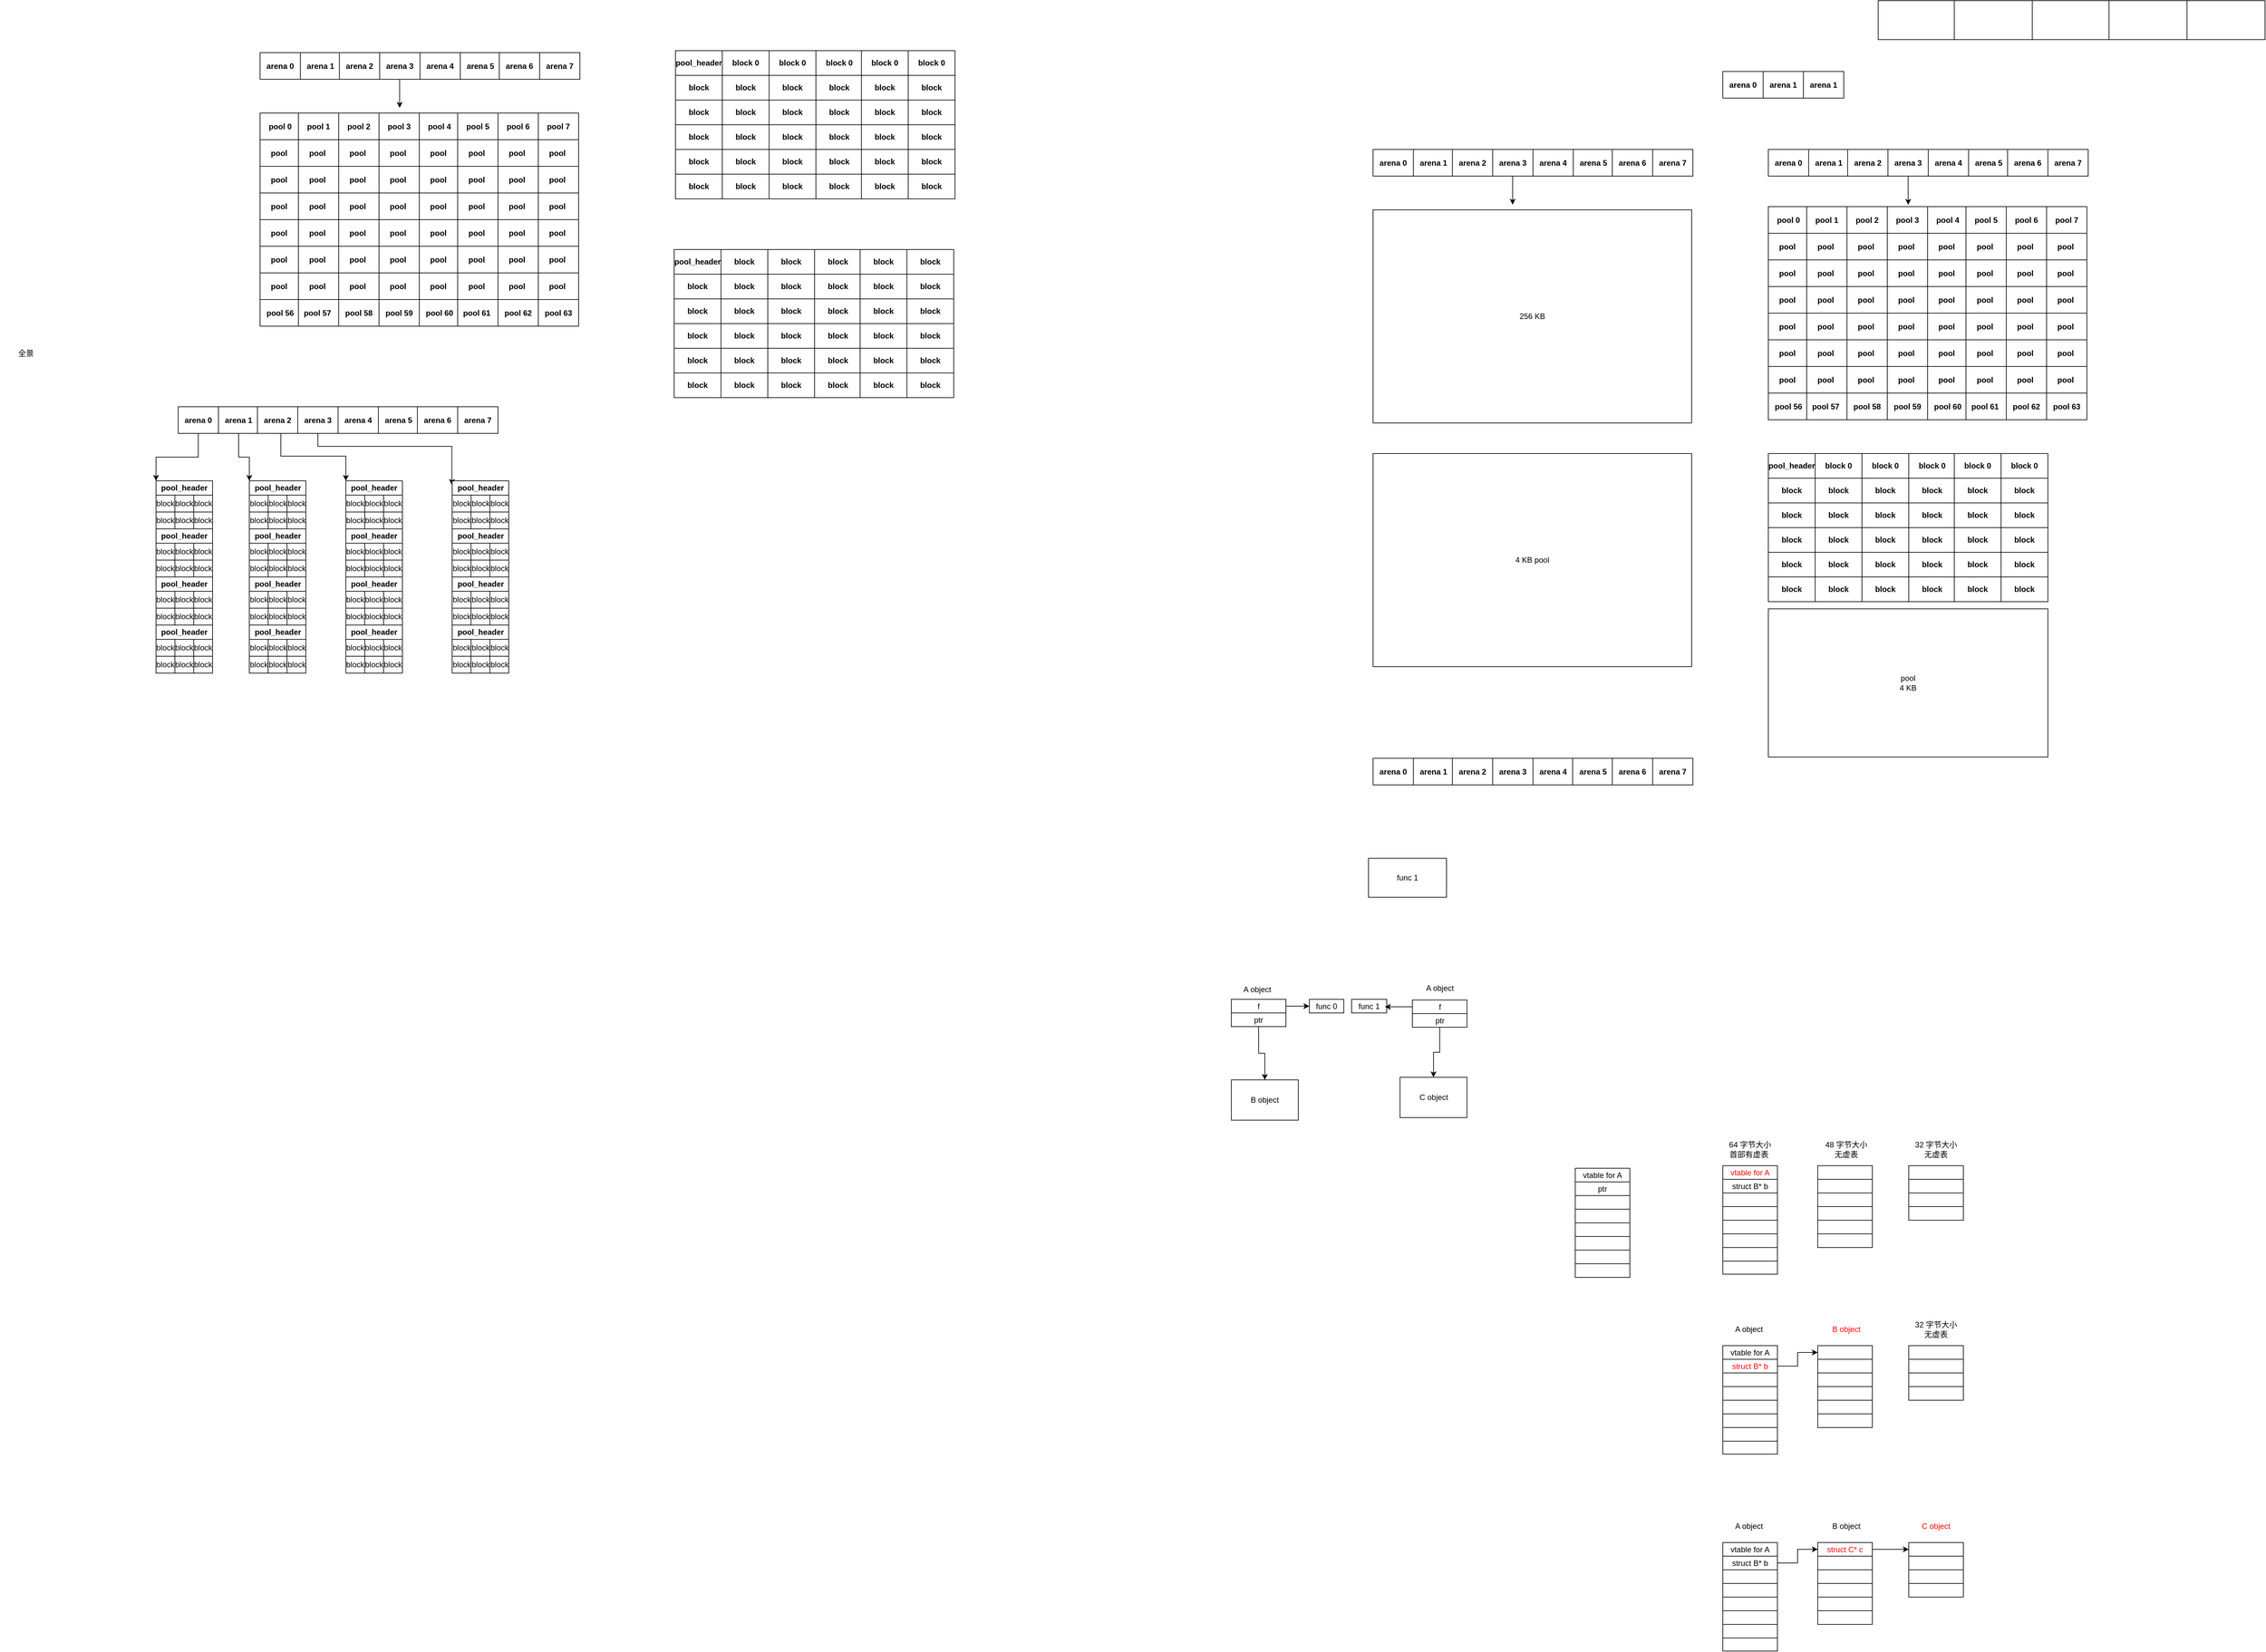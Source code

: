 <mxfile version="21.3.7" type="github">
  <diagram name="第 1 页" id="RlWcdQBYCA7oX_HSbWhf">
    <mxGraphModel dx="5274" dy="1134" grid="0" gridSize="10" guides="1" tooltips="1" connect="1" arrows="1" fold="1" page="0" pageScale="1" pageWidth="827" pageHeight="1169" math="0" shadow="0">
      <root>
        <mxCell id="0" />
        <mxCell id="1" parent="0" />
        <mxCell id="5FygrM8ZOsFcztVGFmqP-1" value="&lt;b&gt;arena 0&lt;/b&gt;" style="rounded=0;whiteSpace=wrap;html=1;" parent="1" vertex="1">
          <mxGeometry x="-276" y="488" width="62" height="41" as="geometry" />
        </mxCell>
        <mxCell id="5FygrM8ZOsFcztVGFmqP-2" value="" style="rounded=0;whiteSpace=wrap;html=1;" parent="1" vertex="1">
          <mxGeometry x="-37" y="379" width="120" height="60" as="geometry" />
        </mxCell>
        <mxCell id="5FygrM8ZOsFcztVGFmqP-3" value="" style="rounded=0;whiteSpace=wrap;html=1;" parent="1" vertex="1">
          <mxGeometry x="80" y="379" width="120" height="60" as="geometry" />
        </mxCell>
        <mxCell id="5FygrM8ZOsFcztVGFmqP-4" value="" style="rounded=0;whiteSpace=wrap;html=1;" parent="1" vertex="1">
          <mxGeometry x="200" y="379" width="120" height="60" as="geometry" />
        </mxCell>
        <mxCell id="5FygrM8ZOsFcztVGFmqP-5" value="" style="rounded=0;whiteSpace=wrap;html=1;" parent="1" vertex="1">
          <mxGeometry x="318" y="379" width="120" height="60" as="geometry" />
        </mxCell>
        <mxCell id="5FygrM8ZOsFcztVGFmqP-6" value="" style="rounded=0;whiteSpace=wrap;html=1;" parent="1" vertex="1">
          <mxGeometry x="438" y="379" width="120" height="60" as="geometry" />
        </mxCell>
        <mxCell id="5FygrM8ZOsFcztVGFmqP-7" value="&lt;b&gt;arena 1&lt;/b&gt;" style="rounded=0;whiteSpace=wrap;html=1;" parent="1" vertex="1">
          <mxGeometry x="-214" y="488" width="62" height="41" as="geometry" />
        </mxCell>
        <mxCell id="5FygrM8ZOsFcztVGFmqP-8" value="&lt;b&gt;arena 1&lt;/b&gt;" style="rounded=0;whiteSpace=wrap;html=1;" parent="1" vertex="1">
          <mxGeometry x="-152" y="488" width="62" height="41" as="geometry" />
        </mxCell>
        <mxCell id="5FygrM8ZOsFcztVGFmqP-9" value="&lt;b&gt;arena 0&lt;br&gt;&lt;/b&gt;" style="rounded=0;whiteSpace=wrap;html=1;" parent="1" vertex="1">
          <mxGeometry x="-206" y="608" width="62" height="41" as="geometry" />
        </mxCell>
        <mxCell id="5FygrM8ZOsFcztVGFmqP-10" value="&lt;b&gt;arena 1&lt;br&gt;&lt;/b&gt;" style="rounded=0;whiteSpace=wrap;html=1;" parent="1" vertex="1">
          <mxGeometry x="-144" y="608" width="62" height="41" as="geometry" />
        </mxCell>
        <mxCell id="5FygrM8ZOsFcztVGFmqP-11" value="&lt;b&gt;arena 2&lt;br&gt;&lt;/b&gt;" style="rounded=0;whiteSpace=wrap;html=1;" parent="1" vertex="1">
          <mxGeometry x="-84" y="608" width="62" height="41" as="geometry" />
        </mxCell>
        <mxCell id="5FygrM8ZOsFcztVGFmqP-58" style="edgeStyle=orthogonalEdgeStyle;rounded=0;orthogonalLoop=1;jettySize=auto;html=1;entryX=0.52;entryY=-0.07;entryDx=0;entryDy=0;entryPerimeter=0;" parent="1" source="5FygrM8ZOsFcztVGFmqP-12" target="5FygrM8ZOsFcztVGFmqP-23" edge="1">
          <mxGeometry relative="1" as="geometry" />
        </mxCell>
        <mxCell id="5FygrM8ZOsFcztVGFmqP-12" value="&lt;b&gt;arena 3&lt;br&gt;&lt;/b&gt;" style="rounded=0;whiteSpace=wrap;html=1;" parent="1" vertex="1">
          <mxGeometry x="-22" y="608" width="62" height="41" as="geometry" />
        </mxCell>
        <mxCell id="5FygrM8ZOsFcztVGFmqP-13" value="&lt;b&gt;arena 4&lt;br&gt;&lt;/b&gt;" style="rounded=0;whiteSpace=wrap;html=1;" parent="1" vertex="1">
          <mxGeometry x="40" y="608" width="62" height="41" as="geometry" />
        </mxCell>
        <mxCell id="5FygrM8ZOsFcztVGFmqP-14" value="&lt;b&gt;arena 5&lt;br&gt;&lt;/b&gt;" style="rounded=0;whiteSpace=wrap;html=1;" parent="1" vertex="1">
          <mxGeometry x="102" y="608" width="62" height="41" as="geometry" />
        </mxCell>
        <mxCell id="5FygrM8ZOsFcztVGFmqP-15" value="&lt;b&gt;arena 6&lt;br&gt;&lt;/b&gt;" style="rounded=0;whiteSpace=wrap;html=1;" parent="1" vertex="1">
          <mxGeometry x="162" y="608" width="62" height="41" as="geometry" />
        </mxCell>
        <mxCell id="5FygrM8ZOsFcztVGFmqP-16" value="&lt;b&gt;arena 7&lt;br&gt;&lt;/b&gt;" style="rounded=0;whiteSpace=wrap;html=1;" parent="1" vertex="1">
          <mxGeometry x="224" y="608" width="62" height="41" as="geometry" />
        </mxCell>
        <mxCell id="5FygrM8ZOsFcztVGFmqP-19" value="&lt;b&gt;pool 0&lt;br&gt;&lt;/b&gt;" style="rounded=0;whiteSpace=wrap;html=1;" parent="1" vertex="1">
          <mxGeometry x="-206" y="696" width="62" height="41" as="geometry" />
        </mxCell>
        <mxCell id="5FygrM8ZOsFcztVGFmqP-21" value="&lt;b&gt;pool 1&lt;br&gt;&lt;/b&gt;" style="rounded=0;whiteSpace=wrap;html=1;" parent="1" vertex="1">
          <mxGeometry x="-147" y="696" width="62" height="41" as="geometry" />
        </mxCell>
        <mxCell id="5FygrM8ZOsFcztVGFmqP-22" value="&lt;b&gt;pool 2&lt;br&gt;&lt;/b&gt;" style="rounded=0;whiteSpace=wrap;html=1;" parent="1" vertex="1">
          <mxGeometry x="-85" y="696" width="62" height="41" as="geometry" />
        </mxCell>
        <mxCell id="5FygrM8ZOsFcztVGFmqP-23" value="&lt;b&gt;pool 3&lt;br&gt;&lt;/b&gt;" style="rounded=0;whiteSpace=wrap;html=1;" parent="1" vertex="1">
          <mxGeometry x="-23" y="696" width="62" height="41" as="geometry" />
        </mxCell>
        <mxCell id="5FygrM8ZOsFcztVGFmqP-24" value="&lt;b&gt;pool 4&lt;br&gt;&lt;/b&gt;" style="rounded=0;whiteSpace=wrap;html=1;" parent="1" vertex="1">
          <mxGeometry x="39" y="696" width="62" height="41" as="geometry" />
        </mxCell>
        <mxCell id="5FygrM8ZOsFcztVGFmqP-25" value="&lt;b&gt;pool 5&lt;br&gt;&lt;/b&gt;" style="rounded=0;whiteSpace=wrap;html=1;" parent="1" vertex="1">
          <mxGeometry x="98" y="696" width="62" height="41" as="geometry" />
        </mxCell>
        <mxCell id="5FygrM8ZOsFcztVGFmqP-26" value="&lt;b&gt;pool 6&lt;br&gt;&lt;/b&gt;" style="rounded=0;whiteSpace=wrap;html=1;" parent="1" vertex="1">
          <mxGeometry x="160" y="696" width="62" height="41" as="geometry" />
        </mxCell>
        <mxCell id="5FygrM8ZOsFcztVGFmqP-27" value="&lt;b&gt;pool 7&lt;br&gt;&lt;/b&gt;" style="rounded=0;whiteSpace=wrap;html=1;" parent="1" vertex="1">
          <mxGeometry x="222" y="696" width="62" height="41" as="geometry" />
        </mxCell>
        <mxCell id="5FygrM8ZOsFcztVGFmqP-29" value="&lt;b&gt;pool&amp;nbsp;&lt;br&gt;&lt;/b&gt;" style="rounded=0;whiteSpace=wrap;html=1;" parent="1" vertex="1">
          <mxGeometry x="-206" y="737" width="62" height="41" as="geometry" />
        </mxCell>
        <mxCell id="5FygrM8ZOsFcztVGFmqP-30" value="&lt;b&gt;pool&amp;nbsp;&lt;br&gt;&lt;/b&gt;" style="rounded=0;whiteSpace=wrap;html=1;" parent="1" vertex="1">
          <mxGeometry x="-147" y="737" width="62" height="41" as="geometry" />
        </mxCell>
        <mxCell id="5FygrM8ZOsFcztVGFmqP-31" value="&lt;b&gt;pool&amp;nbsp;&lt;br&gt;&lt;/b&gt;" style="rounded=0;whiteSpace=wrap;html=1;" parent="1" vertex="1">
          <mxGeometry x="-85" y="737" width="62" height="41" as="geometry" />
        </mxCell>
        <mxCell id="5FygrM8ZOsFcztVGFmqP-32" value="&lt;b&gt;pool&amp;nbsp;&lt;br&gt;&lt;/b&gt;" style="rounded=0;whiteSpace=wrap;html=1;" parent="1" vertex="1">
          <mxGeometry x="-23" y="737" width="62" height="41" as="geometry" />
        </mxCell>
        <mxCell id="5FygrM8ZOsFcztVGFmqP-33" value="&lt;b&gt;pool&amp;nbsp;&lt;br&gt;&lt;/b&gt;" style="rounded=0;whiteSpace=wrap;html=1;" parent="1" vertex="1">
          <mxGeometry x="39" y="737" width="62" height="41" as="geometry" />
        </mxCell>
        <mxCell id="5FygrM8ZOsFcztVGFmqP-34" value="&lt;b&gt;pool&amp;nbsp;&lt;br&gt;&lt;/b&gt;" style="rounded=0;whiteSpace=wrap;html=1;" parent="1" vertex="1">
          <mxGeometry x="98" y="737" width="62" height="41" as="geometry" />
        </mxCell>
        <mxCell id="5FygrM8ZOsFcztVGFmqP-35" value="&lt;b&gt;pool&amp;nbsp;&lt;br&gt;&lt;/b&gt;" style="rounded=0;whiteSpace=wrap;html=1;" parent="1" vertex="1">
          <mxGeometry x="160" y="737" width="62" height="41" as="geometry" />
        </mxCell>
        <mxCell id="5FygrM8ZOsFcztVGFmqP-36" value="&lt;b&gt;pool&amp;nbsp;&lt;br&gt;&lt;/b&gt;" style="rounded=0;whiteSpace=wrap;html=1;" parent="1" vertex="1">
          <mxGeometry x="222" y="737" width="62" height="41" as="geometry" />
        </mxCell>
        <mxCell id="5FygrM8ZOsFcztVGFmqP-59" value="&lt;b&gt;pool&amp;nbsp;&lt;br&gt;&lt;/b&gt;" style="rounded=0;whiteSpace=wrap;html=1;" parent="1" vertex="1">
          <mxGeometry x="-206" y="778" width="62" height="41" as="geometry" />
        </mxCell>
        <mxCell id="5FygrM8ZOsFcztVGFmqP-60" value="&lt;b&gt;pool&amp;nbsp;&lt;br&gt;&lt;/b&gt;" style="rounded=0;whiteSpace=wrap;html=1;" parent="1" vertex="1">
          <mxGeometry x="-147" y="778" width="62" height="41" as="geometry" />
        </mxCell>
        <mxCell id="5FygrM8ZOsFcztVGFmqP-61" value="&lt;b&gt;pool&amp;nbsp;&lt;br&gt;&lt;/b&gt;" style="rounded=0;whiteSpace=wrap;html=1;" parent="1" vertex="1">
          <mxGeometry x="-85" y="778" width="62" height="41" as="geometry" />
        </mxCell>
        <mxCell id="5FygrM8ZOsFcztVGFmqP-62" value="&lt;b&gt;pool&amp;nbsp;&lt;br&gt;&lt;/b&gt;" style="rounded=0;whiteSpace=wrap;html=1;" parent="1" vertex="1">
          <mxGeometry x="-23" y="778" width="62" height="41" as="geometry" />
        </mxCell>
        <mxCell id="5FygrM8ZOsFcztVGFmqP-63" value="&lt;b&gt;pool&amp;nbsp;&lt;br&gt;&lt;/b&gt;" style="rounded=0;whiteSpace=wrap;html=1;" parent="1" vertex="1">
          <mxGeometry x="39" y="778" width="62" height="41" as="geometry" />
        </mxCell>
        <mxCell id="5FygrM8ZOsFcztVGFmqP-64" value="&lt;b&gt;pool&amp;nbsp;&lt;br&gt;&lt;/b&gt;" style="rounded=0;whiteSpace=wrap;html=1;" parent="1" vertex="1">
          <mxGeometry x="98" y="778" width="62" height="41" as="geometry" />
        </mxCell>
        <mxCell id="5FygrM8ZOsFcztVGFmqP-65" value="&lt;b&gt;pool&amp;nbsp;&lt;br&gt;&lt;/b&gt;" style="rounded=0;whiteSpace=wrap;html=1;" parent="1" vertex="1">
          <mxGeometry x="160" y="778" width="62" height="41" as="geometry" />
        </mxCell>
        <mxCell id="5FygrM8ZOsFcztVGFmqP-66" value="&lt;b&gt;pool&amp;nbsp;&lt;br&gt;&lt;/b&gt;" style="rounded=0;whiteSpace=wrap;html=1;" parent="1" vertex="1">
          <mxGeometry x="222" y="778" width="62" height="41" as="geometry" />
        </mxCell>
        <mxCell id="5FygrM8ZOsFcztVGFmqP-67" value="&lt;b&gt;pool&amp;nbsp;&lt;br&gt;&lt;/b&gt;" style="rounded=0;whiteSpace=wrap;html=1;" parent="1" vertex="1">
          <mxGeometry x="-206" y="819" width="62" height="41" as="geometry" />
        </mxCell>
        <mxCell id="5FygrM8ZOsFcztVGFmqP-68" value="&lt;b&gt;pool&amp;nbsp;&lt;br&gt;&lt;/b&gt;" style="rounded=0;whiteSpace=wrap;html=1;" parent="1" vertex="1">
          <mxGeometry x="-147" y="819" width="62" height="41" as="geometry" />
        </mxCell>
        <mxCell id="5FygrM8ZOsFcztVGFmqP-69" value="&lt;b&gt;pool&amp;nbsp;&lt;br&gt;&lt;/b&gt;" style="rounded=0;whiteSpace=wrap;html=1;" parent="1" vertex="1">
          <mxGeometry x="-85" y="819" width="62" height="41" as="geometry" />
        </mxCell>
        <mxCell id="5FygrM8ZOsFcztVGFmqP-70" value="&lt;b&gt;pool&amp;nbsp;&lt;br&gt;&lt;/b&gt;" style="rounded=0;whiteSpace=wrap;html=1;" parent="1" vertex="1">
          <mxGeometry x="-23" y="819" width="62" height="41" as="geometry" />
        </mxCell>
        <mxCell id="5FygrM8ZOsFcztVGFmqP-71" value="&lt;b&gt;pool&amp;nbsp;&lt;br&gt;&lt;/b&gt;" style="rounded=0;whiteSpace=wrap;html=1;" parent="1" vertex="1">
          <mxGeometry x="39" y="819" width="62" height="41" as="geometry" />
        </mxCell>
        <mxCell id="5FygrM8ZOsFcztVGFmqP-72" value="&lt;b&gt;pool&amp;nbsp;&lt;br&gt;&lt;/b&gt;" style="rounded=0;whiteSpace=wrap;html=1;" parent="1" vertex="1">
          <mxGeometry x="98" y="819" width="62" height="41" as="geometry" />
        </mxCell>
        <mxCell id="5FygrM8ZOsFcztVGFmqP-73" value="&lt;b&gt;pool&amp;nbsp;&lt;br&gt;&lt;/b&gt;" style="rounded=0;whiteSpace=wrap;html=1;" parent="1" vertex="1">
          <mxGeometry x="160" y="819" width="62" height="41" as="geometry" />
        </mxCell>
        <mxCell id="5FygrM8ZOsFcztVGFmqP-74" value="&lt;b&gt;pool&amp;nbsp;&lt;br&gt;&lt;/b&gt;" style="rounded=0;whiteSpace=wrap;html=1;" parent="1" vertex="1">
          <mxGeometry x="222" y="819" width="62" height="41" as="geometry" />
        </mxCell>
        <mxCell id="5FygrM8ZOsFcztVGFmqP-75" value="&lt;b&gt;pool&amp;nbsp;&lt;br&gt;&lt;/b&gt;" style="rounded=0;whiteSpace=wrap;html=1;" parent="1" vertex="1">
          <mxGeometry x="-206" y="860" width="62" height="41" as="geometry" />
        </mxCell>
        <mxCell id="5FygrM8ZOsFcztVGFmqP-76" value="&lt;b&gt;pool&amp;nbsp;&lt;br&gt;&lt;/b&gt;" style="rounded=0;whiteSpace=wrap;html=1;" parent="1" vertex="1">
          <mxGeometry x="-147" y="860" width="62" height="41" as="geometry" />
        </mxCell>
        <mxCell id="5FygrM8ZOsFcztVGFmqP-77" value="&lt;b&gt;pool&amp;nbsp;&lt;br&gt;&lt;/b&gt;" style="rounded=0;whiteSpace=wrap;html=1;" parent="1" vertex="1">
          <mxGeometry x="-85" y="860" width="62" height="41" as="geometry" />
        </mxCell>
        <mxCell id="5FygrM8ZOsFcztVGFmqP-78" value="&lt;b&gt;pool&amp;nbsp;&lt;br&gt;&lt;/b&gt;" style="rounded=0;whiteSpace=wrap;html=1;" parent="1" vertex="1">
          <mxGeometry x="-23" y="860" width="62" height="41" as="geometry" />
        </mxCell>
        <mxCell id="5FygrM8ZOsFcztVGFmqP-79" value="&lt;b&gt;pool&amp;nbsp;&lt;br&gt;&lt;/b&gt;" style="rounded=0;whiteSpace=wrap;html=1;" parent="1" vertex="1">
          <mxGeometry x="39" y="860" width="62" height="41" as="geometry" />
        </mxCell>
        <mxCell id="5FygrM8ZOsFcztVGFmqP-80" value="&lt;b&gt;pool&amp;nbsp;&lt;br&gt;&lt;/b&gt;" style="rounded=0;whiteSpace=wrap;html=1;" parent="1" vertex="1">
          <mxGeometry x="98" y="860" width="62" height="41" as="geometry" />
        </mxCell>
        <mxCell id="5FygrM8ZOsFcztVGFmqP-81" value="&lt;b&gt;pool&amp;nbsp;&lt;br&gt;&lt;/b&gt;" style="rounded=0;whiteSpace=wrap;html=1;" parent="1" vertex="1">
          <mxGeometry x="160" y="860" width="62" height="41" as="geometry" />
        </mxCell>
        <mxCell id="5FygrM8ZOsFcztVGFmqP-82" value="&lt;b&gt;pool&amp;nbsp;&lt;br&gt;&lt;/b&gt;" style="rounded=0;whiteSpace=wrap;html=1;" parent="1" vertex="1">
          <mxGeometry x="222" y="860" width="62" height="41" as="geometry" />
        </mxCell>
        <mxCell id="5FygrM8ZOsFcztVGFmqP-83" value="&lt;b&gt;pool&amp;nbsp;&lt;br&gt;&lt;/b&gt;" style="rounded=0;whiteSpace=wrap;html=1;" parent="1" vertex="1">
          <mxGeometry x="-206" y="901" width="62" height="41" as="geometry" />
        </mxCell>
        <mxCell id="5FygrM8ZOsFcztVGFmqP-84" value="&lt;b&gt;pool&amp;nbsp;&lt;br&gt;&lt;/b&gt;" style="rounded=0;whiteSpace=wrap;html=1;" parent="1" vertex="1">
          <mxGeometry x="-147" y="901" width="62" height="41" as="geometry" />
        </mxCell>
        <mxCell id="5FygrM8ZOsFcztVGFmqP-85" value="&lt;b&gt;pool&amp;nbsp;&lt;br&gt;&lt;/b&gt;" style="rounded=0;whiteSpace=wrap;html=1;" parent="1" vertex="1">
          <mxGeometry x="-85" y="901" width="62" height="41" as="geometry" />
        </mxCell>
        <mxCell id="5FygrM8ZOsFcztVGFmqP-86" value="&lt;b&gt;pool&amp;nbsp;&lt;br&gt;&lt;/b&gt;" style="rounded=0;whiteSpace=wrap;html=1;" parent="1" vertex="1">
          <mxGeometry x="-23" y="901" width="62" height="41" as="geometry" />
        </mxCell>
        <mxCell id="5FygrM8ZOsFcztVGFmqP-87" value="&lt;b&gt;pool&amp;nbsp;&lt;br&gt;&lt;/b&gt;" style="rounded=0;whiteSpace=wrap;html=1;" parent="1" vertex="1">
          <mxGeometry x="39" y="901" width="62" height="41" as="geometry" />
        </mxCell>
        <mxCell id="5FygrM8ZOsFcztVGFmqP-88" value="&lt;b&gt;pool&amp;nbsp;&lt;br&gt;&lt;/b&gt;" style="rounded=0;whiteSpace=wrap;html=1;" parent="1" vertex="1">
          <mxGeometry x="98" y="901" width="62" height="41" as="geometry" />
        </mxCell>
        <mxCell id="5FygrM8ZOsFcztVGFmqP-89" value="&lt;b&gt;pool&amp;nbsp;&lt;br&gt;&lt;/b&gt;" style="rounded=0;whiteSpace=wrap;html=1;" parent="1" vertex="1">
          <mxGeometry x="160" y="901" width="62" height="41" as="geometry" />
        </mxCell>
        <mxCell id="5FygrM8ZOsFcztVGFmqP-90" value="&lt;b&gt;pool&amp;nbsp;&lt;br&gt;&lt;/b&gt;" style="rounded=0;whiteSpace=wrap;html=1;" parent="1" vertex="1">
          <mxGeometry x="222" y="901" width="62" height="41" as="geometry" />
        </mxCell>
        <mxCell id="5FygrM8ZOsFcztVGFmqP-91" value="&lt;b&gt;pool&amp;nbsp;&lt;br&gt;&lt;/b&gt;" style="rounded=0;whiteSpace=wrap;html=1;" parent="1" vertex="1">
          <mxGeometry x="-206" y="942" width="62" height="41" as="geometry" />
        </mxCell>
        <mxCell id="5FygrM8ZOsFcztVGFmqP-92" value="&lt;b&gt;pool&amp;nbsp;&lt;br&gt;&lt;/b&gt;" style="rounded=0;whiteSpace=wrap;html=1;" parent="1" vertex="1">
          <mxGeometry x="-147" y="942" width="62" height="41" as="geometry" />
        </mxCell>
        <mxCell id="5FygrM8ZOsFcztVGFmqP-93" value="&lt;b&gt;pool&amp;nbsp;&lt;br&gt;&lt;/b&gt;" style="rounded=0;whiteSpace=wrap;html=1;" parent="1" vertex="1">
          <mxGeometry x="-85" y="942" width="62" height="41" as="geometry" />
        </mxCell>
        <mxCell id="5FygrM8ZOsFcztVGFmqP-94" value="&lt;b&gt;pool&amp;nbsp;&lt;br&gt;&lt;/b&gt;" style="rounded=0;whiteSpace=wrap;html=1;" parent="1" vertex="1">
          <mxGeometry x="-23" y="942" width="62" height="41" as="geometry" />
        </mxCell>
        <mxCell id="5FygrM8ZOsFcztVGFmqP-95" value="&lt;b&gt;pool&amp;nbsp;&lt;br&gt;&lt;/b&gt;" style="rounded=0;whiteSpace=wrap;html=1;" parent="1" vertex="1">
          <mxGeometry x="39" y="942" width="62" height="41" as="geometry" />
        </mxCell>
        <mxCell id="5FygrM8ZOsFcztVGFmqP-96" value="&lt;b&gt;pool&amp;nbsp;&lt;br&gt;&lt;/b&gt;" style="rounded=0;whiteSpace=wrap;html=1;" parent="1" vertex="1">
          <mxGeometry x="98" y="942" width="62" height="41" as="geometry" />
        </mxCell>
        <mxCell id="5FygrM8ZOsFcztVGFmqP-97" value="&lt;b&gt;pool&amp;nbsp;&lt;br&gt;&lt;/b&gt;" style="rounded=0;whiteSpace=wrap;html=1;" parent="1" vertex="1">
          <mxGeometry x="160" y="942" width="62" height="41" as="geometry" />
        </mxCell>
        <mxCell id="5FygrM8ZOsFcztVGFmqP-98" value="&lt;b&gt;pool&amp;nbsp;&lt;br&gt;&lt;/b&gt;" style="rounded=0;whiteSpace=wrap;html=1;" parent="1" vertex="1">
          <mxGeometry x="222" y="942" width="62" height="41" as="geometry" />
        </mxCell>
        <mxCell id="5FygrM8ZOsFcztVGFmqP-99" value="&lt;b&gt;pool 56&lt;br&gt;&lt;/b&gt;" style="rounded=0;whiteSpace=wrap;html=1;" parent="1" vertex="1">
          <mxGeometry x="-206" y="983" width="62" height="41" as="geometry" />
        </mxCell>
        <mxCell id="5FygrM8ZOsFcztVGFmqP-100" value="&lt;b&gt;pool 57&amp;nbsp;&lt;br&gt;&lt;/b&gt;" style="rounded=0;whiteSpace=wrap;html=1;" parent="1" vertex="1">
          <mxGeometry x="-147" y="983" width="62" height="41" as="geometry" />
        </mxCell>
        <mxCell id="5FygrM8ZOsFcztVGFmqP-101" value="&lt;b&gt;pool 58&lt;br&gt;&lt;/b&gt;" style="rounded=0;whiteSpace=wrap;html=1;" parent="1" vertex="1">
          <mxGeometry x="-85" y="983" width="62" height="41" as="geometry" />
        </mxCell>
        <mxCell id="5FygrM8ZOsFcztVGFmqP-102" value="&lt;b&gt;pool 59&lt;br&gt;&lt;/b&gt;" style="rounded=0;whiteSpace=wrap;html=1;" parent="1" vertex="1">
          <mxGeometry x="-23" y="983" width="62" height="41" as="geometry" />
        </mxCell>
        <mxCell id="5FygrM8ZOsFcztVGFmqP-103" value="&lt;b&gt;pool 60&lt;br&gt;&lt;/b&gt;" style="rounded=0;whiteSpace=wrap;html=1;" parent="1" vertex="1">
          <mxGeometry x="39" y="983" width="62" height="41" as="geometry" />
        </mxCell>
        <mxCell id="5FygrM8ZOsFcztVGFmqP-104" value="&lt;b&gt;pool 61&amp;nbsp;&lt;br&gt;&lt;/b&gt;" style="rounded=0;whiteSpace=wrap;html=1;" parent="1" vertex="1">
          <mxGeometry x="98" y="983" width="62" height="41" as="geometry" />
        </mxCell>
        <mxCell id="5FygrM8ZOsFcztVGFmqP-105" value="&lt;b&gt;pool 62&lt;br&gt;&lt;/b&gt;" style="rounded=0;whiteSpace=wrap;html=1;" parent="1" vertex="1">
          <mxGeometry x="160" y="983" width="62" height="41" as="geometry" />
        </mxCell>
        <mxCell id="5FygrM8ZOsFcztVGFmqP-106" value="&lt;b&gt;pool 63&lt;br&gt;&lt;/b&gt;" style="rounded=0;whiteSpace=wrap;html=1;" parent="1" vertex="1">
          <mxGeometry x="222" y="983" width="62" height="41" as="geometry" />
        </mxCell>
        <mxCell id="5FygrM8ZOsFcztVGFmqP-107" value="&lt;b&gt;arena 0&lt;br&gt;&lt;/b&gt;" style="rounded=0;whiteSpace=wrap;html=1;" parent="1" vertex="1">
          <mxGeometry x="-814" y="608" width="62" height="41" as="geometry" />
        </mxCell>
        <mxCell id="5FygrM8ZOsFcztVGFmqP-108" value="&lt;b&gt;arena 1&lt;br&gt;&lt;/b&gt;" style="rounded=0;whiteSpace=wrap;html=1;" parent="1" vertex="1">
          <mxGeometry x="-752" y="608" width="62" height="41" as="geometry" />
        </mxCell>
        <mxCell id="5FygrM8ZOsFcztVGFmqP-109" value="&lt;b&gt;arena 2&lt;br&gt;&lt;/b&gt;" style="rounded=0;whiteSpace=wrap;html=1;" parent="1" vertex="1">
          <mxGeometry x="-692" y="608" width="62" height="41" as="geometry" />
        </mxCell>
        <mxCell id="5FygrM8ZOsFcztVGFmqP-110" value="&lt;b&gt;arena 3&lt;br&gt;&lt;/b&gt;" style="rounded=0;whiteSpace=wrap;html=1;" parent="1" vertex="1">
          <mxGeometry x="-630" y="608" width="62" height="41" as="geometry" />
        </mxCell>
        <mxCell id="5FygrM8ZOsFcztVGFmqP-111" value="&lt;b&gt;arena 4&lt;br&gt;&lt;/b&gt;" style="rounded=0;whiteSpace=wrap;html=1;" parent="1" vertex="1">
          <mxGeometry x="-568" y="608" width="62" height="41" as="geometry" />
        </mxCell>
        <mxCell id="5FygrM8ZOsFcztVGFmqP-112" value="&lt;b&gt;arena 5&lt;br&gt;&lt;/b&gt;" style="rounded=0;whiteSpace=wrap;html=1;" parent="1" vertex="1">
          <mxGeometry x="-506" y="608" width="62" height="41" as="geometry" />
        </mxCell>
        <mxCell id="5FygrM8ZOsFcztVGFmqP-113" value="&lt;b&gt;arena 6&lt;br&gt;&lt;/b&gt;" style="rounded=0;whiteSpace=wrap;html=1;" parent="1" vertex="1">
          <mxGeometry x="-446" y="608" width="62" height="41" as="geometry" />
        </mxCell>
        <mxCell id="5FygrM8ZOsFcztVGFmqP-114" value="&lt;b&gt;arena 7&lt;br&gt;&lt;/b&gt;" style="rounded=0;whiteSpace=wrap;html=1;" parent="1" vertex="1">
          <mxGeometry x="-384" y="608" width="62" height="41" as="geometry" />
        </mxCell>
        <mxCell id="5FygrM8ZOsFcztVGFmqP-115" value="256 KB" style="rounded=0;whiteSpace=wrap;html=1;" parent="1" vertex="1">
          <mxGeometry x="-814" y="701" width="490" height="328" as="geometry" />
        </mxCell>
        <mxCell id="5FygrM8ZOsFcztVGFmqP-117" style="edgeStyle=orthogonalEdgeStyle;rounded=0;orthogonalLoop=1;jettySize=auto;html=1;entryX=0.52;entryY=-0.07;entryDx=0;entryDy=0;entryPerimeter=0;" parent="1" edge="1">
          <mxGeometry relative="1" as="geometry">
            <mxPoint x="-599.29" y="649" as="sourcePoint" />
            <mxPoint x="-599.29" y="693" as="targetPoint" />
          </mxGeometry>
        </mxCell>
        <mxCell id="5FygrM8ZOsFcztVGFmqP-119" value="4 KB pool" style="rounded=0;whiteSpace=wrap;html=1;" parent="1" vertex="1">
          <mxGeometry x="-814" y="1076" width="490" height="328" as="geometry" />
        </mxCell>
        <mxCell id="5FygrM8ZOsFcztVGFmqP-122" value="4 KB pool" style="rounded=0;whiteSpace=wrap;html=1;" parent="1" vertex="1">
          <mxGeometry x="-206" y="1076" width="430" height="228" as="geometry" />
        </mxCell>
        <mxCell id="5FygrM8ZOsFcztVGFmqP-120" value="&lt;b&gt;pool_header&lt;br&gt;&lt;/b&gt;" style="rounded=0;whiteSpace=wrap;html=1;" parent="1" vertex="1">
          <mxGeometry x="-206" y="1076" width="72" height="38" as="geometry" />
        </mxCell>
        <mxCell id="5FygrM8ZOsFcztVGFmqP-137" value="&lt;b&gt;block 0&lt;br&gt;&lt;/b&gt;" style="rounded=0;whiteSpace=wrap;html=1;" parent="1" vertex="1">
          <mxGeometry x="-134" y="1076" width="72" height="38" as="geometry" />
        </mxCell>
        <mxCell id="5FygrM8ZOsFcztVGFmqP-138" value="&lt;b&gt;block 0&lt;br&gt;&lt;/b&gt;" style="rounded=0;whiteSpace=wrap;html=1;" parent="1" vertex="1">
          <mxGeometry x="-62" y="1076" width="72" height="38" as="geometry" />
        </mxCell>
        <mxCell id="5FygrM8ZOsFcztVGFmqP-139" value="&lt;b&gt;block 0&lt;br&gt;&lt;/b&gt;" style="rounded=0;whiteSpace=wrap;html=1;" parent="1" vertex="1">
          <mxGeometry x="10" y="1076" width="72" height="38" as="geometry" />
        </mxCell>
        <mxCell id="5FygrM8ZOsFcztVGFmqP-140" value="&lt;b&gt;block 0&lt;br&gt;&lt;/b&gt;" style="rounded=0;whiteSpace=wrap;html=1;" parent="1" vertex="1">
          <mxGeometry x="80" y="1076" width="72" height="38" as="geometry" />
        </mxCell>
        <mxCell id="5FygrM8ZOsFcztVGFmqP-141" value="&lt;b&gt;block 0&lt;br&gt;&lt;/b&gt;" style="rounded=0;whiteSpace=wrap;html=1;" parent="1" vertex="1">
          <mxGeometry x="152" y="1076" width="72" height="38" as="geometry" />
        </mxCell>
        <mxCell id="5FygrM8ZOsFcztVGFmqP-142" value="&lt;b&gt;block&lt;br&gt;&lt;/b&gt;" style="rounded=0;whiteSpace=wrap;html=1;" parent="1" vertex="1">
          <mxGeometry x="-206" y="1114" width="72" height="38" as="geometry" />
        </mxCell>
        <mxCell id="5FygrM8ZOsFcztVGFmqP-143" value="&lt;b style=&quot;border-color: var(--border-color);&quot;&gt;block&lt;/b&gt;&lt;b&gt;&lt;br&gt;&lt;/b&gt;" style="rounded=0;whiteSpace=wrap;html=1;" parent="1" vertex="1">
          <mxGeometry x="-134" y="1114" width="72" height="38" as="geometry" />
        </mxCell>
        <mxCell id="5FygrM8ZOsFcztVGFmqP-144" value="&lt;b style=&quot;border-color: var(--border-color);&quot;&gt;block&lt;/b&gt;&lt;b&gt;&lt;br&gt;&lt;/b&gt;" style="rounded=0;whiteSpace=wrap;html=1;" parent="1" vertex="1">
          <mxGeometry x="-62" y="1114" width="72" height="38" as="geometry" />
        </mxCell>
        <mxCell id="5FygrM8ZOsFcztVGFmqP-145" value="&lt;b style=&quot;border-color: var(--border-color);&quot;&gt;block&lt;/b&gt;&lt;b&gt;&lt;br&gt;&lt;/b&gt;" style="rounded=0;whiteSpace=wrap;html=1;" parent="1" vertex="1">
          <mxGeometry x="10" y="1114" width="72" height="38" as="geometry" />
        </mxCell>
        <mxCell id="5FygrM8ZOsFcztVGFmqP-146" value="&lt;b style=&quot;border-color: var(--border-color);&quot;&gt;block&lt;/b&gt;&lt;b&gt;&lt;br&gt;&lt;/b&gt;" style="rounded=0;whiteSpace=wrap;html=1;" parent="1" vertex="1">
          <mxGeometry x="80" y="1114" width="72" height="38" as="geometry" />
        </mxCell>
        <mxCell id="5FygrM8ZOsFcztVGFmqP-147" value="&lt;b style=&quot;border-color: var(--border-color);&quot;&gt;block&lt;/b&gt;&lt;b&gt;&lt;br&gt;&lt;/b&gt;" style="rounded=0;whiteSpace=wrap;html=1;" parent="1" vertex="1">
          <mxGeometry x="152" y="1114" width="72" height="38" as="geometry" />
        </mxCell>
        <mxCell id="5FygrM8ZOsFcztVGFmqP-160" value="&lt;b&gt;block&lt;br&gt;&lt;/b&gt;" style="rounded=0;whiteSpace=wrap;html=1;" parent="1" vertex="1">
          <mxGeometry x="-206" y="1152" width="72" height="38" as="geometry" />
        </mxCell>
        <mxCell id="5FygrM8ZOsFcztVGFmqP-161" value="&lt;b style=&quot;border-color: var(--border-color);&quot;&gt;block&lt;/b&gt;&lt;b&gt;&lt;br&gt;&lt;/b&gt;" style="rounded=0;whiteSpace=wrap;html=1;" parent="1" vertex="1">
          <mxGeometry x="-134" y="1152" width="72" height="38" as="geometry" />
        </mxCell>
        <mxCell id="5FygrM8ZOsFcztVGFmqP-162" value="&lt;b style=&quot;border-color: var(--border-color);&quot;&gt;block&lt;/b&gt;&lt;b&gt;&lt;br&gt;&lt;/b&gt;" style="rounded=0;whiteSpace=wrap;html=1;" parent="1" vertex="1">
          <mxGeometry x="-62" y="1152" width="72" height="38" as="geometry" />
        </mxCell>
        <mxCell id="5FygrM8ZOsFcztVGFmqP-163" value="&lt;b style=&quot;border-color: var(--border-color);&quot;&gt;block&lt;/b&gt;&lt;b&gt;&lt;br&gt;&lt;/b&gt;" style="rounded=0;whiteSpace=wrap;html=1;" parent="1" vertex="1">
          <mxGeometry x="10" y="1152" width="72" height="38" as="geometry" />
        </mxCell>
        <mxCell id="5FygrM8ZOsFcztVGFmqP-164" value="&lt;b style=&quot;border-color: var(--border-color);&quot;&gt;block&lt;/b&gt;&lt;b&gt;&lt;br&gt;&lt;/b&gt;" style="rounded=0;whiteSpace=wrap;html=1;" parent="1" vertex="1">
          <mxGeometry x="80" y="1152" width="72" height="38" as="geometry" />
        </mxCell>
        <mxCell id="5FygrM8ZOsFcztVGFmqP-165" value="&lt;b style=&quot;border-color: var(--border-color);&quot;&gt;block&lt;/b&gt;&lt;b&gt;&lt;br&gt;&lt;/b&gt;" style="rounded=0;whiteSpace=wrap;html=1;" parent="1" vertex="1">
          <mxGeometry x="152" y="1152" width="72" height="38" as="geometry" />
        </mxCell>
        <mxCell id="5FygrM8ZOsFcztVGFmqP-166" value="&lt;b&gt;block&lt;br&gt;&lt;/b&gt;" style="rounded=0;whiteSpace=wrap;html=1;" parent="1" vertex="1">
          <mxGeometry x="-206" y="1190" width="72" height="38" as="geometry" />
        </mxCell>
        <mxCell id="5FygrM8ZOsFcztVGFmqP-167" value="&lt;b style=&quot;border-color: var(--border-color);&quot;&gt;block&lt;/b&gt;&lt;b&gt;&lt;br&gt;&lt;/b&gt;" style="rounded=0;whiteSpace=wrap;html=1;" parent="1" vertex="1">
          <mxGeometry x="-134" y="1190" width="72" height="38" as="geometry" />
        </mxCell>
        <mxCell id="5FygrM8ZOsFcztVGFmqP-168" value="&lt;b style=&quot;border-color: var(--border-color);&quot;&gt;block&lt;/b&gt;&lt;b&gt;&lt;br&gt;&lt;/b&gt;" style="rounded=0;whiteSpace=wrap;html=1;" parent="1" vertex="1">
          <mxGeometry x="-62" y="1190" width="72" height="38" as="geometry" />
        </mxCell>
        <mxCell id="5FygrM8ZOsFcztVGFmqP-169" value="&lt;b style=&quot;border-color: var(--border-color);&quot;&gt;block&lt;/b&gt;&lt;b&gt;&lt;br&gt;&lt;/b&gt;" style="rounded=0;whiteSpace=wrap;html=1;" parent="1" vertex="1">
          <mxGeometry x="10" y="1190" width="72" height="38" as="geometry" />
        </mxCell>
        <mxCell id="5FygrM8ZOsFcztVGFmqP-170" value="&lt;b style=&quot;border-color: var(--border-color);&quot;&gt;block&lt;/b&gt;&lt;b&gt;&lt;br&gt;&lt;/b&gt;" style="rounded=0;whiteSpace=wrap;html=1;" parent="1" vertex="1">
          <mxGeometry x="80" y="1190" width="72" height="38" as="geometry" />
        </mxCell>
        <mxCell id="5FygrM8ZOsFcztVGFmqP-171" value="&lt;b style=&quot;border-color: var(--border-color);&quot;&gt;block&lt;/b&gt;&lt;b&gt;&lt;br&gt;&lt;/b&gt;" style="rounded=0;whiteSpace=wrap;html=1;" parent="1" vertex="1">
          <mxGeometry x="152" y="1190" width="72" height="38" as="geometry" />
        </mxCell>
        <mxCell id="5FygrM8ZOsFcztVGFmqP-172" value="&lt;b&gt;block&lt;br&gt;&lt;/b&gt;" style="rounded=0;whiteSpace=wrap;html=1;" parent="1" vertex="1">
          <mxGeometry x="-206" y="1228" width="72" height="38" as="geometry" />
        </mxCell>
        <mxCell id="5FygrM8ZOsFcztVGFmqP-173" value="&lt;b style=&quot;border-color: var(--border-color);&quot;&gt;block&lt;/b&gt;&lt;b&gt;&lt;br&gt;&lt;/b&gt;" style="rounded=0;whiteSpace=wrap;html=1;" parent="1" vertex="1">
          <mxGeometry x="-134" y="1228" width="72" height="38" as="geometry" />
        </mxCell>
        <mxCell id="5FygrM8ZOsFcztVGFmqP-174" value="&lt;b style=&quot;border-color: var(--border-color);&quot;&gt;block&lt;/b&gt;&lt;b&gt;&lt;br&gt;&lt;/b&gt;" style="rounded=0;whiteSpace=wrap;html=1;" parent="1" vertex="1">
          <mxGeometry x="-62" y="1228" width="72" height="38" as="geometry" />
        </mxCell>
        <mxCell id="5FygrM8ZOsFcztVGFmqP-175" value="&lt;b style=&quot;border-color: var(--border-color);&quot;&gt;block&lt;/b&gt;&lt;b&gt;&lt;br&gt;&lt;/b&gt;" style="rounded=0;whiteSpace=wrap;html=1;" parent="1" vertex="1">
          <mxGeometry x="10" y="1266" width="72" height="38" as="geometry" />
        </mxCell>
        <mxCell id="5FygrM8ZOsFcztVGFmqP-176" value="&lt;b style=&quot;border-color: var(--border-color);&quot;&gt;block&lt;/b&gt;&lt;b&gt;&lt;br&gt;&lt;/b&gt;" style="rounded=0;whiteSpace=wrap;html=1;" parent="1" vertex="1">
          <mxGeometry x="80" y="1266" width="72" height="38" as="geometry" />
        </mxCell>
        <mxCell id="5FygrM8ZOsFcztVGFmqP-177" value="&lt;b style=&quot;border-color: var(--border-color);&quot;&gt;block&lt;/b&gt;&lt;b&gt;&lt;br&gt;&lt;/b&gt;" style="rounded=0;whiteSpace=wrap;html=1;" parent="1" vertex="1">
          <mxGeometry x="152" y="1266" width="72" height="38" as="geometry" />
        </mxCell>
        <mxCell id="5FygrM8ZOsFcztVGFmqP-184" value="&lt;b&gt;block&lt;br&gt;&lt;/b&gt;" style="rounded=0;whiteSpace=wrap;html=1;" parent="1" vertex="1">
          <mxGeometry x="-206" y="1266" width="72" height="38" as="geometry" />
        </mxCell>
        <mxCell id="5FygrM8ZOsFcztVGFmqP-185" value="&lt;b style=&quot;border-color: var(--border-color);&quot;&gt;block&lt;/b&gt;&lt;b&gt;&lt;br&gt;&lt;/b&gt;" style="rounded=0;whiteSpace=wrap;html=1;" parent="1" vertex="1">
          <mxGeometry x="-134" y="1266" width="72" height="38" as="geometry" />
        </mxCell>
        <mxCell id="5FygrM8ZOsFcztVGFmqP-186" value="&lt;b style=&quot;border-color: var(--border-color);&quot;&gt;block&lt;/b&gt;&lt;b&gt;&lt;br&gt;&lt;/b&gt;" style="rounded=0;whiteSpace=wrap;html=1;" parent="1" vertex="1">
          <mxGeometry x="-62" y="1266" width="72" height="38" as="geometry" />
        </mxCell>
        <mxCell id="5FygrM8ZOsFcztVGFmqP-187" value="&lt;b style=&quot;border-color: var(--border-color);&quot;&gt;block&lt;/b&gt;&lt;b&gt;&lt;br&gt;&lt;/b&gt;" style="rounded=0;whiteSpace=wrap;html=1;" parent="1" vertex="1">
          <mxGeometry x="10" y="1228" width="72" height="38" as="geometry" />
        </mxCell>
        <mxCell id="5FygrM8ZOsFcztVGFmqP-188" value="&lt;b style=&quot;border-color: var(--border-color);&quot;&gt;block&lt;/b&gt;&lt;b&gt;&lt;br&gt;&lt;/b&gt;" style="rounded=0;whiteSpace=wrap;html=1;" parent="1" vertex="1">
          <mxGeometry x="80" y="1228" width="72" height="38" as="geometry" />
        </mxCell>
        <mxCell id="5FygrM8ZOsFcztVGFmqP-189" value="&lt;b style=&quot;border-color: var(--border-color);&quot;&gt;block&lt;/b&gt;&lt;b&gt;&lt;br&gt;&lt;/b&gt;" style="rounded=0;whiteSpace=wrap;html=1;" parent="1" vertex="1">
          <mxGeometry x="152" y="1228" width="72" height="38" as="geometry" />
        </mxCell>
        <mxCell id="5FygrM8ZOsFcztVGFmqP-190" value="pool&lt;br&gt;4 KB" style="rounded=0;whiteSpace=wrap;html=1;" parent="1" vertex="1">
          <mxGeometry x="-206" y="1315" width="430" height="228" as="geometry" />
        </mxCell>
        <mxCell id="5FygrM8ZOsFcztVGFmqP-198" value="&lt;b&gt;arena 0&lt;br&gt;&lt;/b&gt;" style="rounded=0;whiteSpace=wrap;html=1;" parent="1" vertex="1">
          <mxGeometry x="-814" y="1545" width="62" height="41" as="geometry" />
        </mxCell>
        <mxCell id="5FygrM8ZOsFcztVGFmqP-199" value="&lt;b&gt;arena 1&lt;br&gt;&lt;/b&gt;" style="rounded=0;whiteSpace=wrap;html=1;" parent="1" vertex="1">
          <mxGeometry x="-752" y="1545" width="62" height="41" as="geometry" />
        </mxCell>
        <mxCell id="5FygrM8ZOsFcztVGFmqP-200" value="&lt;b&gt;arena 2&lt;br&gt;&lt;/b&gt;" style="rounded=0;whiteSpace=wrap;html=1;" parent="1" vertex="1">
          <mxGeometry x="-692" y="1545" width="62" height="41" as="geometry" />
        </mxCell>
        <mxCell id="5FygrM8ZOsFcztVGFmqP-201" value="&lt;b&gt;arena 3&lt;br&gt;&lt;/b&gt;" style="rounded=0;whiteSpace=wrap;html=1;" parent="1" vertex="1">
          <mxGeometry x="-630" y="1545" width="62" height="41" as="geometry" />
        </mxCell>
        <mxCell id="5FygrM8ZOsFcztVGFmqP-202" value="&lt;b&gt;arena 4&lt;br&gt;&lt;/b&gt;" style="rounded=0;whiteSpace=wrap;html=1;" parent="1" vertex="1">
          <mxGeometry x="-568" y="1545" width="62" height="41" as="geometry" />
        </mxCell>
        <mxCell id="5FygrM8ZOsFcztVGFmqP-203" value="&lt;b&gt;arena 5&lt;br&gt;&lt;/b&gt;" style="rounded=0;whiteSpace=wrap;html=1;" parent="1" vertex="1">
          <mxGeometry x="-507" y="1545" width="63" height="41" as="geometry" />
        </mxCell>
        <mxCell id="5FygrM8ZOsFcztVGFmqP-204" value="&lt;b&gt;arena 6&lt;br&gt;&lt;/b&gt;" style="rounded=0;whiteSpace=wrap;html=1;" parent="1" vertex="1">
          <mxGeometry x="-446" y="1545" width="62" height="41" as="geometry" />
        </mxCell>
        <mxCell id="5FygrM8ZOsFcztVGFmqP-205" value="&lt;b&gt;arena 7&lt;br&gt;&lt;/b&gt;" style="rounded=0;whiteSpace=wrap;html=1;" parent="1" vertex="1">
          <mxGeometry x="-384" y="1545" width="62" height="41" as="geometry" />
        </mxCell>
        <mxCell id="EJqy8XR-NQ5soKW403JW-1" value="func 1" style="rounded=0;whiteSpace=wrap;html=1;" parent="1" vertex="1">
          <mxGeometry x="-821" y="1699" width="120" height="60" as="geometry" />
        </mxCell>
        <mxCell id="EJqy8XR-NQ5soKW403JW-2" value="B object" style="rounded=0;whiteSpace=wrap;html=1;" parent="1" vertex="1">
          <mxGeometry x="-1032" y="2040" width="103" height="62" as="geometry" />
        </mxCell>
        <mxCell id="EJqy8XR-NQ5soKW403JW-19" style="edgeStyle=orthogonalEdgeStyle;rounded=0;orthogonalLoop=1;jettySize=auto;html=1;" parent="1" source="EJqy8XR-NQ5soKW403JW-3" target="EJqy8XR-NQ5soKW403JW-4" edge="1">
          <mxGeometry relative="1" as="geometry" />
        </mxCell>
        <mxCell id="EJqy8XR-NQ5soKW403JW-3" value="f" style="rounded=0;whiteSpace=wrap;html=1;" parent="1" vertex="1">
          <mxGeometry x="-1032" y="1916" width="84" height="21" as="geometry" />
        </mxCell>
        <mxCell id="EJqy8XR-NQ5soKW403JW-4" value="func 0" style="rounded=0;whiteSpace=wrap;html=1;" parent="1" vertex="1">
          <mxGeometry x="-912" y="1916" width="53" height="21" as="geometry" />
        </mxCell>
        <mxCell id="EJqy8XR-NQ5soKW403JW-5" value="func 1" style="rounded=0;whiteSpace=wrap;html=1;" parent="1" vertex="1">
          <mxGeometry x="-847" y="1916" width="54" height="21" as="geometry" />
        </mxCell>
        <mxCell id="EJqy8XR-NQ5soKW403JW-12" style="edgeStyle=orthogonalEdgeStyle;rounded=0;orthogonalLoop=1;jettySize=auto;html=1;entryX=0.5;entryY=0;entryDx=0;entryDy=0;" parent="1" source="EJqy8XR-NQ5soKW403JW-7" target="EJqy8XR-NQ5soKW403JW-2" edge="1">
          <mxGeometry relative="1" as="geometry" />
        </mxCell>
        <mxCell id="EJqy8XR-NQ5soKW403JW-7" value="ptr" style="rounded=0;whiteSpace=wrap;html=1;" parent="1" vertex="1">
          <mxGeometry x="-1032" y="1937" width="84" height="21" as="geometry" />
        </mxCell>
        <mxCell id="EJqy8XR-NQ5soKW403JW-8" value="C object" style="rounded=0;whiteSpace=wrap;html=1;" parent="1" vertex="1">
          <mxGeometry x="-772.5" y="2036" width="103" height="62" as="geometry" />
        </mxCell>
        <mxCell id="EJqy8XR-NQ5soKW403JW-20" style="edgeStyle=orthogonalEdgeStyle;rounded=0;orthogonalLoop=1;jettySize=auto;html=1;entryX=0.948;entryY=0.548;entryDx=0;entryDy=0;entryPerimeter=0;" parent="1" source="EJqy8XR-NQ5soKW403JW-9" target="EJqy8XR-NQ5soKW403JW-5" edge="1">
          <mxGeometry relative="1" as="geometry" />
        </mxCell>
        <mxCell id="EJqy8XR-NQ5soKW403JW-9" value="f" style="rounded=0;whiteSpace=wrap;html=1;" parent="1" vertex="1">
          <mxGeometry x="-753.5" y="1917" width="84" height="21" as="geometry" />
        </mxCell>
        <mxCell id="EJqy8XR-NQ5soKW403JW-13" style="edgeStyle=orthogonalEdgeStyle;rounded=0;orthogonalLoop=1;jettySize=auto;html=1;" parent="1" source="EJqy8XR-NQ5soKW403JW-10" target="EJqy8XR-NQ5soKW403JW-8" edge="1">
          <mxGeometry relative="1" as="geometry" />
        </mxCell>
        <mxCell id="EJqy8XR-NQ5soKW403JW-10" value="ptr" style="rounded=0;whiteSpace=wrap;html=1;" parent="1" vertex="1">
          <mxGeometry x="-753.5" y="1938" width="84" height="21" as="geometry" />
        </mxCell>
        <UserObject label="A object" placeholders="1" name="Variable" id="EJqy8XR-NQ5soKW403JW-15">
          <mxCell style="text;html=1;strokeColor=none;fillColor=none;align=center;verticalAlign=middle;whiteSpace=wrap;overflow=hidden;" parent="1" vertex="1">
            <mxGeometry x="-1032" y="1891" width="80" height="20" as="geometry" />
          </mxCell>
        </UserObject>
        <UserObject label="A object" placeholders="1" name="Variable" id="EJqy8XR-NQ5soKW403JW-16">
          <mxCell style="text;html=1;strokeColor=none;fillColor=none;align=center;verticalAlign=middle;whiteSpace=wrap;overflow=hidden;" parent="1" vertex="1">
            <mxGeometry x="-751.5" y="1889" width="80" height="20" as="geometry" />
          </mxCell>
        </UserObject>
        <mxCell id="EJqy8XR-NQ5soKW403JW-21" value="vtable for A" style="rounded=0;whiteSpace=wrap;html=1;" parent="1" vertex="1">
          <mxGeometry x="-503" y="2176" width="84" height="21" as="geometry" />
        </mxCell>
        <mxCell id="EJqy8XR-NQ5soKW403JW-22" value="ptr" style="rounded=0;whiteSpace=wrap;html=1;" parent="1" vertex="1">
          <mxGeometry x="-503" y="2197" width="84" height="21" as="geometry" />
        </mxCell>
        <mxCell id="EJqy8XR-NQ5soKW403JW-23" value="" style="rounded=0;whiteSpace=wrap;html=1;" parent="1" vertex="1">
          <mxGeometry x="-503" y="2218" width="84" height="21" as="geometry" />
        </mxCell>
        <mxCell id="EJqy8XR-NQ5soKW403JW-24" value="" style="rounded=0;whiteSpace=wrap;html=1;" parent="1" vertex="1">
          <mxGeometry x="-503" y="2239" width="84" height="21" as="geometry" />
        </mxCell>
        <mxCell id="EJqy8XR-NQ5soKW403JW-25" value="" style="rounded=0;whiteSpace=wrap;html=1;" parent="1" vertex="1">
          <mxGeometry x="-503" y="2260" width="84" height="21" as="geometry" />
        </mxCell>
        <mxCell id="EJqy8XR-NQ5soKW403JW-26" value="" style="rounded=0;whiteSpace=wrap;html=1;" parent="1" vertex="1">
          <mxGeometry x="-503" y="2281" width="84" height="21" as="geometry" />
        </mxCell>
        <mxCell id="EJqy8XR-NQ5soKW403JW-27" value="" style="rounded=0;whiteSpace=wrap;html=1;" parent="1" vertex="1">
          <mxGeometry x="-503" y="2302" width="84" height="21" as="geometry" />
        </mxCell>
        <mxCell id="EJqy8XR-NQ5soKW403JW-28" value="" style="rounded=0;whiteSpace=wrap;html=1;" parent="1" vertex="1">
          <mxGeometry x="-503" y="2323" width="84" height="21" as="geometry" />
        </mxCell>
        <mxCell id="EJqy8XR-NQ5soKW403JW-29" value="vtable for A" style="rounded=0;whiteSpace=wrap;html=1;" parent="1" vertex="1">
          <mxGeometry x="-503" y="2176" width="84" height="21" as="geometry" />
        </mxCell>
        <mxCell id="EJqy8XR-NQ5soKW403JW-30" value="ptr" style="rounded=0;whiteSpace=wrap;html=1;" parent="1" vertex="1">
          <mxGeometry x="-503" y="2197" width="84" height="21" as="geometry" />
        </mxCell>
        <mxCell id="EJqy8XR-NQ5soKW403JW-31" value="" style="rounded=0;whiteSpace=wrap;html=1;" parent="1" vertex="1">
          <mxGeometry x="-503" y="2218" width="84" height="21" as="geometry" />
        </mxCell>
        <mxCell id="EJqy8XR-NQ5soKW403JW-32" value="" style="rounded=0;whiteSpace=wrap;html=1;" parent="1" vertex="1">
          <mxGeometry x="-503" y="2239" width="84" height="21" as="geometry" />
        </mxCell>
        <mxCell id="EJqy8XR-NQ5soKW403JW-33" value="" style="rounded=0;whiteSpace=wrap;html=1;" parent="1" vertex="1">
          <mxGeometry x="-503" y="2260" width="84" height="21" as="geometry" />
        </mxCell>
        <mxCell id="EJqy8XR-NQ5soKW403JW-34" value="" style="rounded=0;whiteSpace=wrap;html=1;" parent="1" vertex="1">
          <mxGeometry x="-503" y="2281" width="84" height="21" as="geometry" />
        </mxCell>
        <mxCell id="EJqy8XR-NQ5soKW403JW-35" value="" style="rounded=0;whiteSpace=wrap;html=1;" parent="1" vertex="1">
          <mxGeometry x="-130" y="2256" width="84" height="21" as="geometry" />
        </mxCell>
        <mxCell id="EJqy8XR-NQ5soKW403JW-36" value="" style="rounded=0;whiteSpace=wrap;html=1;" parent="1" vertex="1">
          <mxGeometry x="-130" y="2277" width="84" height="21" as="geometry" />
        </mxCell>
        <mxCell id="EJqy8XR-NQ5soKW403JW-37" value="&lt;font color=&quot;#ff0000&quot;&gt;vtable for A&lt;/font&gt;" style="rounded=0;whiteSpace=wrap;html=1;" parent="1" vertex="1">
          <mxGeometry x="-276" y="2172" width="84" height="21" as="geometry" />
        </mxCell>
        <mxCell id="EJqy8XR-NQ5soKW403JW-38" value="struct B* b" style="rounded=0;whiteSpace=wrap;html=1;" parent="1" vertex="1">
          <mxGeometry x="-276" y="2193" width="84" height="21" as="geometry" />
        </mxCell>
        <mxCell id="EJqy8XR-NQ5soKW403JW-39" value="" style="rounded=0;whiteSpace=wrap;html=1;" parent="1" vertex="1">
          <mxGeometry x="-276" y="2214" width="84" height="125" as="geometry" />
        </mxCell>
        <mxCell id="EJqy8XR-NQ5soKW403JW-40" value="" style="rounded=0;whiteSpace=wrap;html=1;" parent="1" vertex="1">
          <mxGeometry x="-130" y="2172" width="84" height="21" as="geometry" />
        </mxCell>
        <mxCell id="EJqy8XR-NQ5soKW403JW-41" value="" style="rounded=0;whiteSpace=wrap;html=1;" parent="1" vertex="1">
          <mxGeometry x="-130" y="2193" width="84" height="21" as="geometry" />
        </mxCell>
        <mxCell id="EJqy8XR-NQ5soKW403JW-42" value="" style="rounded=0;whiteSpace=wrap;html=1;" parent="1" vertex="1">
          <mxGeometry x="-130" y="2214" width="84" height="21" as="geometry" />
        </mxCell>
        <mxCell id="EJqy8XR-NQ5soKW403JW-43" value="" style="rounded=0;whiteSpace=wrap;html=1;" parent="1" vertex="1">
          <mxGeometry x="-130" y="2235" width="84" height="21" as="geometry" />
        </mxCell>
        <mxCell id="EJqy8XR-NQ5soKW403JW-44" value="" style="rounded=0;whiteSpace=wrap;html=1;" parent="1" vertex="1">
          <mxGeometry x="10" y="2172" width="84" height="21" as="geometry" />
        </mxCell>
        <mxCell id="EJqy8XR-NQ5soKW403JW-45" value="" style="rounded=0;whiteSpace=wrap;html=1;" parent="1" vertex="1">
          <mxGeometry x="10" y="2193" width="84" height="21" as="geometry" />
        </mxCell>
        <mxCell id="EJqy8XR-NQ5soKW403JW-46" value="" style="rounded=0;whiteSpace=wrap;html=1;" parent="1" vertex="1">
          <mxGeometry x="10" y="2214" width="84" height="21" as="geometry" />
        </mxCell>
        <mxCell id="EJqy8XR-NQ5soKW403JW-47" value="" style="rounded=0;whiteSpace=wrap;html=1;" parent="1" vertex="1">
          <mxGeometry x="10" y="2235" width="84" height="21" as="geometry" />
        </mxCell>
        <UserObject label="64 字节大小&lt;br&gt;首部有虚表&amp;nbsp;" placeholders="1" name="Variable" id="EJqy8XR-NQ5soKW403JW-48">
          <mxCell style="text;html=1;strokeColor=none;fillColor=none;align=center;verticalAlign=middle;whiteSpace=wrap;overflow=hidden;" parent="1" vertex="1">
            <mxGeometry x="-274" y="2130" width="80" height="33" as="geometry" />
          </mxCell>
        </UserObject>
        <UserObject label="48 字节大小&lt;br&gt;无虚表" placeholders="1" name="Variable" id="EJqy8XR-NQ5soKW403JW-49">
          <mxCell style="text;html=1;strokeColor=none;fillColor=none;align=center;verticalAlign=middle;whiteSpace=wrap;overflow=hidden;" parent="1" vertex="1">
            <mxGeometry x="-126" y="2130" width="80" height="33" as="geometry" />
          </mxCell>
        </UserObject>
        <UserObject label="32 字节大小&lt;br&gt;无虚表" placeholders="1" name="Variable" id="EJqy8XR-NQ5soKW403JW-50">
          <mxCell style="text;html=1;strokeColor=none;fillColor=none;align=center;verticalAlign=middle;whiteSpace=wrap;overflow=hidden;" parent="1" vertex="1">
            <mxGeometry x="12" y="2130" width="80" height="33" as="geometry" />
          </mxCell>
        </UserObject>
        <mxCell id="EJqy8XR-NQ5soKW403JW-51" value="" style="rounded=0;whiteSpace=wrap;html=1;" parent="1" vertex="1">
          <mxGeometry x="-276" y="2277" width="84" height="21" as="geometry" />
        </mxCell>
        <mxCell id="EJqy8XR-NQ5soKW403JW-52" value="" style="rounded=0;whiteSpace=wrap;html=1;" parent="1" vertex="1">
          <mxGeometry x="-276" y="2298" width="84" height="21" as="geometry" />
        </mxCell>
        <mxCell id="EJqy8XR-NQ5soKW403JW-53" value="" style="rounded=0;whiteSpace=wrap;html=1;" parent="1" vertex="1">
          <mxGeometry x="-276" y="2214" width="84" height="21" as="geometry" />
        </mxCell>
        <mxCell id="EJqy8XR-NQ5soKW403JW-54" value="" style="rounded=0;whiteSpace=wrap;html=1;" parent="1" vertex="1">
          <mxGeometry x="-276" y="2235" width="84" height="21" as="geometry" />
        </mxCell>
        <mxCell id="EJqy8XR-NQ5soKW403JW-55" value="" style="rounded=0;whiteSpace=wrap;html=1;" parent="1" vertex="1">
          <mxGeometry x="-276" y="2256" width="84" height="21" as="geometry" />
        </mxCell>
        <mxCell id="EJqy8XR-NQ5soKW403JW-56" value="" style="rounded=0;whiteSpace=wrap;html=1;" parent="1" vertex="1">
          <mxGeometry x="-130" y="2533" width="84" height="21" as="geometry" />
        </mxCell>
        <mxCell id="EJqy8XR-NQ5soKW403JW-57" value="" style="rounded=0;whiteSpace=wrap;html=1;" parent="1" vertex="1">
          <mxGeometry x="-130" y="2554" width="84" height="21" as="geometry" />
        </mxCell>
        <mxCell id="EJqy8XR-NQ5soKW403JW-58" value="vtable for A" style="rounded=0;whiteSpace=wrap;html=1;" parent="1" vertex="1">
          <mxGeometry x="-276" y="2449" width="84" height="21" as="geometry" />
        </mxCell>
        <mxCell id="EJqy8XR-NQ5soKW403JW-77" style="edgeStyle=orthogonalEdgeStyle;rounded=0;orthogonalLoop=1;jettySize=auto;html=1;" parent="1" source="EJqy8XR-NQ5soKW403JW-59" target="EJqy8XR-NQ5soKW403JW-61" edge="1">
          <mxGeometry relative="1" as="geometry" />
        </mxCell>
        <mxCell id="EJqy8XR-NQ5soKW403JW-59" value="&lt;font color=&quot;#ff0000&quot;&gt;struct B* b&lt;/font&gt;" style="rounded=0;whiteSpace=wrap;html=1;" parent="1" vertex="1">
          <mxGeometry x="-276" y="2470" width="84" height="21" as="geometry" />
        </mxCell>
        <mxCell id="EJqy8XR-NQ5soKW403JW-60" value="" style="rounded=0;whiteSpace=wrap;html=1;" parent="1" vertex="1">
          <mxGeometry x="-276" y="2491" width="84" height="125" as="geometry" />
        </mxCell>
        <mxCell id="EJqy8XR-NQ5soKW403JW-61" value="" style="rounded=0;whiteSpace=wrap;html=1;" parent="1" vertex="1">
          <mxGeometry x="-130" y="2449" width="84" height="21" as="geometry" />
        </mxCell>
        <mxCell id="EJqy8XR-NQ5soKW403JW-62" value="" style="rounded=0;whiteSpace=wrap;html=1;" parent="1" vertex="1">
          <mxGeometry x="-130" y="2470" width="84" height="21" as="geometry" />
        </mxCell>
        <mxCell id="EJqy8XR-NQ5soKW403JW-63" value="" style="rounded=0;whiteSpace=wrap;html=1;" parent="1" vertex="1">
          <mxGeometry x="-130" y="2491" width="84" height="21" as="geometry" />
        </mxCell>
        <mxCell id="EJqy8XR-NQ5soKW403JW-64" value="" style="rounded=0;whiteSpace=wrap;html=1;" parent="1" vertex="1">
          <mxGeometry x="-130" y="2512" width="84" height="21" as="geometry" />
        </mxCell>
        <mxCell id="EJqy8XR-NQ5soKW403JW-65" value="" style="rounded=0;whiteSpace=wrap;html=1;" parent="1" vertex="1">
          <mxGeometry x="10" y="2449" width="84" height="21" as="geometry" />
        </mxCell>
        <mxCell id="EJqy8XR-NQ5soKW403JW-66" value="" style="rounded=0;whiteSpace=wrap;html=1;" parent="1" vertex="1">
          <mxGeometry x="10" y="2470" width="84" height="21" as="geometry" />
        </mxCell>
        <mxCell id="EJqy8XR-NQ5soKW403JW-67" value="" style="rounded=0;whiteSpace=wrap;html=1;" parent="1" vertex="1">
          <mxGeometry x="10" y="2491" width="84" height="21" as="geometry" />
        </mxCell>
        <mxCell id="EJqy8XR-NQ5soKW403JW-68" value="" style="rounded=0;whiteSpace=wrap;html=1;" parent="1" vertex="1">
          <mxGeometry x="10" y="2512" width="84" height="21" as="geometry" />
        </mxCell>
        <UserObject label="A object&amp;nbsp;" placeholders="1" name="Variable" id="EJqy8XR-NQ5soKW403JW-69">
          <mxCell style="text;html=1;strokeColor=none;fillColor=none;align=center;verticalAlign=middle;whiteSpace=wrap;overflow=hidden;" parent="1" vertex="1">
            <mxGeometry x="-274" y="2407" width="80" height="33" as="geometry" />
          </mxCell>
        </UserObject>
        <UserObject label="&lt;font color=&quot;#ff0000&quot;&gt;B object&lt;/font&gt;" placeholders="1" name="Variable" id="EJqy8XR-NQ5soKW403JW-70">
          <mxCell style="text;html=1;strokeColor=none;fillColor=none;align=center;verticalAlign=middle;whiteSpace=wrap;overflow=hidden;" parent="1" vertex="1">
            <mxGeometry x="-126" y="2407" width="80" height="33" as="geometry" />
          </mxCell>
        </UserObject>
        <UserObject label="32 字节大小&lt;br&gt;无虚表" placeholders="1" name="Variable" id="EJqy8XR-NQ5soKW403JW-71">
          <mxCell style="text;html=1;strokeColor=none;fillColor=none;align=center;verticalAlign=middle;whiteSpace=wrap;overflow=hidden;" parent="1" vertex="1">
            <mxGeometry x="12" y="2407" width="80" height="33" as="geometry" />
          </mxCell>
        </UserObject>
        <mxCell id="EJqy8XR-NQ5soKW403JW-72" value="" style="rounded=0;whiteSpace=wrap;html=1;" parent="1" vertex="1">
          <mxGeometry x="-276" y="2554" width="84" height="21" as="geometry" />
        </mxCell>
        <mxCell id="EJqy8XR-NQ5soKW403JW-73" value="" style="rounded=0;whiteSpace=wrap;html=1;" parent="1" vertex="1">
          <mxGeometry x="-276" y="2575" width="84" height="21" as="geometry" />
        </mxCell>
        <mxCell id="EJqy8XR-NQ5soKW403JW-74" value="" style="rounded=0;whiteSpace=wrap;html=1;" parent="1" vertex="1">
          <mxGeometry x="-276" y="2491" width="84" height="21" as="geometry" />
        </mxCell>
        <mxCell id="EJqy8XR-NQ5soKW403JW-75" value="" style="rounded=0;whiteSpace=wrap;html=1;" parent="1" vertex="1">
          <mxGeometry x="-276" y="2512" width="84" height="21" as="geometry" />
        </mxCell>
        <mxCell id="EJqy8XR-NQ5soKW403JW-76" value="" style="rounded=0;whiteSpace=wrap;html=1;" parent="1" vertex="1">
          <mxGeometry x="-276" y="2533" width="84" height="21" as="geometry" />
        </mxCell>
        <mxCell id="EJqy8XR-NQ5soKW403JW-78" value="" style="rounded=0;whiteSpace=wrap;html=1;" parent="1" vertex="1">
          <mxGeometry x="-130" y="2836" width="84" height="21" as="geometry" />
        </mxCell>
        <mxCell id="EJqy8XR-NQ5soKW403JW-79" value="" style="rounded=0;whiteSpace=wrap;html=1;" parent="1" vertex="1">
          <mxGeometry x="-130" y="2857" width="84" height="21" as="geometry" />
        </mxCell>
        <mxCell id="EJqy8XR-NQ5soKW403JW-80" value="vtable for A" style="rounded=0;whiteSpace=wrap;html=1;" parent="1" vertex="1">
          <mxGeometry x="-276" y="2752" width="84" height="21" as="geometry" />
        </mxCell>
        <mxCell id="EJqy8XR-NQ5soKW403JW-81" style="edgeStyle=orthogonalEdgeStyle;rounded=0;orthogonalLoop=1;jettySize=auto;html=1;" parent="1" source="EJqy8XR-NQ5soKW403JW-82" target="EJqy8XR-NQ5soKW403JW-84" edge="1">
          <mxGeometry relative="1" as="geometry" />
        </mxCell>
        <mxCell id="EJqy8XR-NQ5soKW403JW-82" value="struct B* b" style="rounded=0;whiteSpace=wrap;html=1;" parent="1" vertex="1">
          <mxGeometry x="-276" y="2773" width="84" height="21" as="geometry" />
        </mxCell>
        <mxCell id="EJqy8XR-NQ5soKW403JW-83" value="" style="rounded=0;whiteSpace=wrap;html=1;" parent="1" vertex="1">
          <mxGeometry x="-276" y="2794" width="84" height="125" as="geometry" />
        </mxCell>
        <mxCell id="EJqy8XR-NQ5soKW403JW-100" style="edgeStyle=orthogonalEdgeStyle;rounded=0;orthogonalLoop=1;jettySize=auto;html=1;" parent="1" source="EJqy8XR-NQ5soKW403JW-84" target="EJqy8XR-NQ5soKW403JW-88" edge="1">
          <mxGeometry relative="1" as="geometry" />
        </mxCell>
        <mxCell id="EJqy8XR-NQ5soKW403JW-84" value="&lt;font color=&quot;#ff0000&quot;&gt;struct C* c&lt;/font&gt;" style="rounded=0;whiteSpace=wrap;html=1;" parent="1" vertex="1">
          <mxGeometry x="-130" y="2752" width="84" height="21" as="geometry" />
        </mxCell>
        <mxCell id="EJqy8XR-NQ5soKW403JW-85" value="" style="rounded=0;whiteSpace=wrap;html=1;" parent="1" vertex="1">
          <mxGeometry x="-130" y="2773" width="84" height="21" as="geometry" />
        </mxCell>
        <mxCell id="EJqy8XR-NQ5soKW403JW-86" value="" style="rounded=0;whiteSpace=wrap;html=1;" parent="1" vertex="1">
          <mxGeometry x="-130" y="2794" width="84" height="21" as="geometry" />
        </mxCell>
        <mxCell id="EJqy8XR-NQ5soKW403JW-87" value="" style="rounded=0;whiteSpace=wrap;html=1;" parent="1" vertex="1">
          <mxGeometry x="-130" y="2815" width="84" height="21" as="geometry" />
        </mxCell>
        <mxCell id="EJqy8XR-NQ5soKW403JW-88" value="" style="rounded=0;whiteSpace=wrap;html=1;" parent="1" vertex="1">
          <mxGeometry x="10" y="2752" width="84" height="21" as="geometry" />
        </mxCell>
        <mxCell id="EJqy8XR-NQ5soKW403JW-89" value="" style="rounded=0;whiteSpace=wrap;html=1;" parent="1" vertex="1">
          <mxGeometry x="10" y="2773" width="84" height="21" as="geometry" />
        </mxCell>
        <mxCell id="EJqy8XR-NQ5soKW403JW-90" value="" style="rounded=0;whiteSpace=wrap;html=1;" parent="1" vertex="1">
          <mxGeometry x="10" y="2794" width="84" height="21" as="geometry" />
        </mxCell>
        <mxCell id="EJqy8XR-NQ5soKW403JW-91" value="" style="rounded=0;whiteSpace=wrap;html=1;" parent="1" vertex="1">
          <mxGeometry x="10" y="2815" width="84" height="21" as="geometry" />
        </mxCell>
        <UserObject label="A object&amp;nbsp;" placeholders="1" name="Variable" id="EJqy8XR-NQ5soKW403JW-92">
          <mxCell style="text;html=1;strokeColor=none;fillColor=none;align=center;verticalAlign=middle;whiteSpace=wrap;overflow=hidden;" parent="1" vertex="1">
            <mxGeometry x="-274" y="2710" width="80" height="33" as="geometry" />
          </mxCell>
        </UserObject>
        <UserObject label="B object" placeholders="1" name="Variable" id="EJqy8XR-NQ5soKW403JW-93">
          <mxCell style="text;html=1;strokeColor=none;fillColor=none;align=center;verticalAlign=middle;whiteSpace=wrap;overflow=hidden;" parent="1" vertex="1">
            <mxGeometry x="-126" y="2710" width="80" height="33" as="geometry" />
          </mxCell>
        </UserObject>
        <UserObject label="&lt;font color=&quot;#ff0000&quot;&gt;C object&lt;/font&gt;" placeholders="1" name="Variable" id="EJqy8XR-NQ5soKW403JW-94">
          <mxCell style="text;html=1;strokeColor=none;fillColor=none;align=center;verticalAlign=middle;whiteSpace=wrap;overflow=hidden;" parent="1" vertex="1">
            <mxGeometry x="12" y="2710" width="80" height="33" as="geometry" />
          </mxCell>
        </UserObject>
        <mxCell id="EJqy8XR-NQ5soKW403JW-95" value="" style="rounded=0;whiteSpace=wrap;html=1;" parent="1" vertex="1">
          <mxGeometry x="-276" y="2857" width="84" height="21" as="geometry" />
        </mxCell>
        <mxCell id="EJqy8XR-NQ5soKW403JW-96" value="" style="rounded=0;whiteSpace=wrap;html=1;" parent="1" vertex="1">
          <mxGeometry x="-276" y="2878" width="84" height="21" as="geometry" />
        </mxCell>
        <mxCell id="EJqy8XR-NQ5soKW403JW-97" value="" style="rounded=0;whiteSpace=wrap;html=1;" parent="1" vertex="1">
          <mxGeometry x="-276" y="2794" width="84" height="21" as="geometry" />
        </mxCell>
        <mxCell id="EJqy8XR-NQ5soKW403JW-98" value="" style="rounded=0;whiteSpace=wrap;html=1;" parent="1" vertex="1">
          <mxGeometry x="-276" y="2815" width="84" height="21" as="geometry" />
        </mxCell>
        <mxCell id="EJqy8XR-NQ5soKW403JW-99" value="" style="rounded=0;whiteSpace=wrap;html=1;" parent="1" vertex="1">
          <mxGeometry x="-276" y="2836" width="84" height="21" as="geometry" />
        </mxCell>
        <mxCell id="fgw2VKMl7piZNvdP1vkD-1" value="&lt;b&gt;arena 0&lt;br&gt;&lt;/b&gt;" style="rounded=0;whiteSpace=wrap;html=1;" parent="1" vertex="1">
          <mxGeometry x="-2526" y="459" width="62" height="41" as="geometry" />
        </mxCell>
        <mxCell id="fgw2VKMl7piZNvdP1vkD-2" value="&lt;b&gt;arena 1&lt;br&gt;&lt;/b&gt;" style="rounded=0;whiteSpace=wrap;html=1;" parent="1" vertex="1">
          <mxGeometry x="-2464" y="459" width="62" height="41" as="geometry" />
        </mxCell>
        <mxCell id="fgw2VKMl7piZNvdP1vkD-3" value="&lt;b&gt;arena 2&lt;br&gt;&lt;/b&gt;" style="rounded=0;whiteSpace=wrap;html=1;" parent="1" vertex="1">
          <mxGeometry x="-2404" y="459" width="62" height="41" as="geometry" />
        </mxCell>
        <mxCell id="fgw2VKMl7piZNvdP1vkD-4" value="&lt;b&gt;arena 3&lt;br&gt;&lt;/b&gt;" style="rounded=0;whiteSpace=wrap;html=1;" parent="1" vertex="1">
          <mxGeometry x="-2342" y="459" width="62" height="41" as="geometry" />
        </mxCell>
        <mxCell id="fgw2VKMl7piZNvdP1vkD-5" value="&lt;b&gt;arena 4&lt;br&gt;&lt;/b&gt;" style="rounded=0;whiteSpace=wrap;html=1;" parent="1" vertex="1">
          <mxGeometry x="-2280" y="459" width="62" height="41" as="geometry" />
        </mxCell>
        <mxCell id="fgw2VKMl7piZNvdP1vkD-6" value="&lt;b&gt;arena 5&lt;br&gt;&lt;/b&gt;" style="rounded=0;whiteSpace=wrap;html=1;" parent="1" vertex="1">
          <mxGeometry x="-2218" y="459" width="62" height="41" as="geometry" />
        </mxCell>
        <mxCell id="fgw2VKMl7piZNvdP1vkD-7" value="&lt;b&gt;arena 6&lt;br&gt;&lt;/b&gt;" style="rounded=0;whiteSpace=wrap;html=1;" parent="1" vertex="1">
          <mxGeometry x="-2158" y="459" width="62" height="41" as="geometry" />
        </mxCell>
        <mxCell id="fgw2VKMl7piZNvdP1vkD-8" value="&lt;b&gt;arena 7&lt;br&gt;&lt;/b&gt;" style="rounded=0;whiteSpace=wrap;html=1;" parent="1" vertex="1">
          <mxGeometry x="-2096" y="459" width="62" height="41" as="geometry" />
        </mxCell>
        <mxCell id="fgw2VKMl7piZNvdP1vkD-9" value="256 KB" style="rounded=0;whiteSpace=wrap;html=1;" parent="1" vertex="1">
          <mxGeometry x="-2526" y="552" width="490" height="328" as="geometry" />
        </mxCell>
        <mxCell id="fgw2VKMl7piZNvdP1vkD-10" style="edgeStyle=orthogonalEdgeStyle;rounded=0;orthogonalLoop=1;jettySize=auto;html=1;entryX=0.52;entryY=-0.07;entryDx=0;entryDy=0;entryPerimeter=0;" parent="1" edge="1">
          <mxGeometry relative="1" as="geometry">
            <mxPoint x="-2311.29" y="500" as="sourcePoint" />
            <mxPoint x="-2311.29" y="544" as="targetPoint" />
          </mxGeometry>
        </mxCell>
        <mxCell id="fgw2VKMl7piZNvdP1vkD-11" value="&lt;b&gt;pool 0&lt;br&gt;&lt;/b&gt;" style="rounded=0;whiteSpace=wrap;html=1;" parent="1" vertex="1">
          <mxGeometry x="-2526" y="552" width="62" height="41" as="geometry" />
        </mxCell>
        <mxCell id="fgw2VKMl7piZNvdP1vkD-12" value="&lt;b&gt;pool 1&lt;br&gt;&lt;/b&gt;" style="rounded=0;whiteSpace=wrap;html=1;" parent="1" vertex="1">
          <mxGeometry x="-2467" y="552" width="62" height="41" as="geometry" />
        </mxCell>
        <mxCell id="fgw2VKMl7piZNvdP1vkD-13" value="&lt;b&gt;pool 2&lt;br&gt;&lt;/b&gt;" style="rounded=0;whiteSpace=wrap;html=1;" parent="1" vertex="1">
          <mxGeometry x="-2405" y="552" width="62" height="41" as="geometry" />
        </mxCell>
        <mxCell id="fgw2VKMl7piZNvdP1vkD-14" value="&lt;b&gt;pool 3&lt;br&gt;&lt;/b&gt;" style="rounded=0;whiteSpace=wrap;html=1;" parent="1" vertex="1">
          <mxGeometry x="-2343" y="552" width="62" height="41" as="geometry" />
        </mxCell>
        <mxCell id="fgw2VKMl7piZNvdP1vkD-15" value="&lt;b&gt;pool 4&lt;br&gt;&lt;/b&gt;" style="rounded=0;whiteSpace=wrap;html=1;" parent="1" vertex="1">
          <mxGeometry x="-2281" y="552" width="62" height="41" as="geometry" />
        </mxCell>
        <mxCell id="fgw2VKMl7piZNvdP1vkD-16" value="&lt;b&gt;pool 5&lt;br&gt;&lt;/b&gt;" style="rounded=0;whiteSpace=wrap;html=1;" parent="1" vertex="1">
          <mxGeometry x="-2222" y="552" width="62" height="41" as="geometry" />
        </mxCell>
        <mxCell id="fgw2VKMl7piZNvdP1vkD-17" value="&lt;b&gt;pool 6&lt;br&gt;&lt;/b&gt;" style="rounded=0;whiteSpace=wrap;html=1;" parent="1" vertex="1">
          <mxGeometry x="-2160" y="552" width="62" height="41" as="geometry" />
        </mxCell>
        <mxCell id="fgw2VKMl7piZNvdP1vkD-18" value="&lt;b&gt;pool 7&lt;br&gt;&lt;/b&gt;" style="rounded=0;whiteSpace=wrap;html=1;" parent="1" vertex="1">
          <mxGeometry x="-2098" y="552" width="62" height="41" as="geometry" />
        </mxCell>
        <mxCell id="fgw2VKMl7piZNvdP1vkD-19" value="&lt;b&gt;pool&amp;nbsp;&lt;br&gt;&lt;/b&gt;" style="rounded=0;whiteSpace=wrap;html=1;" parent="1" vertex="1">
          <mxGeometry x="-2526" y="593" width="62" height="41" as="geometry" />
        </mxCell>
        <mxCell id="fgw2VKMl7piZNvdP1vkD-20" value="&lt;b&gt;pool&amp;nbsp;&lt;br&gt;&lt;/b&gt;" style="rounded=0;whiteSpace=wrap;html=1;" parent="1" vertex="1">
          <mxGeometry x="-2467" y="593" width="62" height="41" as="geometry" />
        </mxCell>
        <mxCell id="fgw2VKMl7piZNvdP1vkD-21" value="&lt;b&gt;pool&amp;nbsp;&lt;br&gt;&lt;/b&gt;" style="rounded=0;whiteSpace=wrap;html=1;" parent="1" vertex="1">
          <mxGeometry x="-2405" y="593" width="62" height="41" as="geometry" />
        </mxCell>
        <mxCell id="fgw2VKMl7piZNvdP1vkD-22" value="&lt;b&gt;pool&amp;nbsp;&lt;br&gt;&lt;/b&gt;" style="rounded=0;whiteSpace=wrap;html=1;" parent="1" vertex="1">
          <mxGeometry x="-2343" y="593" width="62" height="41" as="geometry" />
        </mxCell>
        <mxCell id="fgw2VKMl7piZNvdP1vkD-23" value="&lt;b&gt;pool&amp;nbsp;&lt;br&gt;&lt;/b&gt;" style="rounded=0;whiteSpace=wrap;html=1;" parent="1" vertex="1">
          <mxGeometry x="-2281" y="593" width="62" height="41" as="geometry" />
        </mxCell>
        <mxCell id="fgw2VKMl7piZNvdP1vkD-24" value="&lt;b&gt;pool&amp;nbsp;&lt;br&gt;&lt;/b&gt;" style="rounded=0;whiteSpace=wrap;html=1;" parent="1" vertex="1">
          <mxGeometry x="-2222" y="593" width="62" height="41" as="geometry" />
        </mxCell>
        <mxCell id="fgw2VKMl7piZNvdP1vkD-25" value="&lt;b&gt;pool&amp;nbsp;&lt;br&gt;&lt;/b&gt;" style="rounded=0;whiteSpace=wrap;html=1;" parent="1" vertex="1">
          <mxGeometry x="-2160" y="593" width="62" height="41" as="geometry" />
        </mxCell>
        <mxCell id="fgw2VKMl7piZNvdP1vkD-26" value="&lt;b&gt;pool&amp;nbsp;&lt;br&gt;&lt;/b&gt;" style="rounded=0;whiteSpace=wrap;html=1;" parent="1" vertex="1">
          <mxGeometry x="-2098" y="593" width="62" height="41" as="geometry" />
        </mxCell>
        <mxCell id="fgw2VKMl7piZNvdP1vkD-27" value="&lt;b&gt;pool&amp;nbsp;&lt;br&gt;&lt;/b&gt;" style="rounded=0;whiteSpace=wrap;html=1;" parent="1" vertex="1">
          <mxGeometry x="-2526" y="634" width="62" height="41" as="geometry" />
        </mxCell>
        <mxCell id="fgw2VKMl7piZNvdP1vkD-28" value="&lt;b&gt;pool&amp;nbsp;&lt;br&gt;&lt;/b&gt;" style="rounded=0;whiteSpace=wrap;html=1;" parent="1" vertex="1">
          <mxGeometry x="-2467" y="634" width="62" height="41" as="geometry" />
        </mxCell>
        <mxCell id="fgw2VKMl7piZNvdP1vkD-29" value="&lt;b&gt;pool&amp;nbsp;&lt;br&gt;&lt;/b&gt;" style="rounded=0;whiteSpace=wrap;html=1;" parent="1" vertex="1">
          <mxGeometry x="-2405" y="634" width="62" height="41" as="geometry" />
        </mxCell>
        <mxCell id="fgw2VKMl7piZNvdP1vkD-30" value="&lt;b&gt;pool&amp;nbsp;&lt;br&gt;&lt;/b&gt;" style="rounded=0;whiteSpace=wrap;html=1;" parent="1" vertex="1">
          <mxGeometry x="-2343" y="634" width="62" height="41" as="geometry" />
        </mxCell>
        <mxCell id="fgw2VKMl7piZNvdP1vkD-31" value="&lt;b&gt;pool&amp;nbsp;&lt;br&gt;&lt;/b&gt;" style="rounded=0;whiteSpace=wrap;html=1;" parent="1" vertex="1">
          <mxGeometry x="-2281" y="634" width="62" height="41" as="geometry" />
        </mxCell>
        <mxCell id="fgw2VKMl7piZNvdP1vkD-32" value="&lt;b&gt;pool&amp;nbsp;&lt;br&gt;&lt;/b&gt;" style="rounded=0;whiteSpace=wrap;html=1;" parent="1" vertex="1">
          <mxGeometry x="-2222" y="634" width="62" height="41" as="geometry" />
        </mxCell>
        <mxCell id="fgw2VKMl7piZNvdP1vkD-33" value="&lt;b&gt;pool&amp;nbsp;&lt;br&gt;&lt;/b&gt;" style="rounded=0;whiteSpace=wrap;html=1;" parent="1" vertex="1">
          <mxGeometry x="-2160" y="634" width="62" height="41" as="geometry" />
        </mxCell>
        <mxCell id="fgw2VKMl7piZNvdP1vkD-34" value="&lt;b&gt;pool&amp;nbsp;&lt;br&gt;&lt;/b&gt;" style="rounded=0;whiteSpace=wrap;html=1;" parent="1" vertex="1">
          <mxGeometry x="-2098" y="634" width="62" height="41" as="geometry" />
        </mxCell>
        <mxCell id="fgw2VKMl7piZNvdP1vkD-35" value="&lt;b&gt;pool&amp;nbsp;&lt;br&gt;&lt;/b&gt;" style="rounded=0;whiteSpace=wrap;html=1;" parent="1" vertex="1">
          <mxGeometry x="-2526" y="675" width="62" height="41" as="geometry" />
        </mxCell>
        <mxCell id="fgw2VKMl7piZNvdP1vkD-36" value="&lt;b&gt;pool&amp;nbsp;&lt;br&gt;&lt;/b&gt;" style="rounded=0;whiteSpace=wrap;html=1;" parent="1" vertex="1">
          <mxGeometry x="-2467" y="675" width="62" height="41" as="geometry" />
        </mxCell>
        <mxCell id="fgw2VKMl7piZNvdP1vkD-37" value="&lt;b&gt;pool&amp;nbsp;&lt;br&gt;&lt;/b&gt;" style="rounded=0;whiteSpace=wrap;html=1;" parent="1" vertex="1">
          <mxGeometry x="-2405" y="675" width="62" height="41" as="geometry" />
        </mxCell>
        <mxCell id="fgw2VKMl7piZNvdP1vkD-38" value="&lt;b&gt;pool&amp;nbsp;&lt;br&gt;&lt;/b&gt;" style="rounded=0;whiteSpace=wrap;html=1;" parent="1" vertex="1">
          <mxGeometry x="-2343" y="675" width="62" height="41" as="geometry" />
        </mxCell>
        <mxCell id="fgw2VKMl7piZNvdP1vkD-39" value="&lt;b&gt;pool&amp;nbsp;&lt;br&gt;&lt;/b&gt;" style="rounded=0;whiteSpace=wrap;html=1;" parent="1" vertex="1">
          <mxGeometry x="-2281" y="675" width="62" height="41" as="geometry" />
        </mxCell>
        <mxCell id="fgw2VKMl7piZNvdP1vkD-40" value="&lt;b&gt;pool&amp;nbsp;&lt;br&gt;&lt;/b&gt;" style="rounded=0;whiteSpace=wrap;html=1;" parent="1" vertex="1">
          <mxGeometry x="-2222" y="675" width="62" height="41" as="geometry" />
        </mxCell>
        <mxCell id="fgw2VKMl7piZNvdP1vkD-41" value="&lt;b&gt;pool&amp;nbsp;&lt;br&gt;&lt;/b&gt;" style="rounded=0;whiteSpace=wrap;html=1;" parent="1" vertex="1">
          <mxGeometry x="-2160" y="675" width="62" height="41" as="geometry" />
        </mxCell>
        <mxCell id="fgw2VKMl7piZNvdP1vkD-42" value="&lt;b&gt;pool&amp;nbsp;&lt;br&gt;&lt;/b&gt;" style="rounded=0;whiteSpace=wrap;html=1;" parent="1" vertex="1">
          <mxGeometry x="-2098" y="675" width="62" height="41" as="geometry" />
        </mxCell>
        <mxCell id="fgw2VKMl7piZNvdP1vkD-43" value="&lt;b&gt;pool&amp;nbsp;&lt;br&gt;&lt;/b&gt;" style="rounded=0;whiteSpace=wrap;html=1;" parent="1" vertex="1">
          <mxGeometry x="-2526" y="716" width="62" height="41" as="geometry" />
        </mxCell>
        <mxCell id="fgw2VKMl7piZNvdP1vkD-44" value="&lt;b&gt;pool&amp;nbsp;&lt;br&gt;&lt;/b&gt;" style="rounded=0;whiteSpace=wrap;html=1;" parent="1" vertex="1">
          <mxGeometry x="-2467" y="716" width="62" height="41" as="geometry" />
        </mxCell>
        <mxCell id="fgw2VKMl7piZNvdP1vkD-45" value="&lt;b&gt;pool&amp;nbsp;&lt;br&gt;&lt;/b&gt;" style="rounded=0;whiteSpace=wrap;html=1;" parent="1" vertex="1">
          <mxGeometry x="-2405" y="716" width="62" height="41" as="geometry" />
        </mxCell>
        <mxCell id="fgw2VKMl7piZNvdP1vkD-46" value="&lt;b&gt;pool&amp;nbsp;&lt;br&gt;&lt;/b&gt;" style="rounded=0;whiteSpace=wrap;html=1;" parent="1" vertex="1">
          <mxGeometry x="-2343" y="716" width="62" height="41" as="geometry" />
        </mxCell>
        <mxCell id="fgw2VKMl7piZNvdP1vkD-47" value="&lt;b&gt;pool&amp;nbsp;&lt;br&gt;&lt;/b&gt;" style="rounded=0;whiteSpace=wrap;html=1;" parent="1" vertex="1">
          <mxGeometry x="-2281" y="716" width="62" height="41" as="geometry" />
        </mxCell>
        <mxCell id="fgw2VKMl7piZNvdP1vkD-48" value="&lt;b&gt;pool&amp;nbsp;&lt;br&gt;&lt;/b&gt;" style="rounded=0;whiteSpace=wrap;html=1;" parent="1" vertex="1">
          <mxGeometry x="-2222" y="716" width="62" height="41" as="geometry" />
        </mxCell>
        <mxCell id="fgw2VKMl7piZNvdP1vkD-49" value="&lt;b&gt;pool&amp;nbsp;&lt;br&gt;&lt;/b&gt;" style="rounded=0;whiteSpace=wrap;html=1;" parent="1" vertex="1">
          <mxGeometry x="-2160" y="716" width="62" height="41" as="geometry" />
        </mxCell>
        <mxCell id="fgw2VKMl7piZNvdP1vkD-50" value="&lt;b&gt;pool&amp;nbsp;&lt;br&gt;&lt;/b&gt;" style="rounded=0;whiteSpace=wrap;html=1;" parent="1" vertex="1">
          <mxGeometry x="-2098" y="716" width="62" height="41" as="geometry" />
        </mxCell>
        <mxCell id="fgw2VKMl7piZNvdP1vkD-51" value="&lt;b&gt;pool&amp;nbsp;&lt;br&gt;&lt;/b&gt;" style="rounded=0;whiteSpace=wrap;html=1;" parent="1" vertex="1">
          <mxGeometry x="-2526" y="757" width="62" height="41" as="geometry" />
        </mxCell>
        <mxCell id="fgw2VKMl7piZNvdP1vkD-52" value="&lt;b&gt;pool&amp;nbsp;&lt;br&gt;&lt;/b&gt;" style="rounded=0;whiteSpace=wrap;html=1;" parent="1" vertex="1">
          <mxGeometry x="-2467" y="757" width="62" height="41" as="geometry" />
        </mxCell>
        <mxCell id="fgw2VKMl7piZNvdP1vkD-53" value="&lt;b&gt;pool&amp;nbsp;&lt;br&gt;&lt;/b&gt;" style="rounded=0;whiteSpace=wrap;html=1;" parent="1" vertex="1">
          <mxGeometry x="-2405" y="757" width="62" height="41" as="geometry" />
        </mxCell>
        <mxCell id="fgw2VKMl7piZNvdP1vkD-54" value="&lt;b&gt;pool&amp;nbsp;&lt;br&gt;&lt;/b&gt;" style="rounded=0;whiteSpace=wrap;html=1;" parent="1" vertex="1">
          <mxGeometry x="-2343" y="757" width="62" height="41" as="geometry" />
        </mxCell>
        <mxCell id="fgw2VKMl7piZNvdP1vkD-55" value="&lt;b&gt;pool&amp;nbsp;&lt;br&gt;&lt;/b&gt;" style="rounded=0;whiteSpace=wrap;html=1;" parent="1" vertex="1">
          <mxGeometry x="-2281" y="757" width="62" height="41" as="geometry" />
        </mxCell>
        <mxCell id="fgw2VKMl7piZNvdP1vkD-56" value="&lt;b&gt;pool&amp;nbsp;&lt;br&gt;&lt;/b&gt;" style="rounded=0;whiteSpace=wrap;html=1;" parent="1" vertex="1">
          <mxGeometry x="-2222" y="757" width="62" height="41" as="geometry" />
        </mxCell>
        <mxCell id="fgw2VKMl7piZNvdP1vkD-57" value="&lt;b&gt;pool&amp;nbsp;&lt;br&gt;&lt;/b&gt;" style="rounded=0;whiteSpace=wrap;html=1;" parent="1" vertex="1">
          <mxGeometry x="-2160" y="757" width="62" height="41" as="geometry" />
        </mxCell>
        <mxCell id="fgw2VKMl7piZNvdP1vkD-58" value="&lt;b&gt;pool&amp;nbsp;&lt;br&gt;&lt;/b&gt;" style="rounded=0;whiteSpace=wrap;html=1;" parent="1" vertex="1">
          <mxGeometry x="-2098" y="757" width="62" height="41" as="geometry" />
        </mxCell>
        <mxCell id="fgw2VKMl7piZNvdP1vkD-59" value="&lt;b&gt;pool&amp;nbsp;&lt;br&gt;&lt;/b&gt;" style="rounded=0;whiteSpace=wrap;html=1;" parent="1" vertex="1">
          <mxGeometry x="-2526" y="798" width="62" height="41" as="geometry" />
        </mxCell>
        <mxCell id="fgw2VKMl7piZNvdP1vkD-60" value="&lt;b&gt;pool&amp;nbsp;&lt;br&gt;&lt;/b&gt;" style="rounded=0;whiteSpace=wrap;html=1;" parent="1" vertex="1">
          <mxGeometry x="-2467" y="798" width="62" height="41" as="geometry" />
        </mxCell>
        <mxCell id="fgw2VKMl7piZNvdP1vkD-61" value="&lt;b&gt;pool&amp;nbsp;&lt;br&gt;&lt;/b&gt;" style="rounded=0;whiteSpace=wrap;html=1;" parent="1" vertex="1">
          <mxGeometry x="-2405" y="798" width="62" height="41" as="geometry" />
        </mxCell>
        <mxCell id="fgw2VKMl7piZNvdP1vkD-62" value="&lt;b&gt;pool&amp;nbsp;&lt;br&gt;&lt;/b&gt;" style="rounded=0;whiteSpace=wrap;html=1;" parent="1" vertex="1">
          <mxGeometry x="-2343" y="798" width="62" height="41" as="geometry" />
        </mxCell>
        <mxCell id="fgw2VKMl7piZNvdP1vkD-63" value="&lt;b&gt;pool&amp;nbsp;&lt;br&gt;&lt;/b&gt;" style="rounded=0;whiteSpace=wrap;html=1;" parent="1" vertex="1">
          <mxGeometry x="-2281" y="798" width="62" height="41" as="geometry" />
        </mxCell>
        <mxCell id="fgw2VKMl7piZNvdP1vkD-64" value="&lt;b&gt;pool&amp;nbsp;&lt;br&gt;&lt;/b&gt;" style="rounded=0;whiteSpace=wrap;html=1;" parent="1" vertex="1">
          <mxGeometry x="-2222" y="798" width="62" height="41" as="geometry" />
        </mxCell>
        <mxCell id="fgw2VKMl7piZNvdP1vkD-65" value="&lt;b&gt;pool&amp;nbsp;&lt;br&gt;&lt;/b&gt;" style="rounded=0;whiteSpace=wrap;html=1;" parent="1" vertex="1">
          <mxGeometry x="-2160" y="798" width="62" height="41" as="geometry" />
        </mxCell>
        <mxCell id="fgw2VKMl7piZNvdP1vkD-66" value="&lt;b&gt;pool&amp;nbsp;&lt;br&gt;&lt;/b&gt;" style="rounded=0;whiteSpace=wrap;html=1;" parent="1" vertex="1">
          <mxGeometry x="-2098" y="798" width="62" height="41" as="geometry" />
        </mxCell>
        <mxCell id="fgw2VKMl7piZNvdP1vkD-67" value="&lt;b&gt;pool 56&lt;br&gt;&lt;/b&gt;" style="rounded=0;whiteSpace=wrap;html=1;" parent="1" vertex="1">
          <mxGeometry x="-2526" y="839" width="62" height="41" as="geometry" />
        </mxCell>
        <mxCell id="fgw2VKMl7piZNvdP1vkD-68" value="&lt;b&gt;pool 57&amp;nbsp;&lt;br&gt;&lt;/b&gt;" style="rounded=0;whiteSpace=wrap;html=1;" parent="1" vertex="1">
          <mxGeometry x="-2467" y="839" width="62" height="41" as="geometry" />
        </mxCell>
        <mxCell id="fgw2VKMl7piZNvdP1vkD-69" value="&lt;b&gt;pool 58&lt;br&gt;&lt;/b&gt;" style="rounded=0;whiteSpace=wrap;html=1;" parent="1" vertex="1">
          <mxGeometry x="-2405" y="839" width="62" height="41" as="geometry" />
        </mxCell>
        <mxCell id="fgw2VKMl7piZNvdP1vkD-70" value="&lt;b&gt;pool 59&lt;br&gt;&lt;/b&gt;" style="rounded=0;whiteSpace=wrap;html=1;" parent="1" vertex="1">
          <mxGeometry x="-2343" y="839" width="62" height="41" as="geometry" />
        </mxCell>
        <mxCell id="fgw2VKMl7piZNvdP1vkD-71" value="&lt;b&gt;pool 60&lt;br&gt;&lt;/b&gt;" style="rounded=0;whiteSpace=wrap;html=1;" parent="1" vertex="1">
          <mxGeometry x="-2281" y="839" width="62" height="41" as="geometry" />
        </mxCell>
        <mxCell id="fgw2VKMl7piZNvdP1vkD-72" value="&lt;b&gt;pool 61&amp;nbsp;&lt;br&gt;&lt;/b&gt;" style="rounded=0;whiteSpace=wrap;html=1;" parent="1" vertex="1">
          <mxGeometry x="-2222" y="839" width="62" height="41" as="geometry" />
        </mxCell>
        <mxCell id="fgw2VKMl7piZNvdP1vkD-73" value="&lt;b&gt;pool 62&lt;br&gt;&lt;/b&gt;" style="rounded=0;whiteSpace=wrap;html=1;" parent="1" vertex="1">
          <mxGeometry x="-2160" y="839" width="62" height="41" as="geometry" />
        </mxCell>
        <mxCell id="fgw2VKMl7piZNvdP1vkD-74" value="&lt;b&gt;pool 63&lt;br&gt;&lt;/b&gt;" style="rounded=0;whiteSpace=wrap;html=1;" parent="1" vertex="1">
          <mxGeometry x="-2098" y="839" width="62" height="41" as="geometry" />
        </mxCell>
        <mxCell id="fgw2VKMl7piZNvdP1vkD-75" value="4 KB pool" style="rounded=0;whiteSpace=wrap;html=1;" parent="1" vertex="1">
          <mxGeometry x="-1887" y="456" width="430" height="228" as="geometry" />
        </mxCell>
        <mxCell id="fgw2VKMl7piZNvdP1vkD-76" value="&lt;b&gt;pool_header&lt;br&gt;&lt;/b&gt;" style="rounded=0;whiteSpace=wrap;html=1;" parent="1" vertex="1">
          <mxGeometry x="-1887" y="456" width="72" height="38" as="geometry" />
        </mxCell>
        <mxCell id="fgw2VKMl7piZNvdP1vkD-77" value="&lt;b&gt;block 0&lt;br&gt;&lt;/b&gt;" style="rounded=0;whiteSpace=wrap;html=1;" parent="1" vertex="1">
          <mxGeometry x="-1815" y="456" width="72" height="38" as="geometry" />
        </mxCell>
        <mxCell id="fgw2VKMl7piZNvdP1vkD-78" value="&lt;b&gt;block 0&lt;br&gt;&lt;/b&gt;" style="rounded=0;whiteSpace=wrap;html=1;" parent="1" vertex="1">
          <mxGeometry x="-1743" y="456" width="72" height="38" as="geometry" />
        </mxCell>
        <mxCell id="fgw2VKMl7piZNvdP1vkD-79" value="&lt;b&gt;block 0&lt;br&gt;&lt;/b&gt;" style="rounded=0;whiteSpace=wrap;html=1;" parent="1" vertex="1">
          <mxGeometry x="-1671" y="456" width="72" height="38" as="geometry" />
        </mxCell>
        <mxCell id="fgw2VKMl7piZNvdP1vkD-80" value="&lt;b&gt;block 0&lt;br&gt;&lt;/b&gt;" style="rounded=0;whiteSpace=wrap;html=1;" parent="1" vertex="1">
          <mxGeometry x="-1601" y="456" width="72" height="38" as="geometry" />
        </mxCell>
        <mxCell id="fgw2VKMl7piZNvdP1vkD-81" value="&lt;b&gt;block 0&lt;br&gt;&lt;/b&gt;" style="rounded=0;whiteSpace=wrap;html=1;" parent="1" vertex="1">
          <mxGeometry x="-1529" y="456" width="72" height="38" as="geometry" />
        </mxCell>
        <mxCell id="fgw2VKMl7piZNvdP1vkD-82" value="&lt;b&gt;block&lt;br&gt;&lt;/b&gt;" style="rounded=0;whiteSpace=wrap;html=1;" parent="1" vertex="1">
          <mxGeometry x="-1887" y="494" width="72" height="38" as="geometry" />
        </mxCell>
        <mxCell id="fgw2VKMl7piZNvdP1vkD-83" value="&lt;b style=&quot;border-color: var(--border-color);&quot;&gt;block&lt;/b&gt;&lt;b&gt;&lt;br&gt;&lt;/b&gt;" style="rounded=0;whiteSpace=wrap;html=1;" parent="1" vertex="1">
          <mxGeometry x="-1815" y="494" width="72" height="38" as="geometry" />
        </mxCell>
        <mxCell id="fgw2VKMl7piZNvdP1vkD-84" value="&lt;b style=&quot;border-color: var(--border-color);&quot;&gt;block&lt;/b&gt;&lt;b&gt;&lt;br&gt;&lt;/b&gt;" style="rounded=0;whiteSpace=wrap;html=1;" parent="1" vertex="1">
          <mxGeometry x="-1743" y="494" width="72" height="38" as="geometry" />
        </mxCell>
        <mxCell id="fgw2VKMl7piZNvdP1vkD-85" value="&lt;b style=&quot;border-color: var(--border-color);&quot;&gt;block&lt;/b&gt;&lt;b&gt;&lt;br&gt;&lt;/b&gt;" style="rounded=0;whiteSpace=wrap;html=1;" parent="1" vertex="1">
          <mxGeometry x="-1671" y="494" width="72" height="38" as="geometry" />
        </mxCell>
        <mxCell id="fgw2VKMl7piZNvdP1vkD-86" value="&lt;b style=&quot;border-color: var(--border-color);&quot;&gt;block&lt;/b&gt;&lt;b&gt;&lt;br&gt;&lt;/b&gt;" style="rounded=0;whiteSpace=wrap;html=1;" parent="1" vertex="1">
          <mxGeometry x="-1601" y="494" width="72" height="38" as="geometry" />
        </mxCell>
        <mxCell id="fgw2VKMl7piZNvdP1vkD-87" value="&lt;b style=&quot;border-color: var(--border-color);&quot;&gt;block&lt;/b&gt;&lt;b&gt;&lt;br&gt;&lt;/b&gt;" style="rounded=0;whiteSpace=wrap;html=1;" parent="1" vertex="1">
          <mxGeometry x="-1529" y="494" width="72" height="38" as="geometry" />
        </mxCell>
        <mxCell id="fgw2VKMl7piZNvdP1vkD-88" value="&lt;b&gt;block&lt;br&gt;&lt;/b&gt;" style="rounded=0;whiteSpace=wrap;html=1;" parent="1" vertex="1">
          <mxGeometry x="-1887" y="532" width="72" height="38" as="geometry" />
        </mxCell>
        <mxCell id="fgw2VKMl7piZNvdP1vkD-89" value="&lt;b style=&quot;border-color: var(--border-color);&quot;&gt;block&lt;/b&gt;&lt;b&gt;&lt;br&gt;&lt;/b&gt;" style="rounded=0;whiteSpace=wrap;html=1;" parent="1" vertex="1">
          <mxGeometry x="-1815" y="532" width="72" height="38" as="geometry" />
        </mxCell>
        <mxCell id="fgw2VKMl7piZNvdP1vkD-90" value="&lt;b style=&quot;border-color: var(--border-color);&quot;&gt;block&lt;/b&gt;&lt;b&gt;&lt;br&gt;&lt;/b&gt;" style="rounded=0;whiteSpace=wrap;html=1;" parent="1" vertex="1">
          <mxGeometry x="-1743" y="532" width="72" height="38" as="geometry" />
        </mxCell>
        <mxCell id="fgw2VKMl7piZNvdP1vkD-91" value="&lt;b style=&quot;border-color: var(--border-color);&quot;&gt;block&lt;/b&gt;&lt;b&gt;&lt;br&gt;&lt;/b&gt;" style="rounded=0;whiteSpace=wrap;html=1;" parent="1" vertex="1">
          <mxGeometry x="-1671" y="532" width="72" height="38" as="geometry" />
        </mxCell>
        <mxCell id="fgw2VKMl7piZNvdP1vkD-92" value="&lt;b style=&quot;border-color: var(--border-color);&quot;&gt;block&lt;/b&gt;&lt;b&gt;&lt;br&gt;&lt;/b&gt;" style="rounded=0;whiteSpace=wrap;html=1;" parent="1" vertex="1">
          <mxGeometry x="-1601" y="532" width="72" height="38" as="geometry" />
        </mxCell>
        <mxCell id="fgw2VKMl7piZNvdP1vkD-93" value="&lt;b style=&quot;border-color: var(--border-color);&quot;&gt;block&lt;/b&gt;&lt;b&gt;&lt;br&gt;&lt;/b&gt;" style="rounded=0;whiteSpace=wrap;html=1;" parent="1" vertex="1">
          <mxGeometry x="-1529" y="532" width="72" height="38" as="geometry" />
        </mxCell>
        <mxCell id="fgw2VKMl7piZNvdP1vkD-94" value="&lt;b&gt;block&lt;br&gt;&lt;/b&gt;" style="rounded=0;whiteSpace=wrap;html=1;" parent="1" vertex="1">
          <mxGeometry x="-1887" y="570" width="72" height="38" as="geometry" />
        </mxCell>
        <mxCell id="fgw2VKMl7piZNvdP1vkD-95" value="&lt;b style=&quot;border-color: var(--border-color);&quot;&gt;block&lt;/b&gt;&lt;b&gt;&lt;br&gt;&lt;/b&gt;" style="rounded=0;whiteSpace=wrap;html=1;" parent="1" vertex="1">
          <mxGeometry x="-1815" y="570" width="72" height="38" as="geometry" />
        </mxCell>
        <mxCell id="fgw2VKMl7piZNvdP1vkD-96" value="&lt;b style=&quot;border-color: var(--border-color);&quot;&gt;block&lt;/b&gt;&lt;b&gt;&lt;br&gt;&lt;/b&gt;" style="rounded=0;whiteSpace=wrap;html=1;" parent="1" vertex="1">
          <mxGeometry x="-1743" y="570" width="72" height="38" as="geometry" />
        </mxCell>
        <mxCell id="fgw2VKMl7piZNvdP1vkD-97" value="&lt;b style=&quot;border-color: var(--border-color);&quot;&gt;block&lt;/b&gt;&lt;b&gt;&lt;br&gt;&lt;/b&gt;" style="rounded=0;whiteSpace=wrap;html=1;" parent="1" vertex="1">
          <mxGeometry x="-1671" y="570" width="72" height="38" as="geometry" />
        </mxCell>
        <mxCell id="fgw2VKMl7piZNvdP1vkD-98" value="&lt;b style=&quot;border-color: var(--border-color);&quot;&gt;block&lt;/b&gt;&lt;b&gt;&lt;br&gt;&lt;/b&gt;" style="rounded=0;whiteSpace=wrap;html=1;" parent="1" vertex="1">
          <mxGeometry x="-1601" y="570" width="72" height="38" as="geometry" />
        </mxCell>
        <mxCell id="fgw2VKMl7piZNvdP1vkD-99" value="&lt;b style=&quot;border-color: var(--border-color);&quot;&gt;block&lt;/b&gt;&lt;b&gt;&lt;br&gt;&lt;/b&gt;" style="rounded=0;whiteSpace=wrap;html=1;" parent="1" vertex="1">
          <mxGeometry x="-1529" y="570" width="72" height="38" as="geometry" />
        </mxCell>
        <mxCell id="fgw2VKMl7piZNvdP1vkD-100" value="&lt;b&gt;block&lt;br&gt;&lt;/b&gt;" style="rounded=0;whiteSpace=wrap;html=1;" parent="1" vertex="1">
          <mxGeometry x="-1887" y="608" width="72" height="38" as="geometry" />
        </mxCell>
        <mxCell id="fgw2VKMl7piZNvdP1vkD-101" value="&lt;b style=&quot;border-color: var(--border-color);&quot;&gt;block&lt;/b&gt;&lt;b&gt;&lt;br&gt;&lt;/b&gt;" style="rounded=0;whiteSpace=wrap;html=1;" parent="1" vertex="1">
          <mxGeometry x="-1815" y="608" width="72" height="38" as="geometry" />
        </mxCell>
        <mxCell id="fgw2VKMl7piZNvdP1vkD-102" value="&lt;b style=&quot;border-color: var(--border-color);&quot;&gt;block&lt;/b&gt;&lt;b&gt;&lt;br&gt;&lt;/b&gt;" style="rounded=0;whiteSpace=wrap;html=1;" parent="1" vertex="1">
          <mxGeometry x="-1743" y="608" width="72" height="38" as="geometry" />
        </mxCell>
        <mxCell id="fgw2VKMl7piZNvdP1vkD-103" value="&lt;b style=&quot;border-color: var(--border-color);&quot;&gt;block&lt;/b&gt;&lt;b&gt;&lt;br&gt;&lt;/b&gt;" style="rounded=0;whiteSpace=wrap;html=1;" parent="1" vertex="1">
          <mxGeometry x="-1671" y="646" width="72" height="38" as="geometry" />
        </mxCell>
        <mxCell id="fgw2VKMl7piZNvdP1vkD-104" value="&lt;b style=&quot;border-color: var(--border-color);&quot;&gt;block&lt;/b&gt;&lt;b&gt;&lt;br&gt;&lt;/b&gt;" style="rounded=0;whiteSpace=wrap;html=1;" parent="1" vertex="1">
          <mxGeometry x="-1601" y="646" width="72" height="38" as="geometry" />
        </mxCell>
        <mxCell id="fgw2VKMl7piZNvdP1vkD-105" value="&lt;b style=&quot;border-color: var(--border-color);&quot;&gt;block&lt;/b&gt;&lt;b&gt;&lt;br&gt;&lt;/b&gt;" style="rounded=0;whiteSpace=wrap;html=1;" parent="1" vertex="1">
          <mxGeometry x="-1529" y="646" width="72" height="38" as="geometry" />
        </mxCell>
        <mxCell id="fgw2VKMl7piZNvdP1vkD-106" value="&lt;b&gt;block&lt;br&gt;&lt;/b&gt;" style="rounded=0;whiteSpace=wrap;html=1;" parent="1" vertex="1">
          <mxGeometry x="-1887" y="646" width="72" height="38" as="geometry" />
        </mxCell>
        <mxCell id="fgw2VKMl7piZNvdP1vkD-107" value="&lt;b style=&quot;border-color: var(--border-color);&quot;&gt;block&lt;/b&gt;&lt;b&gt;&lt;br&gt;&lt;/b&gt;" style="rounded=0;whiteSpace=wrap;html=1;" parent="1" vertex="1">
          <mxGeometry x="-1815" y="646" width="72" height="38" as="geometry" />
        </mxCell>
        <mxCell id="fgw2VKMl7piZNvdP1vkD-108" value="&lt;b style=&quot;border-color: var(--border-color);&quot;&gt;block&lt;/b&gt;&lt;b&gt;&lt;br&gt;&lt;/b&gt;" style="rounded=0;whiteSpace=wrap;html=1;" parent="1" vertex="1">
          <mxGeometry x="-1743" y="646" width="72" height="38" as="geometry" />
        </mxCell>
        <mxCell id="fgw2VKMl7piZNvdP1vkD-109" value="&lt;b style=&quot;border-color: var(--border-color);&quot;&gt;block&lt;/b&gt;&lt;b&gt;&lt;br&gt;&lt;/b&gt;" style="rounded=0;whiteSpace=wrap;html=1;" parent="1" vertex="1">
          <mxGeometry x="-1671" y="608" width="72" height="38" as="geometry" />
        </mxCell>
        <mxCell id="fgw2VKMl7piZNvdP1vkD-110" value="&lt;b style=&quot;border-color: var(--border-color);&quot;&gt;block&lt;/b&gt;&lt;b&gt;&lt;br&gt;&lt;/b&gt;" style="rounded=0;whiteSpace=wrap;html=1;" parent="1" vertex="1">
          <mxGeometry x="-1601" y="608" width="72" height="38" as="geometry" />
        </mxCell>
        <mxCell id="fgw2VKMl7piZNvdP1vkD-111" value="&lt;b style=&quot;border-color: var(--border-color);&quot;&gt;block&lt;/b&gt;&lt;b&gt;&lt;br&gt;&lt;/b&gt;" style="rounded=0;whiteSpace=wrap;html=1;" parent="1" vertex="1">
          <mxGeometry x="-1529" y="608" width="72" height="38" as="geometry" />
        </mxCell>
        <mxCell id="fgw2VKMl7piZNvdP1vkD-112" value="4 KB pool" style="rounded=0;whiteSpace=wrap;html=1;" parent="1" vertex="1">
          <mxGeometry x="-1889" y="762" width="430" height="228" as="geometry" />
        </mxCell>
        <mxCell id="fgw2VKMl7piZNvdP1vkD-113" value="&lt;b&gt;pool_header&lt;br&gt;&lt;/b&gt;" style="rounded=0;whiteSpace=wrap;html=1;" parent="1" vertex="1">
          <mxGeometry x="-1889" y="762" width="72" height="38" as="geometry" />
        </mxCell>
        <mxCell id="fgw2VKMl7piZNvdP1vkD-114" value="&lt;b&gt;block 0&lt;br&gt;&lt;/b&gt;" style="rounded=0;whiteSpace=wrap;html=1;" parent="1" vertex="1">
          <mxGeometry x="-1817" y="762" width="72" height="38" as="geometry" />
        </mxCell>
        <mxCell id="fgw2VKMl7piZNvdP1vkD-115" value="&lt;b&gt;block 1&lt;br&gt;&lt;/b&gt;" style="rounded=0;whiteSpace=wrap;html=1;" parent="1" vertex="1">
          <mxGeometry x="-1745" y="762" width="72" height="38" as="geometry" />
        </mxCell>
        <mxCell id="fgw2VKMl7piZNvdP1vkD-116" value="&lt;b&gt;block 2&lt;br&gt;&lt;/b&gt;" style="rounded=0;whiteSpace=wrap;html=1;" parent="1" vertex="1">
          <mxGeometry x="-1673" y="762" width="72" height="38" as="geometry" />
        </mxCell>
        <mxCell id="fgw2VKMl7piZNvdP1vkD-117" value="&lt;b&gt;block&lt;br&gt;&lt;/b&gt;" style="rounded=0;whiteSpace=wrap;html=1;" parent="1" vertex="1">
          <mxGeometry x="-1603" y="762" width="72" height="38" as="geometry" />
        </mxCell>
        <mxCell id="fgw2VKMl7piZNvdP1vkD-118" value="&lt;b&gt;block 0&lt;br&gt;&lt;/b&gt;" style="rounded=0;whiteSpace=wrap;html=1;" parent="1" vertex="1">
          <mxGeometry x="-1531" y="762" width="72" height="38" as="geometry" />
        </mxCell>
        <mxCell id="fgw2VKMl7piZNvdP1vkD-119" value="&lt;b&gt;block&lt;br&gt;&lt;/b&gt;" style="rounded=0;whiteSpace=wrap;html=1;" parent="1" vertex="1">
          <mxGeometry x="-1889" y="800" width="72" height="38" as="geometry" />
        </mxCell>
        <mxCell id="fgw2VKMl7piZNvdP1vkD-120" value="&lt;b style=&quot;border-color: var(--border-color);&quot;&gt;block&lt;/b&gt;&lt;b&gt;&lt;br&gt;&lt;/b&gt;" style="rounded=0;whiteSpace=wrap;html=1;" parent="1" vertex="1">
          <mxGeometry x="-1817" y="800" width="72" height="38" as="geometry" />
        </mxCell>
        <mxCell id="fgw2VKMl7piZNvdP1vkD-121" value="&lt;b style=&quot;border-color: var(--border-color);&quot;&gt;block&lt;/b&gt;&lt;b&gt;&lt;br&gt;&lt;/b&gt;" style="rounded=0;whiteSpace=wrap;html=1;" parent="1" vertex="1">
          <mxGeometry x="-1745" y="800" width="72" height="38" as="geometry" />
        </mxCell>
        <mxCell id="fgw2VKMl7piZNvdP1vkD-122" value="&lt;b style=&quot;border-color: var(--border-color);&quot;&gt;block&lt;/b&gt;&lt;b&gt;&lt;br&gt;&lt;/b&gt;" style="rounded=0;whiteSpace=wrap;html=1;" parent="1" vertex="1">
          <mxGeometry x="-1673" y="800" width="72" height="38" as="geometry" />
        </mxCell>
        <mxCell id="fgw2VKMl7piZNvdP1vkD-123" value="&lt;b style=&quot;border-color: var(--border-color);&quot;&gt;block&lt;/b&gt;&lt;b&gt;&lt;br&gt;&lt;/b&gt;" style="rounded=0;whiteSpace=wrap;html=1;" parent="1" vertex="1">
          <mxGeometry x="-1603" y="800" width="72" height="38" as="geometry" />
        </mxCell>
        <mxCell id="fgw2VKMl7piZNvdP1vkD-124" value="&lt;b style=&quot;border-color: var(--border-color);&quot;&gt;block&lt;/b&gt;&lt;b&gt;&lt;br&gt;&lt;/b&gt;" style="rounded=0;whiteSpace=wrap;html=1;" parent="1" vertex="1">
          <mxGeometry x="-1531" y="800" width="72" height="38" as="geometry" />
        </mxCell>
        <mxCell id="fgw2VKMl7piZNvdP1vkD-125" value="&lt;b&gt;block&lt;br&gt;&lt;/b&gt;" style="rounded=0;whiteSpace=wrap;html=1;" parent="1" vertex="1">
          <mxGeometry x="-1889" y="838" width="72" height="38" as="geometry" />
        </mxCell>
        <mxCell id="fgw2VKMl7piZNvdP1vkD-126" value="&lt;b style=&quot;border-color: var(--border-color);&quot;&gt;block&lt;/b&gt;&lt;b&gt;&lt;br&gt;&lt;/b&gt;" style="rounded=0;whiteSpace=wrap;html=1;" parent="1" vertex="1">
          <mxGeometry x="-1817" y="838" width="72" height="38" as="geometry" />
        </mxCell>
        <mxCell id="fgw2VKMl7piZNvdP1vkD-127" value="&lt;b style=&quot;border-color: var(--border-color);&quot;&gt;block&lt;/b&gt;&lt;b&gt;&lt;br&gt;&lt;/b&gt;" style="rounded=0;whiteSpace=wrap;html=1;" parent="1" vertex="1">
          <mxGeometry x="-1745" y="838" width="72" height="38" as="geometry" />
        </mxCell>
        <mxCell id="fgw2VKMl7piZNvdP1vkD-128" value="&lt;b style=&quot;border-color: var(--border-color);&quot;&gt;block&lt;/b&gt;&lt;b&gt;&lt;br&gt;&lt;/b&gt;" style="rounded=0;whiteSpace=wrap;html=1;" parent="1" vertex="1">
          <mxGeometry x="-1673" y="838" width="72" height="38" as="geometry" />
        </mxCell>
        <mxCell id="fgw2VKMl7piZNvdP1vkD-129" value="&lt;b style=&quot;border-color: var(--border-color);&quot;&gt;block&lt;/b&gt;&lt;b&gt;&lt;br&gt;&lt;/b&gt;" style="rounded=0;whiteSpace=wrap;html=1;" parent="1" vertex="1">
          <mxGeometry x="-1603" y="838" width="72" height="38" as="geometry" />
        </mxCell>
        <mxCell id="fgw2VKMl7piZNvdP1vkD-130" value="&lt;b style=&quot;border-color: var(--border-color);&quot;&gt;block&lt;/b&gt;&lt;b&gt;&lt;br&gt;&lt;/b&gt;" style="rounded=0;whiteSpace=wrap;html=1;" parent="1" vertex="1">
          <mxGeometry x="-1531" y="838" width="72" height="38" as="geometry" />
        </mxCell>
        <mxCell id="fgw2VKMl7piZNvdP1vkD-131" value="&lt;b&gt;block&lt;br&gt;&lt;/b&gt;" style="rounded=0;whiteSpace=wrap;html=1;" parent="1" vertex="1">
          <mxGeometry x="-1889" y="876" width="72" height="38" as="geometry" />
        </mxCell>
        <mxCell id="fgw2VKMl7piZNvdP1vkD-132" value="&lt;b style=&quot;border-color: var(--border-color);&quot;&gt;block&lt;/b&gt;&lt;b&gt;&lt;br&gt;&lt;/b&gt;" style="rounded=0;whiteSpace=wrap;html=1;" parent="1" vertex="1">
          <mxGeometry x="-1817" y="876" width="72" height="38" as="geometry" />
        </mxCell>
        <mxCell id="fgw2VKMl7piZNvdP1vkD-133" value="&lt;b style=&quot;border-color: var(--border-color);&quot;&gt;block&lt;/b&gt;&lt;b&gt;&lt;br&gt;&lt;/b&gt;" style="rounded=0;whiteSpace=wrap;html=1;" parent="1" vertex="1">
          <mxGeometry x="-1745" y="876" width="72" height="38" as="geometry" />
        </mxCell>
        <mxCell id="fgw2VKMl7piZNvdP1vkD-134" value="&lt;b style=&quot;border-color: var(--border-color);&quot;&gt;block&lt;/b&gt;&lt;b&gt;&lt;br&gt;&lt;/b&gt;" style="rounded=0;whiteSpace=wrap;html=1;" parent="1" vertex="1">
          <mxGeometry x="-1673" y="876" width="72" height="38" as="geometry" />
        </mxCell>
        <mxCell id="fgw2VKMl7piZNvdP1vkD-135" value="&lt;b style=&quot;border-color: var(--border-color);&quot;&gt;block&lt;/b&gt;&lt;b&gt;&lt;br&gt;&lt;/b&gt;" style="rounded=0;whiteSpace=wrap;html=1;" parent="1" vertex="1">
          <mxGeometry x="-1603" y="876" width="72" height="38" as="geometry" />
        </mxCell>
        <mxCell id="fgw2VKMl7piZNvdP1vkD-136" value="&lt;b style=&quot;border-color: var(--border-color);&quot;&gt;block&lt;/b&gt;&lt;b&gt;&lt;br&gt;&lt;/b&gt;" style="rounded=0;whiteSpace=wrap;html=1;" parent="1" vertex="1">
          <mxGeometry x="-1531" y="876" width="72" height="38" as="geometry" />
        </mxCell>
        <mxCell id="fgw2VKMl7piZNvdP1vkD-137" value="&lt;b&gt;block&lt;br&gt;&lt;/b&gt;" style="rounded=0;whiteSpace=wrap;html=1;" parent="1" vertex="1">
          <mxGeometry x="-1889" y="914" width="72" height="38" as="geometry" />
        </mxCell>
        <mxCell id="fgw2VKMl7piZNvdP1vkD-138" value="&lt;b style=&quot;border-color: var(--border-color);&quot;&gt;block&lt;/b&gt;&lt;b&gt;&lt;br&gt;&lt;/b&gt;" style="rounded=0;whiteSpace=wrap;html=1;" parent="1" vertex="1">
          <mxGeometry x="-1817" y="914" width="72" height="38" as="geometry" />
        </mxCell>
        <mxCell id="fgw2VKMl7piZNvdP1vkD-139" value="&lt;b style=&quot;border-color: var(--border-color);&quot;&gt;block&lt;/b&gt;&lt;b&gt;&lt;br&gt;&lt;/b&gt;" style="rounded=0;whiteSpace=wrap;html=1;" parent="1" vertex="1">
          <mxGeometry x="-1745" y="914" width="72" height="38" as="geometry" />
        </mxCell>
        <mxCell id="fgw2VKMl7piZNvdP1vkD-140" value="&lt;b style=&quot;border-color: var(--border-color);&quot;&gt;block&lt;/b&gt;&lt;b&gt;&lt;br&gt;&lt;/b&gt;" style="rounded=0;whiteSpace=wrap;html=1;" parent="1" vertex="1">
          <mxGeometry x="-1673" y="952" width="72" height="38" as="geometry" />
        </mxCell>
        <mxCell id="fgw2VKMl7piZNvdP1vkD-141" value="&lt;b style=&quot;border-color: var(--border-color);&quot;&gt;block&lt;/b&gt;&lt;b&gt;&lt;br&gt;&lt;/b&gt;" style="rounded=0;whiteSpace=wrap;html=1;" parent="1" vertex="1">
          <mxGeometry x="-1603" y="952" width="72" height="38" as="geometry" />
        </mxCell>
        <mxCell id="fgw2VKMl7piZNvdP1vkD-142" value="&lt;b style=&quot;border-color: var(--border-color);&quot;&gt;block&lt;/b&gt;&lt;b&gt;&lt;br&gt;&lt;/b&gt;" style="rounded=0;whiteSpace=wrap;html=1;" parent="1" vertex="1">
          <mxGeometry x="-1531" y="952" width="72" height="38" as="geometry" />
        </mxCell>
        <mxCell id="fgw2VKMl7piZNvdP1vkD-143" value="&lt;b&gt;block&lt;br&gt;&lt;/b&gt;" style="rounded=0;whiteSpace=wrap;html=1;" parent="1" vertex="1">
          <mxGeometry x="-1889" y="952" width="72" height="38" as="geometry" />
        </mxCell>
        <mxCell id="fgw2VKMl7piZNvdP1vkD-144" value="&lt;b style=&quot;border-color: var(--border-color);&quot;&gt;block&lt;/b&gt;&lt;b&gt;&lt;br&gt;&lt;/b&gt;" style="rounded=0;whiteSpace=wrap;html=1;" parent="1" vertex="1">
          <mxGeometry x="-1817" y="952" width="72" height="38" as="geometry" />
        </mxCell>
        <mxCell id="fgw2VKMl7piZNvdP1vkD-145" value="&lt;b style=&quot;border-color: var(--border-color);&quot;&gt;block&lt;/b&gt;&lt;b&gt;&lt;br&gt;&lt;/b&gt;" style="rounded=0;whiteSpace=wrap;html=1;" parent="1" vertex="1">
          <mxGeometry x="-1745" y="952" width="72" height="38" as="geometry" />
        </mxCell>
        <mxCell id="fgw2VKMl7piZNvdP1vkD-146" value="&lt;b style=&quot;border-color: var(--border-color);&quot;&gt;block&lt;/b&gt;&lt;b&gt;&lt;br&gt;&lt;/b&gt;" style="rounded=0;whiteSpace=wrap;html=1;" parent="1" vertex="1">
          <mxGeometry x="-1673" y="914" width="72" height="38" as="geometry" />
        </mxCell>
        <mxCell id="fgw2VKMl7piZNvdP1vkD-147" value="&lt;b style=&quot;border-color: var(--border-color);&quot;&gt;block&lt;/b&gt;&lt;b&gt;&lt;br&gt;&lt;/b&gt;" style="rounded=0;whiteSpace=wrap;html=1;" parent="1" vertex="1">
          <mxGeometry x="-1603" y="914" width="72" height="38" as="geometry" />
        </mxCell>
        <mxCell id="fgw2VKMl7piZNvdP1vkD-148" value="&lt;b style=&quot;border-color: var(--border-color);&quot;&gt;block&lt;/b&gt;&lt;b&gt;&lt;br&gt;&lt;/b&gt;" style="rounded=0;whiteSpace=wrap;html=1;" parent="1" vertex="1">
          <mxGeometry x="-1531" y="914" width="72" height="38" as="geometry" />
        </mxCell>
        <mxCell id="pjgLTpNeczXnPJPAHSIU-161" style="edgeStyle=orthogonalEdgeStyle;rounded=0;orthogonalLoop=1;jettySize=auto;html=1;entryX=0;entryY=0;entryDx=0;entryDy=0;" parent="1" source="pjgLTpNeczXnPJPAHSIU-1" target="pjgLTpNeczXnPJPAHSIU-100" edge="1">
          <mxGeometry relative="1" as="geometry" />
        </mxCell>
        <mxCell id="pjgLTpNeczXnPJPAHSIU-1" value="&lt;b&gt;arena 0&lt;br&gt;&lt;/b&gt;" style="rounded=0;whiteSpace=wrap;html=1;" parent="1" vertex="1">
          <mxGeometry x="-2652" y="1004" width="62" height="41" as="geometry" />
        </mxCell>
        <mxCell id="pjgLTpNeczXnPJPAHSIU-158" style="edgeStyle=orthogonalEdgeStyle;rounded=0;orthogonalLoop=1;jettySize=auto;html=1;entryX=0;entryY=0;entryDx=0;entryDy=0;" parent="1" source="pjgLTpNeczXnPJPAHSIU-2" target="pjgLTpNeczXnPJPAHSIU-13" edge="1">
          <mxGeometry relative="1" as="geometry" />
        </mxCell>
        <mxCell id="pjgLTpNeczXnPJPAHSIU-2" value="&lt;b&gt;arena 1&lt;br&gt;&lt;/b&gt;" style="rounded=0;whiteSpace=wrap;html=1;" parent="1" vertex="1">
          <mxGeometry x="-2590" y="1004" width="62" height="41" as="geometry" />
        </mxCell>
        <mxCell id="pjgLTpNeczXnPJPAHSIU-162" style="edgeStyle=orthogonalEdgeStyle;rounded=0;orthogonalLoop=1;jettySize=auto;html=1;entryX=0;entryY=0;entryDx=0;entryDy=0;" parent="1" source="pjgLTpNeczXnPJPAHSIU-3" target="pjgLTpNeczXnPJPAHSIU-128" edge="1">
          <mxGeometry relative="1" as="geometry">
            <Array as="points">
              <mxPoint x="-2494" y="1080" />
              <mxPoint x="-2394" y="1080" />
            </Array>
          </mxGeometry>
        </mxCell>
        <mxCell id="pjgLTpNeczXnPJPAHSIU-3" value="&lt;b&gt;arena 2&lt;br&gt;&lt;/b&gt;" style="rounded=0;whiteSpace=wrap;html=1;" parent="1" vertex="1">
          <mxGeometry x="-2530" y="1004" width="62" height="41" as="geometry" />
        </mxCell>
        <mxCell id="pjgLTpNeczXnPJPAHSIU-163" style="edgeStyle=orthogonalEdgeStyle;rounded=0;orthogonalLoop=1;jettySize=auto;html=1;" parent="1" source="pjgLTpNeczXnPJPAHSIU-4" edge="1">
          <mxGeometry relative="1" as="geometry">
            <mxPoint x="-2230.919" y="1124.207" as="targetPoint" />
            <Array as="points">
              <mxPoint x="-2437" y="1065" />
              <mxPoint x="-2231" y="1065" />
            </Array>
          </mxGeometry>
        </mxCell>
        <mxCell id="pjgLTpNeczXnPJPAHSIU-4" value="&lt;b&gt;arena 3&lt;br&gt;&lt;/b&gt;" style="rounded=0;whiteSpace=wrap;html=1;" parent="1" vertex="1">
          <mxGeometry x="-2468" y="1004" width="62" height="41" as="geometry" />
        </mxCell>
        <mxCell id="pjgLTpNeczXnPJPAHSIU-5" value="&lt;b&gt;arena 4&lt;br&gt;&lt;/b&gt;" style="rounded=0;whiteSpace=wrap;html=1;" parent="1" vertex="1">
          <mxGeometry x="-2406" y="1004" width="62" height="41" as="geometry" />
        </mxCell>
        <mxCell id="pjgLTpNeczXnPJPAHSIU-6" value="&lt;b&gt;arena 5&lt;br&gt;&lt;/b&gt;" style="rounded=0;whiteSpace=wrap;html=1;" parent="1" vertex="1">
          <mxGeometry x="-2344" y="1004" width="62" height="41" as="geometry" />
        </mxCell>
        <mxCell id="pjgLTpNeczXnPJPAHSIU-7" value="&lt;b&gt;arena 6&lt;br&gt;&lt;/b&gt;" style="rounded=0;whiteSpace=wrap;html=1;" parent="1" vertex="1">
          <mxGeometry x="-2284" y="1004" width="62" height="41" as="geometry" />
        </mxCell>
        <mxCell id="pjgLTpNeczXnPJPAHSIU-8" value="&lt;b&gt;arena 7&lt;br&gt;&lt;/b&gt;" style="rounded=0;whiteSpace=wrap;html=1;" parent="1" vertex="1">
          <mxGeometry x="-2222" y="1004" width="62" height="41" as="geometry" />
        </mxCell>
        <mxCell id="pjgLTpNeczXnPJPAHSIU-10" value="pool" style="rounded=0;whiteSpace=wrap;html=1;" parent="1" vertex="1">
          <mxGeometry x="-2542.5" y="1140" width="29" height="26" as="geometry" />
        </mxCell>
        <mxCell id="pjgLTpNeczXnPJPAHSIU-13" value="&lt;b&gt;pool_header&lt;/b&gt;" style="rounded=0;whiteSpace=wrap;html=1;" parent="1" vertex="1">
          <mxGeometry x="-2542.5" y="1118" width="87" height="22" as="geometry" />
        </mxCell>
        <mxCell id="pjgLTpNeczXnPJPAHSIU-14" value="pool" style="rounded=0;whiteSpace=wrap;html=1;" parent="1" vertex="1">
          <mxGeometry x="-2513.5" y="1140" width="29" height="26" as="geometry" />
        </mxCell>
        <mxCell id="pjgLTpNeczXnPJPAHSIU-15" value="pool" style="rounded=0;whiteSpace=wrap;html=1;" parent="1" vertex="1">
          <mxGeometry x="-2484.5" y="1140" width="29" height="26" as="geometry" />
        </mxCell>
        <mxCell id="pjgLTpNeczXnPJPAHSIU-16" value="pool" style="rounded=0;whiteSpace=wrap;html=1;" parent="1" vertex="1">
          <mxGeometry x="-2542.5" y="1166" width="29" height="26" as="geometry" />
        </mxCell>
        <mxCell id="pjgLTpNeczXnPJPAHSIU-17" value="pool" style="rounded=0;whiteSpace=wrap;html=1;" parent="1" vertex="1">
          <mxGeometry x="-2513.5" y="1166" width="29" height="26" as="geometry" />
        </mxCell>
        <mxCell id="pjgLTpNeczXnPJPAHSIU-18" value="pool" style="rounded=0;whiteSpace=wrap;html=1;" parent="1" vertex="1">
          <mxGeometry x="-2484.5" y="1166" width="29" height="26" as="geometry" />
        </mxCell>
        <mxCell id="pjgLTpNeczXnPJPAHSIU-19" value="pool" style="rounded=0;whiteSpace=wrap;html=1;" parent="1" vertex="1">
          <mxGeometry x="-2542.5" y="1214" width="29" height="26" as="geometry" />
        </mxCell>
        <mxCell id="pjgLTpNeczXnPJPAHSIU-20" value="&lt;b&gt;pool_header&lt;/b&gt;" style="rounded=0;whiteSpace=wrap;html=1;" parent="1" vertex="1">
          <mxGeometry x="-2542.5" y="1192" width="87" height="22" as="geometry" />
        </mxCell>
        <mxCell id="pjgLTpNeczXnPJPAHSIU-21" value="pool" style="rounded=0;whiteSpace=wrap;html=1;" parent="1" vertex="1">
          <mxGeometry x="-2513.5" y="1214" width="29" height="26" as="geometry" />
        </mxCell>
        <mxCell id="pjgLTpNeczXnPJPAHSIU-22" value="pool" style="rounded=0;whiteSpace=wrap;html=1;" parent="1" vertex="1">
          <mxGeometry x="-2484.5" y="1214" width="29" height="26" as="geometry" />
        </mxCell>
        <mxCell id="pjgLTpNeczXnPJPAHSIU-23" value="pool" style="rounded=0;whiteSpace=wrap;html=1;" parent="1" vertex="1">
          <mxGeometry x="-2542.5" y="1240" width="29" height="26" as="geometry" />
        </mxCell>
        <mxCell id="pjgLTpNeczXnPJPAHSIU-24" value="pool" style="rounded=0;whiteSpace=wrap;html=1;" parent="1" vertex="1">
          <mxGeometry x="-2513.5" y="1240" width="29" height="26" as="geometry" />
        </mxCell>
        <mxCell id="pjgLTpNeczXnPJPAHSIU-25" value="pool" style="rounded=0;whiteSpace=wrap;html=1;" parent="1" vertex="1">
          <mxGeometry x="-2484.5" y="1240" width="29" height="26" as="geometry" />
        </mxCell>
        <mxCell id="pjgLTpNeczXnPJPAHSIU-26" value="pool" style="rounded=0;whiteSpace=wrap;html=1;" parent="1" vertex="1">
          <mxGeometry x="-2542.5" y="1288" width="29" height="26" as="geometry" />
        </mxCell>
        <mxCell id="pjgLTpNeczXnPJPAHSIU-27" value="&lt;b&gt;pool_header&lt;/b&gt;" style="rounded=0;whiteSpace=wrap;html=1;" parent="1" vertex="1">
          <mxGeometry x="-2542.5" y="1266" width="87" height="22" as="geometry" />
        </mxCell>
        <mxCell id="pjgLTpNeczXnPJPAHSIU-28" value="pool" style="rounded=0;whiteSpace=wrap;html=1;" parent="1" vertex="1">
          <mxGeometry x="-2513.5" y="1288" width="29" height="26" as="geometry" />
        </mxCell>
        <mxCell id="pjgLTpNeczXnPJPAHSIU-29" value="pool" style="rounded=0;whiteSpace=wrap;html=1;" parent="1" vertex="1">
          <mxGeometry x="-2484.5" y="1288" width="29" height="26" as="geometry" />
        </mxCell>
        <mxCell id="pjgLTpNeczXnPJPAHSIU-30" value="pool" style="rounded=0;whiteSpace=wrap;html=1;" parent="1" vertex="1">
          <mxGeometry x="-2542.5" y="1314" width="29" height="26" as="geometry" />
        </mxCell>
        <mxCell id="pjgLTpNeczXnPJPAHSIU-31" value="pool" style="rounded=0;whiteSpace=wrap;html=1;" parent="1" vertex="1">
          <mxGeometry x="-2513.5" y="1314" width="29" height="26" as="geometry" />
        </mxCell>
        <mxCell id="pjgLTpNeczXnPJPAHSIU-32" value="pool" style="rounded=0;whiteSpace=wrap;html=1;" parent="1" vertex="1">
          <mxGeometry x="-2484.5" y="1314" width="29" height="26" as="geometry" />
        </mxCell>
        <mxCell id="pjgLTpNeczXnPJPAHSIU-33" value="pool" style="rounded=0;whiteSpace=wrap;html=1;" parent="1" vertex="1">
          <mxGeometry x="-2542.5" y="1362" width="29" height="26" as="geometry" />
        </mxCell>
        <mxCell id="pjgLTpNeczXnPJPAHSIU-34" value="&lt;b&gt;pool_header&lt;/b&gt;" style="rounded=0;whiteSpace=wrap;html=1;" parent="1" vertex="1">
          <mxGeometry x="-2542.5" y="1340" width="87" height="22" as="geometry" />
        </mxCell>
        <mxCell id="pjgLTpNeczXnPJPAHSIU-35" value="pool" style="rounded=0;whiteSpace=wrap;html=1;" parent="1" vertex="1">
          <mxGeometry x="-2513.5" y="1362" width="29" height="26" as="geometry" />
        </mxCell>
        <mxCell id="pjgLTpNeczXnPJPAHSIU-36" value="pool" style="rounded=0;whiteSpace=wrap;html=1;" parent="1" vertex="1">
          <mxGeometry x="-2484.5" y="1362" width="29" height="26" as="geometry" />
        </mxCell>
        <mxCell id="pjgLTpNeczXnPJPAHSIU-37" value="pool" style="rounded=0;whiteSpace=wrap;html=1;" parent="1" vertex="1">
          <mxGeometry x="-2542.5" y="1388" width="29" height="26" as="geometry" />
        </mxCell>
        <mxCell id="pjgLTpNeczXnPJPAHSIU-38" value="pool" style="rounded=0;whiteSpace=wrap;html=1;" parent="1" vertex="1">
          <mxGeometry x="-2513.5" y="1388" width="29" height="26" as="geometry" />
        </mxCell>
        <mxCell id="pjgLTpNeczXnPJPAHSIU-39" value="pool" style="rounded=0;whiteSpace=wrap;html=1;" parent="1" vertex="1">
          <mxGeometry x="-2484.5" y="1388" width="29" height="26" as="geometry" />
        </mxCell>
        <mxCell id="pjgLTpNeczXnPJPAHSIU-68" value="pool" style="rounded=0;whiteSpace=wrap;html=1;" parent="1" vertex="1">
          <mxGeometry x="-2230.5" y="1140" width="29" height="26" as="geometry" />
        </mxCell>
        <mxCell id="pjgLTpNeczXnPJPAHSIU-69" value="&lt;b&gt;pool_header&lt;/b&gt;" style="rounded=0;whiteSpace=wrap;html=1;" parent="1" vertex="1">
          <mxGeometry x="-2230.5" y="1118" width="87" height="22" as="geometry" />
        </mxCell>
        <mxCell id="pjgLTpNeczXnPJPAHSIU-70" value="pool" style="rounded=0;whiteSpace=wrap;html=1;" parent="1" vertex="1">
          <mxGeometry x="-2201.5" y="1140" width="29" height="26" as="geometry" />
        </mxCell>
        <mxCell id="pjgLTpNeczXnPJPAHSIU-71" value="pool" style="rounded=0;whiteSpace=wrap;html=1;" parent="1" vertex="1">
          <mxGeometry x="-2172.5" y="1140" width="29" height="26" as="geometry" />
        </mxCell>
        <mxCell id="pjgLTpNeczXnPJPAHSIU-72" value="pool" style="rounded=0;whiteSpace=wrap;html=1;" parent="1" vertex="1">
          <mxGeometry x="-2230.5" y="1166" width="29" height="26" as="geometry" />
        </mxCell>
        <mxCell id="pjgLTpNeczXnPJPAHSIU-73" value="pool" style="rounded=0;whiteSpace=wrap;html=1;" parent="1" vertex="1">
          <mxGeometry x="-2201.5" y="1166" width="29" height="26" as="geometry" />
        </mxCell>
        <mxCell id="pjgLTpNeczXnPJPAHSIU-74" value="pool" style="rounded=0;whiteSpace=wrap;html=1;" parent="1" vertex="1">
          <mxGeometry x="-2172.5" y="1166" width="29" height="26" as="geometry" />
        </mxCell>
        <mxCell id="pjgLTpNeczXnPJPAHSIU-75" value="pool" style="rounded=0;whiteSpace=wrap;html=1;" parent="1" vertex="1">
          <mxGeometry x="-2230.5" y="1214" width="29" height="26" as="geometry" />
        </mxCell>
        <mxCell id="pjgLTpNeczXnPJPAHSIU-76" value="&lt;b&gt;pool_header&lt;/b&gt;" style="rounded=0;whiteSpace=wrap;html=1;" parent="1" vertex="1">
          <mxGeometry x="-2230.5" y="1192" width="87" height="22" as="geometry" />
        </mxCell>
        <mxCell id="pjgLTpNeczXnPJPAHSIU-77" value="pool" style="rounded=0;whiteSpace=wrap;html=1;" parent="1" vertex="1">
          <mxGeometry x="-2201.5" y="1214" width="29" height="26" as="geometry" />
        </mxCell>
        <mxCell id="pjgLTpNeczXnPJPAHSIU-78" value="pool" style="rounded=0;whiteSpace=wrap;html=1;" parent="1" vertex="1">
          <mxGeometry x="-2172.5" y="1214" width="29" height="26" as="geometry" />
        </mxCell>
        <mxCell id="pjgLTpNeczXnPJPAHSIU-79" value="pool" style="rounded=0;whiteSpace=wrap;html=1;" parent="1" vertex="1">
          <mxGeometry x="-2230.5" y="1240" width="29" height="26" as="geometry" />
        </mxCell>
        <mxCell id="pjgLTpNeczXnPJPAHSIU-80" value="pool" style="rounded=0;whiteSpace=wrap;html=1;" parent="1" vertex="1">
          <mxGeometry x="-2201.5" y="1240" width="29" height="26" as="geometry" />
        </mxCell>
        <mxCell id="pjgLTpNeczXnPJPAHSIU-81" value="pool" style="rounded=0;whiteSpace=wrap;html=1;" parent="1" vertex="1">
          <mxGeometry x="-2172.5" y="1240" width="29" height="26" as="geometry" />
        </mxCell>
        <mxCell id="pjgLTpNeczXnPJPAHSIU-82" value="pool" style="rounded=0;whiteSpace=wrap;html=1;" parent="1" vertex="1">
          <mxGeometry x="-2230.5" y="1288" width="29" height="26" as="geometry" />
        </mxCell>
        <mxCell id="pjgLTpNeczXnPJPAHSIU-83" value="&lt;b&gt;pool_header&lt;/b&gt;" style="rounded=0;whiteSpace=wrap;html=1;" parent="1" vertex="1">
          <mxGeometry x="-2230.5" y="1266" width="87" height="22" as="geometry" />
        </mxCell>
        <mxCell id="pjgLTpNeczXnPJPAHSIU-84" value="pool" style="rounded=0;whiteSpace=wrap;html=1;" parent="1" vertex="1">
          <mxGeometry x="-2201.5" y="1288" width="29" height="26" as="geometry" />
        </mxCell>
        <mxCell id="pjgLTpNeczXnPJPAHSIU-85" value="pool" style="rounded=0;whiteSpace=wrap;html=1;" parent="1" vertex="1">
          <mxGeometry x="-2172.5" y="1288" width="29" height="26" as="geometry" />
        </mxCell>
        <mxCell id="pjgLTpNeczXnPJPAHSIU-86" value="pool" style="rounded=0;whiteSpace=wrap;html=1;" parent="1" vertex="1">
          <mxGeometry x="-2230.5" y="1314" width="29" height="26" as="geometry" />
        </mxCell>
        <mxCell id="pjgLTpNeczXnPJPAHSIU-87" value="pool" style="rounded=0;whiteSpace=wrap;html=1;" parent="1" vertex="1">
          <mxGeometry x="-2201.5" y="1314" width="29" height="26" as="geometry" />
        </mxCell>
        <mxCell id="pjgLTpNeczXnPJPAHSIU-88" value="pool" style="rounded=0;whiteSpace=wrap;html=1;" parent="1" vertex="1">
          <mxGeometry x="-2172.5" y="1314" width="29" height="26" as="geometry" />
        </mxCell>
        <mxCell id="pjgLTpNeczXnPJPAHSIU-89" value="pool" style="rounded=0;whiteSpace=wrap;html=1;" parent="1" vertex="1">
          <mxGeometry x="-2230.5" y="1362" width="29" height="26" as="geometry" />
        </mxCell>
        <mxCell id="pjgLTpNeczXnPJPAHSIU-90" value="&lt;b&gt;pool_header&lt;/b&gt;" style="rounded=0;whiteSpace=wrap;html=1;" parent="1" vertex="1">
          <mxGeometry x="-2230.5" y="1340" width="87" height="22" as="geometry" />
        </mxCell>
        <mxCell id="pjgLTpNeczXnPJPAHSIU-91" value="pool" style="rounded=0;whiteSpace=wrap;html=1;" parent="1" vertex="1">
          <mxGeometry x="-2201.5" y="1362" width="29" height="26" as="geometry" />
        </mxCell>
        <mxCell id="pjgLTpNeczXnPJPAHSIU-92" value="pool" style="rounded=0;whiteSpace=wrap;html=1;" parent="1" vertex="1">
          <mxGeometry x="-2172.5" y="1362" width="29" height="26" as="geometry" />
        </mxCell>
        <mxCell id="pjgLTpNeczXnPJPAHSIU-93" value="pool" style="rounded=0;whiteSpace=wrap;html=1;" parent="1" vertex="1">
          <mxGeometry x="-2230.5" y="1388" width="29" height="26" as="geometry" />
        </mxCell>
        <mxCell id="pjgLTpNeczXnPJPAHSIU-94" value="pool" style="rounded=0;whiteSpace=wrap;html=1;" parent="1" vertex="1">
          <mxGeometry x="-2201.5" y="1388" width="29" height="26" as="geometry" />
        </mxCell>
        <mxCell id="pjgLTpNeczXnPJPAHSIU-95" value="pool" style="rounded=0;whiteSpace=wrap;html=1;" parent="1" vertex="1">
          <mxGeometry x="-2172.5" y="1388" width="29" height="26" as="geometry" />
        </mxCell>
        <UserObject label="全景" placeholders="1" name="Variable" id="pjgLTpNeczXnPJPAHSIU-98">
          <mxCell style="text;html=1;strokeColor=none;fillColor=none;align=center;verticalAlign=middle;whiteSpace=wrap;overflow=hidden;" parent="1" vertex="1">
            <mxGeometry x="-2926" y="911.5" width="80" height="20" as="geometry" />
          </mxCell>
        </UserObject>
        <mxCell id="pjgLTpNeczXnPJPAHSIU-99" value="block" style="rounded=0;whiteSpace=wrap;html=1;" parent="1" vertex="1">
          <mxGeometry x="-2686" y="1140" width="29" height="26" as="geometry" />
        </mxCell>
        <mxCell id="pjgLTpNeczXnPJPAHSIU-100" value="&lt;b&gt;pool_header&lt;/b&gt;" style="rounded=0;whiteSpace=wrap;html=1;" parent="1" vertex="1">
          <mxGeometry x="-2686" y="1118" width="87" height="22" as="geometry" />
        </mxCell>
        <mxCell id="pjgLTpNeczXnPJPAHSIU-101" value="block" style="rounded=0;whiteSpace=wrap;html=1;" parent="1" vertex="1">
          <mxGeometry x="-2657" y="1140" width="29" height="26" as="geometry" />
        </mxCell>
        <mxCell id="pjgLTpNeczXnPJPAHSIU-102" value="block" style="rounded=0;whiteSpace=wrap;html=1;" parent="1" vertex="1">
          <mxGeometry x="-2628" y="1140" width="29" height="26" as="geometry" />
        </mxCell>
        <mxCell id="pjgLTpNeczXnPJPAHSIU-103" value="block" style="rounded=0;whiteSpace=wrap;html=1;" parent="1" vertex="1">
          <mxGeometry x="-2686" y="1166" width="29" height="26" as="geometry" />
        </mxCell>
        <mxCell id="pjgLTpNeczXnPJPAHSIU-104" value="block" style="rounded=0;whiteSpace=wrap;html=1;" parent="1" vertex="1">
          <mxGeometry x="-2657" y="1166" width="29" height="26" as="geometry" />
        </mxCell>
        <mxCell id="pjgLTpNeczXnPJPAHSIU-105" value="block" style="rounded=0;whiteSpace=wrap;html=1;" parent="1" vertex="1">
          <mxGeometry x="-2628" y="1166" width="29" height="26" as="geometry" />
        </mxCell>
        <mxCell id="pjgLTpNeczXnPJPAHSIU-106" value="block" style="rounded=0;whiteSpace=wrap;html=1;" parent="1" vertex="1">
          <mxGeometry x="-2686" y="1214" width="29" height="26" as="geometry" />
        </mxCell>
        <mxCell id="pjgLTpNeczXnPJPAHSIU-107" value="&lt;b&gt;pool_header&lt;/b&gt;" style="rounded=0;whiteSpace=wrap;html=1;" parent="1" vertex="1">
          <mxGeometry x="-2686" y="1192" width="87" height="22" as="geometry" />
        </mxCell>
        <mxCell id="pjgLTpNeczXnPJPAHSIU-108" value="block" style="rounded=0;whiteSpace=wrap;html=1;" parent="1" vertex="1">
          <mxGeometry x="-2657" y="1214" width="29" height="26" as="geometry" />
        </mxCell>
        <mxCell id="pjgLTpNeczXnPJPAHSIU-109" value="block" style="rounded=0;whiteSpace=wrap;html=1;" parent="1" vertex="1">
          <mxGeometry x="-2628" y="1214" width="29" height="26" as="geometry" />
        </mxCell>
        <mxCell id="pjgLTpNeczXnPJPAHSIU-110" value="block" style="rounded=0;whiteSpace=wrap;html=1;" parent="1" vertex="1">
          <mxGeometry x="-2686" y="1240" width="29" height="26" as="geometry" />
        </mxCell>
        <mxCell id="pjgLTpNeczXnPJPAHSIU-111" value="block" style="rounded=0;whiteSpace=wrap;html=1;" parent="1" vertex="1">
          <mxGeometry x="-2657" y="1240" width="29" height="26" as="geometry" />
        </mxCell>
        <mxCell id="pjgLTpNeczXnPJPAHSIU-112" value="block" style="rounded=0;whiteSpace=wrap;html=1;" parent="1" vertex="1">
          <mxGeometry x="-2628" y="1240" width="29" height="26" as="geometry" />
        </mxCell>
        <mxCell id="pjgLTpNeczXnPJPAHSIU-113" value="block" style="rounded=0;whiteSpace=wrap;html=1;" parent="1" vertex="1">
          <mxGeometry x="-2686" y="1288" width="29" height="26" as="geometry" />
        </mxCell>
        <mxCell id="pjgLTpNeczXnPJPAHSIU-114" value="&lt;b&gt;pool_header&lt;/b&gt;" style="rounded=0;whiteSpace=wrap;html=1;" parent="1" vertex="1">
          <mxGeometry x="-2686" y="1266" width="87" height="22" as="geometry" />
        </mxCell>
        <mxCell id="pjgLTpNeczXnPJPAHSIU-115" value="block" style="rounded=0;whiteSpace=wrap;html=1;" parent="1" vertex="1">
          <mxGeometry x="-2657" y="1288" width="29" height="26" as="geometry" />
        </mxCell>
        <mxCell id="pjgLTpNeczXnPJPAHSIU-116" value="block" style="rounded=0;whiteSpace=wrap;html=1;" parent="1" vertex="1">
          <mxGeometry x="-2628" y="1288" width="29" height="26" as="geometry" />
        </mxCell>
        <mxCell id="pjgLTpNeczXnPJPAHSIU-117" value="block" style="rounded=0;whiteSpace=wrap;html=1;" parent="1" vertex="1">
          <mxGeometry x="-2686" y="1314" width="29" height="26" as="geometry" />
        </mxCell>
        <mxCell id="pjgLTpNeczXnPJPAHSIU-118" value="block" style="rounded=0;whiteSpace=wrap;html=1;" parent="1" vertex="1">
          <mxGeometry x="-2657" y="1314" width="29" height="26" as="geometry" />
        </mxCell>
        <mxCell id="pjgLTpNeczXnPJPAHSIU-119" value="block" style="rounded=0;whiteSpace=wrap;html=1;" parent="1" vertex="1">
          <mxGeometry x="-2628" y="1314" width="29" height="26" as="geometry" />
        </mxCell>
        <mxCell id="pjgLTpNeczXnPJPAHSIU-120" value="block" style="rounded=0;whiteSpace=wrap;html=1;" parent="1" vertex="1">
          <mxGeometry x="-2686" y="1362" width="29" height="26" as="geometry" />
        </mxCell>
        <mxCell id="pjgLTpNeczXnPJPAHSIU-121" value="&lt;b&gt;pool_header&lt;/b&gt;" style="rounded=0;whiteSpace=wrap;html=1;" parent="1" vertex="1">
          <mxGeometry x="-2686" y="1340" width="87" height="22" as="geometry" />
        </mxCell>
        <mxCell id="pjgLTpNeczXnPJPAHSIU-122" value="block" style="rounded=0;whiteSpace=wrap;html=1;" parent="1" vertex="1">
          <mxGeometry x="-2657" y="1362" width="29" height="26" as="geometry" />
        </mxCell>
        <mxCell id="pjgLTpNeczXnPJPAHSIU-123" value="block" style="rounded=0;whiteSpace=wrap;html=1;" parent="1" vertex="1">
          <mxGeometry x="-2628" y="1362" width="29" height="26" as="geometry" />
        </mxCell>
        <mxCell id="pjgLTpNeczXnPJPAHSIU-124" value="block" style="rounded=0;whiteSpace=wrap;html=1;" parent="1" vertex="1">
          <mxGeometry x="-2686" y="1388" width="29" height="26" as="geometry" />
        </mxCell>
        <mxCell id="pjgLTpNeczXnPJPAHSIU-125" value="block" style="rounded=0;whiteSpace=wrap;html=1;" parent="1" vertex="1">
          <mxGeometry x="-2657" y="1388" width="29" height="26" as="geometry" />
        </mxCell>
        <mxCell id="pjgLTpNeczXnPJPAHSIU-126" value="block" style="rounded=0;whiteSpace=wrap;html=1;" parent="1" vertex="1">
          <mxGeometry x="-2628" y="1388" width="29" height="26" as="geometry" />
        </mxCell>
        <mxCell id="pjgLTpNeczXnPJPAHSIU-127" value="pool" style="rounded=0;whiteSpace=wrap;html=1;" parent="1" vertex="1">
          <mxGeometry x="-2394" y="1140" width="29" height="26" as="geometry" />
        </mxCell>
        <mxCell id="pjgLTpNeczXnPJPAHSIU-128" value="&lt;b&gt;pool_header&lt;/b&gt;" style="rounded=0;whiteSpace=wrap;html=1;" parent="1" vertex="1">
          <mxGeometry x="-2394" y="1118" width="87" height="22" as="geometry" />
        </mxCell>
        <mxCell id="pjgLTpNeczXnPJPAHSIU-129" value="pool" style="rounded=0;whiteSpace=wrap;html=1;" parent="1" vertex="1">
          <mxGeometry x="-2365" y="1140" width="29" height="26" as="geometry" />
        </mxCell>
        <mxCell id="pjgLTpNeczXnPJPAHSIU-130" value="pool" style="rounded=0;whiteSpace=wrap;html=1;" parent="1" vertex="1">
          <mxGeometry x="-2336" y="1140" width="29" height="26" as="geometry" />
        </mxCell>
        <mxCell id="pjgLTpNeczXnPJPAHSIU-131" value="pool" style="rounded=0;whiteSpace=wrap;html=1;" parent="1" vertex="1">
          <mxGeometry x="-2394" y="1166" width="29" height="26" as="geometry" />
        </mxCell>
        <mxCell id="pjgLTpNeczXnPJPAHSIU-132" value="pool" style="rounded=0;whiteSpace=wrap;html=1;" parent="1" vertex="1">
          <mxGeometry x="-2365" y="1166" width="29" height="26" as="geometry" />
        </mxCell>
        <mxCell id="pjgLTpNeczXnPJPAHSIU-133" value="pool" style="rounded=0;whiteSpace=wrap;html=1;" parent="1" vertex="1">
          <mxGeometry x="-2336" y="1166" width="29" height="26" as="geometry" />
        </mxCell>
        <mxCell id="pjgLTpNeczXnPJPAHSIU-134" value="pool" style="rounded=0;whiteSpace=wrap;html=1;" parent="1" vertex="1">
          <mxGeometry x="-2394" y="1214" width="29" height="26" as="geometry" />
        </mxCell>
        <mxCell id="pjgLTpNeczXnPJPAHSIU-135" value="&lt;b&gt;pool_header&lt;/b&gt;" style="rounded=0;whiteSpace=wrap;html=1;" parent="1" vertex="1">
          <mxGeometry x="-2394" y="1192" width="87" height="22" as="geometry" />
        </mxCell>
        <mxCell id="pjgLTpNeczXnPJPAHSIU-136" value="pool" style="rounded=0;whiteSpace=wrap;html=1;" parent="1" vertex="1">
          <mxGeometry x="-2365" y="1214" width="29" height="26" as="geometry" />
        </mxCell>
        <mxCell id="pjgLTpNeczXnPJPAHSIU-137" value="pool" style="rounded=0;whiteSpace=wrap;html=1;" parent="1" vertex="1">
          <mxGeometry x="-2336" y="1214" width="29" height="26" as="geometry" />
        </mxCell>
        <mxCell id="pjgLTpNeczXnPJPAHSIU-138" value="pool" style="rounded=0;whiteSpace=wrap;html=1;" parent="1" vertex="1">
          <mxGeometry x="-2394" y="1240" width="29" height="26" as="geometry" />
        </mxCell>
        <mxCell id="pjgLTpNeczXnPJPAHSIU-139" value="pool" style="rounded=0;whiteSpace=wrap;html=1;" parent="1" vertex="1">
          <mxGeometry x="-2365" y="1240" width="29" height="26" as="geometry" />
        </mxCell>
        <mxCell id="pjgLTpNeczXnPJPAHSIU-140" value="pool" style="rounded=0;whiteSpace=wrap;html=1;" parent="1" vertex="1">
          <mxGeometry x="-2336" y="1240" width="29" height="26" as="geometry" />
        </mxCell>
        <mxCell id="pjgLTpNeczXnPJPAHSIU-141" value="pool" style="rounded=0;whiteSpace=wrap;html=1;" parent="1" vertex="1">
          <mxGeometry x="-2394" y="1288" width="29" height="26" as="geometry" />
        </mxCell>
        <mxCell id="pjgLTpNeczXnPJPAHSIU-142" value="&lt;b&gt;pool_header&lt;/b&gt;" style="rounded=0;whiteSpace=wrap;html=1;" parent="1" vertex="1">
          <mxGeometry x="-2394" y="1266" width="87" height="22" as="geometry" />
        </mxCell>
        <mxCell id="pjgLTpNeczXnPJPAHSIU-143" value="pool" style="rounded=0;whiteSpace=wrap;html=1;" parent="1" vertex="1">
          <mxGeometry x="-2365" y="1288" width="29" height="26" as="geometry" />
        </mxCell>
        <mxCell id="pjgLTpNeczXnPJPAHSIU-144" value="pool" style="rounded=0;whiteSpace=wrap;html=1;" parent="1" vertex="1">
          <mxGeometry x="-2336" y="1288" width="29" height="26" as="geometry" />
        </mxCell>
        <mxCell id="pjgLTpNeczXnPJPAHSIU-145" value="pool" style="rounded=0;whiteSpace=wrap;html=1;" parent="1" vertex="1">
          <mxGeometry x="-2394" y="1314" width="29" height="26" as="geometry" />
        </mxCell>
        <mxCell id="pjgLTpNeczXnPJPAHSIU-146" value="pool" style="rounded=0;whiteSpace=wrap;html=1;" parent="1" vertex="1">
          <mxGeometry x="-2365" y="1314" width="29" height="26" as="geometry" />
        </mxCell>
        <mxCell id="pjgLTpNeczXnPJPAHSIU-147" value="pool" style="rounded=0;whiteSpace=wrap;html=1;" parent="1" vertex="1">
          <mxGeometry x="-2336" y="1314" width="29" height="26" as="geometry" />
        </mxCell>
        <mxCell id="pjgLTpNeczXnPJPAHSIU-148" value="pool" style="rounded=0;whiteSpace=wrap;html=1;" parent="1" vertex="1">
          <mxGeometry x="-2394" y="1362" width="29" height="26" as="geometry" />
        </mxCell>
        <mxCell id="pjgLTpNeczXnPJPAHSIU-149" value="&lt;b&gt;pool_header&lt;/b&gt;" style="rounded=0;whiteSpace=wrap;html=1;" parent="1" vertex="1">
          <mxGeometry x="-2394" y="1340" width="87" height="22" as="geometry" />
        </mxCell>
        <mxCell id="pjgLTpNeczXnPJPAHSIU-150" value="pool" style="rounded=0;whiteSpace=wrap;html=1;" parent="1" vertex="1">
          <mxGeometry x="-2365" y="1362" width="29" height="26" as="geometry" />
        </mxCell>
        <mxCell id="pjgLTpNeczXnPJPAHSIU-151" value="pool" style="rounded=0;whiteSpace=wrap;html=1;" parent="1" vertex="1">
          <mxGeometry x="-2336" y="1362" width="29" height="26" as="geometry" />
        </mxCell>
        <mxCell id="pjgLTpNeczXnPJPAHSIU-152" value="pool" style="rounded=0;whiteSpace=wrap;html=1;" parent="1" vertex="1">
          <mxGeometry x="-2394" y="1388" width="29" height="26" as="geometry" />
        </mxCell>
        <mxCell id="pjgLTpNeczXnPJPAHSIU-153" value="pool" style="rounded=0;whiteSpace=wrap;html=1;" parent="1" vertex="1">
          <mxGeometry x="-2365" y="1388" width="29" height="26" as="geometry" />
        </mxCell>
        <mxCell id="pjgLTpNeczXnPJPAHSIU-154" value="pool" style="rounded=0;whiteSpace=wrap;html=1;" parent="1" vertex="1">
          <mxGeometry x="-2336" y="1388" width="29" height="26" as="geometry" />
        </mxCell>
        <mxCell id="uFff7qktMHvQNqMNkSl0-1" value="block" style="rounded=0;whiteSpace=wrap;html=1;" parent="1" vertex="1">
          <mxGeometry x="-2542.5" y="1140" width="29" height="26" as="geometry" />
        </mxCell>
        <mxCell id="uFff7qktMHvQNqMNkSl0-2" value="&lt;b&gt;pool_header&lt;/b&gt;" style="rounded=0;whiteSpace=wrap;html=1;" parent="1" vertex="1">
          <mxGeometry x="-2542.5" y="1118" width="87" height="22" as="geometry" />
        </mxCell>
        <mxCell id="uFff7qktMHvQNqMNkSl0-3" value="block" style="rounded=0;whiteSpace=wrap;html=1;" parent="1" vertex="1">
          <mxGeometry x="-2513.5" y="1140" width="29" height="26" as="geometry" />
        </mxCell>
        <mxCell id="uFff7qktMHvQNqMNkSl0-4" value="block" style="rounded=0;whiteSpace=wrap;html=1;" parent="1" vertex="1">
          <mxGeometry x="-2484.5" y="1140" width="29" height="26" as="geometry" />
        </mxCell>
        <mxCell id="uFff7qktMHvQNqMNkSl0-5" value="block" style="rounded=0;whiteSpace=wrap;html=1;" parent="1" vertex="1">
          <mxGeometry x="-2542.5" y="1166" width="29" height="26" as="geometry" />
        </mxCell>
        <mxCell id="uFff7qktMHvQNqMNkSl0-6" value="block" style="rounded=0;whiteSpace=wrap;html=1;" parent="1" vertex="1">
          <mxGeometry x="-2513.5" y="1166" width="29" height="26" as="geometry" />
        </mxCell>
        <mxCell id="uFff7qktMHvQNqMNkSl0-7" value="block" style="rounded=0;whiteSpace=wrap;html=1;" parent="1" vertex="1">
          <mxGeometry x="-2484.5" y="1166" width="29" height="26" as="geometry" />
        </mxCell>
        <mxCell id="uFff7qktMHvQNqMNkSl0-8" value="block" style="rounded=0;whiteSpace=wrap;html=1;" parent="1" vertex="1">
          <mxGeometry x="-2542.5" y="1214" width="29" height="26" as="geometry" />
        </mxCell>
        <mxCell id="uFff7qktMHvQNqMNkSl0-9" value="&lt;b&gt;pool_header&lt;/b&gt;" style="rounded=0;whiteSpace=wrap;html=1;" parent="1" vertex="1">
          <mxGeometry x="-2542.5" y="1192" width="87" height="22" as="geometry" />
        </mxCell>
        <mxCell id="uFff7qktMHvQNqMNkSl0-10" value="block" style="rounded=0;whiteSpace=wrap;html=1;" parent="1" vertex="1">
          <mxGeometry x="-2513.5" y="1214" width="29" height="26" as="geometry" />
        </mxCell>
        <mxCell id="uFff7qktMHvQNqMNkSl0-11" value="block" style="rounded=0;whiteSpace=wrap;html=1;" parent="1" vertex="1">
          <mxGeometry x="-2484.5" y="1214" width="29" height="26" as="geometry" />
        </mxCell>
        <mxCell id="uFff7qktMHvQNqMNkSl0-12" value="block" style="rounded=0;whiteSpace=wrap;html=1;" parent="1" vertex="1">
          <mxGeometry x="-2542.5" y="1240" width="29" height="26" as="geometry" />
        </mxCell>
        <mxCell id="uFff7qktMHvQNqMNkSl0-13" value="block" style="rounded=0;whiteSpace=wrap;html=1;" parent="1" vertex="1">
          <mxGeometry x="-2513.5" y="1240" width="29" height="26" as="geometry" />
        </mxCell>
        <mxCell id="uFff7qktMHvQNqMNkSl0-14" value="block" style="rounded=0;whiteSpace=wrap;html=1;" parent="1" vertex="1">
          <mxGeometry x="-2484.5" y="1240" width="29" height="26" as="geometry" />
        </mxCell>
        <mxCell id="uFff7qktMHvQNqMNkSl0-15" value="block" style="rounded=0;whiteSpace=wrap;html=1;" parent="1" vertex="1">
          <mxGeometry x="-2542.5" y="1288" width="29" height="26" as="geometry" />
        </mxCell>
        <mxCell id="uFff7qktMHvQNqMNkSl0-16" value="&lt;b&gt;pool_header&lt;/b&gt;" style="rounded=0;whiteSpace=wrap;html=1;" parent="1" vertex="1">
          <mxGeometry x="-2542.5" y="1266" width="87" height="22" as="geometry" />
        </mxCell>
        <mxCell id="uFff7qktMHvQNqMNkSl0-17" value="block" style="rounded=0;whiteSpace=wrap;html=1;" parent="1" vertex="1">
          <mxGeometry x="-2513.5" y="1288" width="29" height="26" as="geometry" />
        </mxCell>
        <mxCell id="uFff7qktMHvQNqMNkSl0-18" value="block" style="rounded=0;whiteSpace=wrap;html=1;" parent="1" vertex="1">
          <mxGeometry x="-2484.5" y="1288" width="29" height="26" as="geometry" />
        </mxCell>
        <mxCell id="uFff7qktMHvQNqMNkSl0-19" value="block" style="rounded=0;whiteSpace=wrap;html=1;" parent="1" vertex="1">
          <mxGeometry x="-2542.5" y="1314" width="29" height="26" as="geometry" />
        </mxCell>
        <mxCell id="uFff7qktMHvQNqMNkSl0-20" value="block" style="rounded=0;whiteSpace=wrap;html=1;" parent="1" vertex="1">
          <mxGeometry x="-2513.5" y="1314" width="29" height="26" as="geometry" />
        </mxCell>
        <mxCell id="uFff7qktMHvQNqMNkSl0-21" value="block" style="rounded=0;whiteSpace=wrap;html=1;" parent="1" vertex="1">
          <mxGeometry x="-2484.5" y="1314" width="29" height="26" as="geometry" />
        </mxCell>
        <mxCell id="uFff7qktMHvQNqMNkSl0-22" value="block" style="rounded=0;whiteSpace=wrap;html=1;" parent="1" vertex="1">
          <mxGeometry x="-2542.5" y="1362" width="29" height="26" as="geometry" />
        </mxCell>
        <mxCell id="uFff7qktMHvQNqMNkSl0-23" value="&lt;b&gt;pool_header&lt;/b&gt;" style="rounded=0;whiteSpace=wrap;html=1;" parent="1" vertex="1">
          <mxGeometry x="-2542.5" y="1340" width="87" height="22" as="geometry" />
        </mxCell>
        <mxCell id="uFff7qktMHvQNqMNkSl0-24" value="block" style="rounded=0;whiteSpace=wrap;html=1;" parent="1" vertex="1">
          <mxGeometry x="-2513.5" y="1362" width="29" height="26" as="geometry" />
        </mxCell>
        <mxCell id="uFff7qktMHvQNqMNkSl0-25" value="block" style="rounded=0;whiteSpace=wrap;html=1;" parent="1" vertex="1">
          <mxGeometry x="-2484.5" y="1362" width="29" height="26" as="geometry" />
        </mxCell>
        <mxCell id="uFff7qktMHvQNqMNkSl0-26" value="block" style="rounded=0;whiteSpace=wrap;html=1;" parent="1" vertex="1">
          <mxGeometry x="-2542.5" y="1388" width="29" height="26" as="geometry" />
        </mxCell>
        <mxCell id="uFff7qktMHvQNqMNkSl0-27" value="block" style="rounded=0;whiteSpace=wrap;html=1;" parent="1" vertex="1">
          <mxGeometry x="-2513.5" y="1388" width="29" height="26" as="geometry" />
        </mxCell>
        <mxCell id="uFff7qktMHvQNqMNkSl0-28" value="block" style="rounded=0;whiteSpace=wrap;html=1;" parent="1" vertex="1">
          <mxGeometry x="-2484.5" y="1388" width="29" height="26" as="geometry" />
        </mxCell>
        <mxCell id="uFff7qktMHvQNqMNkSl0-29" value="block" style="rounded=0;whiteSpace=wrap;html=1;" parent="1" vertex="1">
          <mxGeometry x="-2394" y="1140" width="29" height="26" as="geometry" />
        </mxCell>
        <mxCell id="uFff7qktMHvQNqMNkSl0-30" value="&lt;b&gt;pool_header&lt;/b&gt;" style="rounded=0;whiteSpace=wrap;html=1;" parent="1" vertex="1">
          <mxGeometry x="-2394" y="1118" width="87" height="22" as="geometry" />
        </mxCell>
        <mxCell id="uFff7qktMHvQNqMNkSl0-31" value="block" style="rounded=0;whiteSpace=wrap;html=1;" parent="1" vertex="1">
          <mxGeometry x="-2365" y="1140" width="29" height="26" as="geometry" />
        </mxCell>
        <mxCell id="uFff7qktMHvQNqMNkSl0-32" value="block" style="rounded=0;whiteSpace=wrap;html=1;" parent="1" vertex="1">
          <mxGeometry x="-2336" y="1140" width="29" height="26" as="geometry" />
        </mxCell>
        <mxCell id="uFff7qktMHvQNqMNkSl0-33" value="block" style="rounded=0;whiteSpace=wrap;html=1;" parent="1" vertex="1">
          <mxGeometry x="-2394" y="1166" width="29" height="26" as="geometry" />
        </mxCell>
        <mxCell id="uFff7qktMHvQNqMNkSl0-34" value="block" style="rounded=0;whiteSpace=wrap;html=1;" parent="1" vertex="1">
          <mxGeometry x="-2365" y="1166" width="29" height="26" as="geometry" />
        </mxCell>
        <mxCell id="uFff7qktMHvQNqMNkSl0-35" value="block" style="rounded=0;whiteSpace=wrap;html=1;" parent="1" vertex="1">
          <mxGeometry x="-2336" y="1166" width="29" height="26" as="geometry" />
        </mxCell>
        <mxCell id="uFff7qktMHvQNqMNkSl0-36" value="block" style="rounded=0;whiteSpace=wrap;html=1;" parent="1" vertex="1">
          <mxGeometry x="-2394" y="1214" width="29" height="26" as="geometry" />
        </mxCell>
        <mxCell id="uFff7qktMHvQNqMNkSl0-37" value="&lt;b&gt;pool_header&lt;/b&gt;" style="rounded=0;whiteSpace=wrap;html=1;" parent="1" vertex="1">
          <mxGeometry x="-2394" y="1192" width="87" height="22" as="geometry" />
        </mxCell>
        <mxCell id="uFff7qktMHvQNqMNkSl0-38" value="block" style="rounded=0;whiteSpace=wrap;html=1;" parent="1" vertex="1">
          <mxGeometry x="-2365" y="1214" width="29" height="26" as="geometry" />
        </mxCell>
        <mxCell id="uFff7qktMHvQNqMNkSl0-39" value="block" style="rounded=0;whiteSpace=wrap;html=1;" parent="1" vertex="1">
          <mxGeometry x="-2336" y="1214" width="29" height="26" as="geometry" />
        </mxCell>
        <mxCell id="uFff7qktMHvQNqMNkSl0-40" value="block" style="rounded=0;whiteSpace=wrap;html=1;" parent="1" vertex="1">
          <mxGeometry x="-2394" y="1240" width="29" height="26" as="geometry" />
        </mxCell>
        <mxCell id="uFff7qktMHvQNqMNkSl0-41" value="block" style="rounded=0;whiteSpace=wrap;html=1;" parent="1" vertex="1">
          <mxGeometry x="-2365" y="1240" width="29" height="26" as="geometry" />
        </mxCell>
        <mxCell id="uFff7qktMHvQNqMNkSl0-42" value="block" style="rounded=0;whiteSpace=wrap;html=1;" parent="1" vertex="1">
          <mxGeometry x="-2336" y="1240" width="29" height="26" as="geometry" />
        </mxCell>
        <mxCell id="uFff7qktMHvQNqMNkSl0-43" value="block" style="rounded=0;whiteSpace=wrap;html=1;" parent="1" vertex="1">
          <mxGeometry x="-2394" y="1288" width="29" height="26" as="geometry" />
        </mxCell>
        <mxCell id="uFff7qktMHvQNqMNkSl0-44" value="&lt;b&gt;pool_header&lt;/b&gt;" style="rounded=0;whiteSpace=wrap;html=1;" parent="1" vertex="1">
          <mxGeometry x="-2394" y="1266" width="87" height="22" as="geometry" />
        </mxCell>
        <mxCell id="uFff7qktMHvQNqMNkSl0-45" value="block" style="rounded=0;whiteSpace=wrap;html=1;" parent="1" vertex="1">
          <mxGeometry x="-2365" y="1288" width="29" height="26" as="geometry" />
        </mxCell>
        <mxCell id="uFff7qktMHvQNqMNkSl0-46" value="block" style="rounded=0;whiteSpace=wrap;html=1;" parent="1" vertex="1">
          <mxGeometry x="-2336" y="1288" width="29" height="26" as="geometry" />
        </mxCell>
        <mxCell id="uFff7qktMHvQNqMNkSl0-47" value="block" style="rounded=0;whiteSpace=wrap;html=1;" parent="1" vertex="1">
          <mxGeometry x="-2394" y="1314" width="29" height="26" as="geometry" />
        </mxCell>
        <mxCell id="uFff7qktMHvQNqMNkSl0-48" value="block" style="rounded=0;whiteSpace=wrap;html=1;" parent="1" vertex="1">
          <mxGeometry x="-2365" y="1314" width="29" height="26" as="geometry" />
        </mxCell>
        <mxCell id="uFff7qktMHvQNqMNkSl0-49" value="block" style="rounded=0;whiteSpace=wrap;html=1;" parent="1" vertex="1">
          <mxGeometry x="-2336" y="1314" width="29" height="26" as="geometry" />
        </mxCell>
        <mxCell id="uFff7qktMHvQNqMNkSl0-50" value="block" style="rounded=0;whiteSpace=wrap;html=1;" parent="1" vertex="1">
          <mxGeometry x="-2394" y="1362" width="29" height="26" as="geometry" />
        </mxCell>
        <mxCell id="uFff7qktMHvQNqMNkSl0-51" value="&lt;b&gt;pool_header&lt;/b&gt;" style="rounded=0;whiteSpace=wrap;html=1;" parent="1" vertex="1">
          <mxGeometry x="-2394" y="1340" width="87" height="22" as="geometry" />
        </mxCell>
        <mxCell id="uFff7qktMHvQNqMNkSl0-52" value="block" style="rounded=0;whiteSpace=wrap;html=1;" parent="1" vertex="1">
          <mxGeometry x="-2365" y="1362" width="29" height="26" as="geometry" />
        </mxCell>
        <mxCell id="uFff7qktMHvQNqMNkSl0-53" value="block" style="rounded=0;whiteSpace=wrap;html=1;" parent="1" vertex="1">
          <mxGeometry x="-2336" y="1362" width="29" height="26" as="geometry" />
        </mxCell>
        <mxCell id="uFff7qktMHvQNqMNkSl0-54" value="block" style="rounded=0;whiteSpace=wrap;html=1;" parent="1" vertex="1">
          <mxGeometry x="-2394" y="1388" width="29" height="26" as="geometry" />
        </mxCell>
        <mxCell id="uFff7qktMHvQNqMNkSl0-55" value="block" style="rounded=0;whiteSpace=wrap;html=1;" parent="1" vertex="1">
          <mxGeometry x="-2365" y="1388" width="29" height="26" as="geometry" />
        </mxCell>
        <mxCell id="uFff7qktMHvQNqMNkSl0-56" value="block" style="rounded=0;whiteSpace=wrap;html=1;" parent="1" vertex="1">
          <mxGeometry x="-2336" y="1388" width="29" height="26" as="geometry" />
        </mxCell>
        <mxCell id="uFff7qktMHvQNqMNkSl0-57" value="block" style="rounded=0;whiteSpace=wrap;html=1;" parent="1" vertex="1">
          <mxGeometry x="-2230.5" y="1140" width="29" height="26" as="geometry" />
        </mxCell>
        <mxCell id="uFff7qktMHvQNqMNkSl0-58" value="&lt;b&gt;pool_header&lt;/b&gt;" style="rounded=0;whiteSpace=wrap;html=1;" parent="1" vertex="1">
          <mxGeometry x="-2230.5" y="1118" width="87" height="22" as="geometry" />
        </mxCell>
        <mxCell id="uFff7qktMHvQNqMNkSl0-59" value="block" style="rounded=0;whiteSpace=wrap;html=1;" parent="1" vertex="1">
          <mxGeometry x="-2201.5" y="1140" width="29" height="26" as="geometry" />
        </mxCell>
        <mxCell id="uFff7qktMHvQNqMNkSl0-60" value="block" style="rounded=0;whiteSpace=wrap;html=1;" parent="1" vertex="1">
          <mxGeometry x="-2172.5" y="1140" width="29" height="26" as="geometry" />
        </mxCell>
        <mxCell id="uFff7qktMHvQNqMNkSl0-61" value="block" style="rounded=0;whiteSpace=wrap;html=1;" parent="1" vertex="1">
          <mxGeometry x="-2230.5" y="1166" width="29" height="26" as="geometry" />
        </mxCell>
        <mxCell id="uFff7qktMHvQNqMNkSl0-62" value="block" style="rounded=0;whiteSpace=wrap;html=1;" parent="1" vertex="1">
          <mxGeometry x="-2201.5" y="1166" width="29" height="26" as="geometry" />
        </mxCell>
        <mxCell id="uFff7qktMHvQNqMNkSl0-63" value="block" style="rounded=0;whiteSpace=wrap;html=1;" parent="1" vertex="1">
          <mxGeometry x="-2172.5" y="1166" width="29" height="26" as="geometry" />
        </mxCell>
        <mxCell id="uFff7qktMHvQNqMNkSl0-64" value="block" style="rounded=0;whiteSpace=wrap;html=1;" parent="1" vertex="1">
          <mxGeometry x="-2230.5" y="1214" width="29" height="26" as="geometry" />
        </mxCell>
        <mxCell id="uFff7qktMHvQNqMNkSl0-65" value="&lt;b&gt;pool_header&lt;/b&gt;" style="rounded=0;whiteSpace=wrap;html=1;" parent="1" vertex="1">
          <mxGeometry x="-2230.5" y="1192" width="87" height="22" as="geometry" />
        </mxCell>
        <mxCell id="uFff7qktMHvQNqMNkSl0-66" value="block" style="rounded=0;whiteSpace=wrap;html=1;" parent="1" vertex="1">
          <mxGeometry x="-2201.5" y="1214" width="29" height="26" as="geometry" />
        </mxCell>
        <mxCell id="uFff7qktMHvQNqMNkSl0-67" value="block" style="rounded=0;whiteSpace=wrap;html=1;" parent="1" vertex="1">
          <mxGeometry x="-2172.5" y="1214" width="29" height="26" as="geometry" />
        </mxCell>
        <mxCell id="uFff7qktMHvQNqMNkSl0-68" value="block" style="rounded=0;whiteSpace=wrap;html=1;" parent="1" vertex="1">
          <mxGeometry x="-2230.5" y="1240" width="29" height="26" as="geometry" />
        </mxCell>
        <mxCell id="uFff7qktMHvQNqMNkSl0-69" value="block" style="rounded=0;whiteSpace=wrap;html=1;" parent="1" vertex="1">
          <mxGeometry x="-2201.5" y="1240" width="29" height="26" as="geometry" />
        </mxCell>
        <mxCell id="uFff7qktMHvQNqMNkSl0-70" value="block" style="rounded=0;whiteSpace=wrap;html=1;" parent="1" vertex="1">
          <mxGeometry x="-2172.5" y="1240" width="29" height="26" as="geometry" />
        </mxCell>
        <mxCell id="uFff7qktMHvQNqMNkSl0-71" value="block" style="rounded=0;whiteSpace=wrap;html=1;" parent="1" vertex="1">
          <mxGeometry x="-2230.5" y="1288" width="29" height="26" as="geometry" />
        </mxCell>
        <mxCell id="uFff7qktMHvQNqMNkSl0-72" value="&lt;b&gt;pool_header&lt;/b&gt;" style="rounded=0;whiteSpace=wrap;html=1;" parent="1" vertex="1">
          <mxGeometry x="-2230.5" y="1266" width="87" height="22" as="geometry" />
        </mxCell>
        <mxCell id="uFff7qktMHvQNqMNkSl0-73" value="block" style="rounded=0;whiteSpace=wrap;html=1;" parent="1" vertex="1">
          <mxGeometry x="-2201.5" y="1288" width="29" height="26" as="geometry" />
        </mxCell>
        <mxCell id="uFff7qktMHvQNqMNkSl0-74" value="block" style="rounded=0;whiteSpace=wrap;html=1;" parent="1" vertex="1">
          <mxGeometry x="-2172.5" y="1288" width="29" height="26" as="geometry" />
        </mxCell>
        <mxCell id="uFff7qktMHvQNqMNkSl0-75" value="block" style="rounded=0;whiteSpace=wrap;html=1;" parent="1" vertex="1">
          <mxGeometry x="-2230.5" y="1314" width="29" height="26" as="geometry" />
        </mxCell>
        <mxCell id="uFff7qktMHvQNqMNkSl0-76" value="block" style="rounded=0;whiteSpace=wrap;html=1;" parent="1" vertex="1">
          <mxGeometry x="-2201.5" y="1314" width="29" height="26" as="geometry" />
        </mxCell>
        <mxCell id="uFff7qktMHvQNqMNkSl0-77" value="block" style="rounded=0;whiteSpace=wrap;html=1;" parent="1" vertex="1">
          <mxGeometry x="-2172.5" y="1314" width="29" height="26" as="geometry" />
        </mxCell>
        <mxCell id="uFff7qktMHvQNqMNkSl0-78" value="block" style="rounded=0;whiteSpace=wrap;html=1;" parent="1" vertex="1">
          <mxGeometry x="-2230.5" y="1362" width="29" height="26" as="geometry" />
        </mxCell>
        <mxCell id="uFff7qktMHvQNqMNkSl0-79" value="&lt;b&gt;pool_header&lt;/b&gt;" style="rounded=0;whiteSpace=wrap;html=1;" parent="1" vertex="1">
          <mxGeometry x="-2230.5" y="1340" width="87" height="22" as="geometry" />
        </mxCell>
        <mxCell id="uFff7qktMHvQNqMNkSl0-80" value="block" style="rounded=0;whiteSpace=wrap;html=1;" parent="1" vertex="1">
          <mxGeometry x="-2201.5" y="1362" width="29" height="26" as="geometry" />
        </mxCell>
        <mxCell id="uFff7qktMHvQNqMNkSl0-81" value="block" style="rounded=0;whiteSpace=wrap;html=1;" parent="1" vertex="1">
          <mxGeometry x="-2172.5" y="1362" width="29" height="26" as="geometry" />
        </mxCell>
        <mxCell id="uFff7qktMHvQNqMNkSl0-82" value="block" style="rounded=0;whiteSpace=wrap;html=1;" parent="1" vertex="1">
          <mxGeometry x="-2230.5" y="1388" width="29" height="26" as="geometry" />
        </mxCell>
        <mxCell id="uFff7qktMHvQNqMNkSl0-83" value="block" style="rounded=0;whiteSpace=wrap;html=1;" parent="1" vertex="1">
          <mxGeometry x="-2201.5" y="1388" width="29" height="26" as="geometry" />
        </mxCell>
        <mxCell id="uFff7qktMHvQNqMNkSl0-84" value="block" style="rounded=0;whiteSpace=wrap;html=1;" parent="1" vertex="1">
          <mxGeometry x="-2172.5" y="1388" width="29" height="26" as="geometry" />
        </mxCell>
        <mxCell id="vjbUkATBhBl0NCK5gCC0-1" value="&lt;b style=&quot;border-color: var(--border-color);&quot;&gt;block&lt;/b&gt;&lt;b&gt;&lt;br&gt;&lt;/b&gt;" style="rounded=0;whiteSpace=wrap;html=1;" vertex="1" parent="1">
          <mxGeometry x="-1817" y="762" width="72" height="38" as="geometry" />
        </mxCell>
        <mxCell id="vjbUkATBhBl0NCK5gCC0-2" value="&lt;b style=&quot;border-color: var(--border-color);&quot;&gt;block&lt;/b&gt;&lt;b&gt;&lt;br&gt;&lt;/b&gt;" style="rounded=0;whiteSpace=wrap;html=1;" vertex="1" parent="1">
          <mxGeometry x="-1745" y="762" width="72" height="38" as="geometry" />
        </mxCell>
        <mxCell id="vjbUkATBhBl0NCK5gCC0-4" value="&lt;b style=&quot;border-color: var(--border-color);&quot;&gt;block&lt;/b&gt;&lt;b&gt;&lt;br&gt;&lt;/b&gt;" style="rounded=0;whiteSpace=wrap;html=1;" vertex="1" parent="1">
          <mxGeometry x="-1673" y="762" width="72" height="38" as="geometry" />
        </mxCell>
        <mxCell id="vjbUkATBhBl0NCK5gCC0-5" value="&lt;b style=&quot;border-color: var(--border-color);&quot;&gt;block&lt;/b&gt;&lt;b&gt;&lt;br&gt;&lt;/b&gt;" style="rounded=0;whiteSpace=wrap;html=1;" vertex="1" parent="1">
          <mxGeometry x="-1603" y="762" width="72" height="38" as="geometry" />
        </mxCell>
        <mxCell id="vjbUkATBhBl0NCK5gCC0-6" value="&lt;b style=&quot;border-color: var(--border-color);&quot;&gt;block&lt;/b&gt;&lt;b&gt;&lt;br&gt;&lt;/b&gt;" style="rounded=0;whiteSpace=wrap;html=1;" vertex="1" parent="1">
          <mxGeometry x="-1531" y="762" width="72" height="38" as="geometry" />
        </mxCell>
      </root>
    </mxGraphModel>
  </diagram>
</mxfile>
